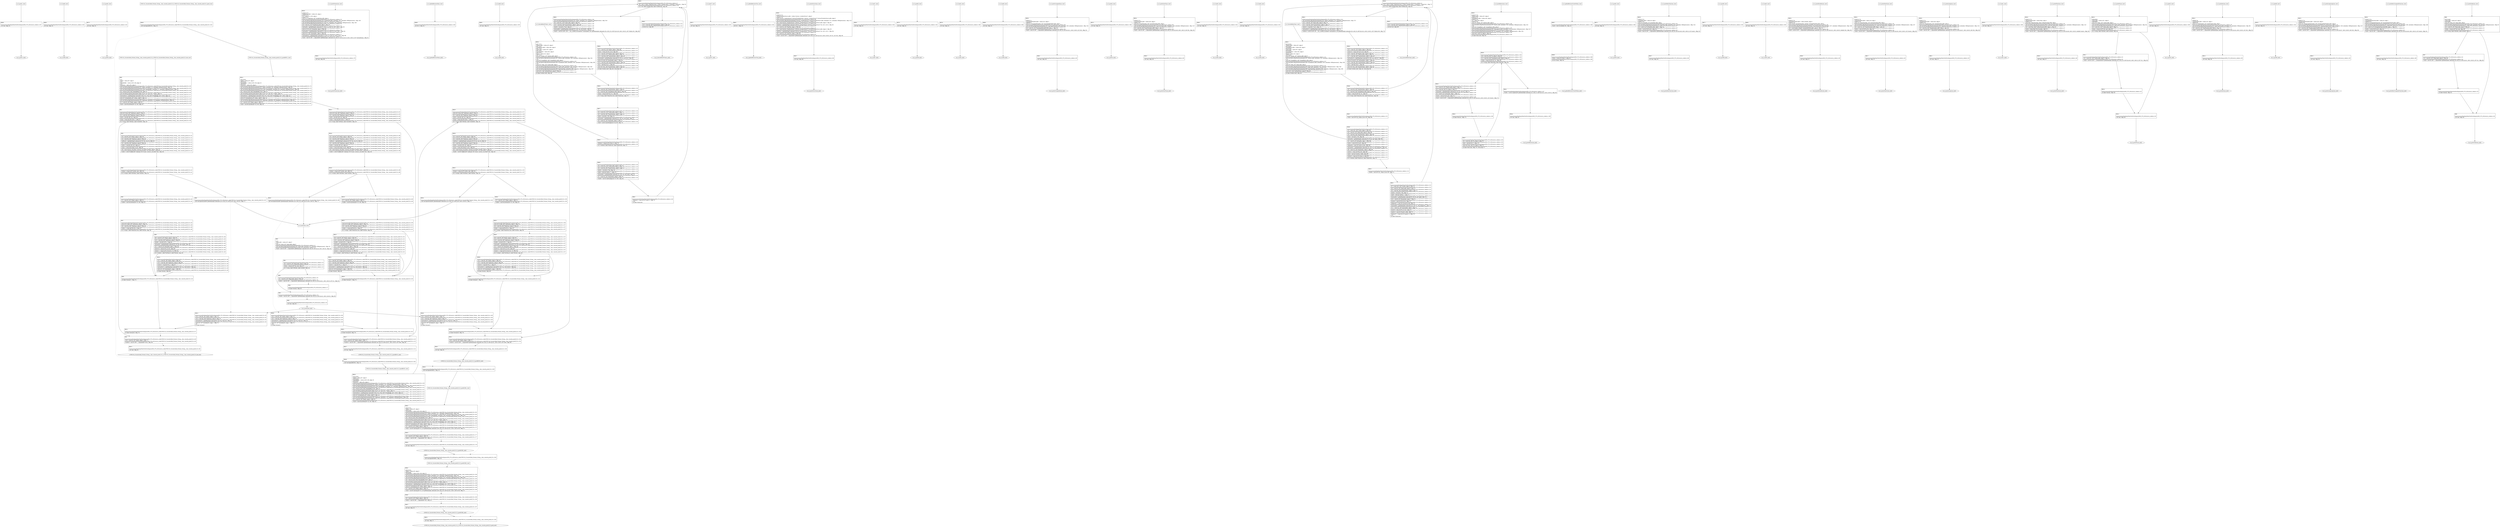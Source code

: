 digraph "icfg graph" {
BBio_ll_good1_end [label="{io_ll_good1_end}"];
BBio_ll_bad6_end [label="{io_ll_bad6_end}"];
BBio_ll_good5_end [label="{io_ll_good5_end}"];
BBCWE134_Uncontrolled_Format_String__char_console_printf_02_ll_goodG2B2_end [label="{CWE134_Uncontrolled_Format_String__char_console_printf_02_ll_goodG2B2_end}"];
BBio_ll_printWcharLine_end [label="{io_ll_printWcharLine_end}"];
BBio_ll_globalReturnsFalse_end [label="{io_ll_globalReturnsFalse_end}"];
BBio_ll_bad8_end [label="{io_ll_bad8_end}"];
BBio_ll_decodeHexWChars_end [label="{io_ll_decodeHexWChars_end}"];
BBio_ll_good7_end [label="{io_ll_good7_end}"];
BBCWE134_Uncontrolled_Format_String__char_console_printf_02_ll_CWE134_Uncontrolled_Format_String__char_console_printf_02_bad_end [label="{CWE134_Uncontrolled_Format_String__char_console_printf_02_ll_CWE134_Uncontrolled_Format_String__char_console_printf_02_bad_end}"];
BBio_ll_globalReturnsTrue_end [label="{io_ll_globalReturnsTrue_end}"];
BBio_ll_printStructLine_end [label="{io_ll_printStructLine_end}"];
BBio_ll_bad7_end [label="{io_ll_bad7_end}"];
BBio_ll_good6_end [label="{io_ll_good6_end}"];
BBio_ll_bad2_end [label="{io_ll_bad2_end}"];
BBio_ll_bad9_end [label="{io_ll_bad9_end}"];
BBio_ll_printUnsignedLine_end [label="{io_ll_printUnsignedLine_end}"];
BBio_ll_good4_end [label="{io_ll_good4_end}"];
BBio_ll_printSizeTLine_end [label="{io_ll_printSizeTLine_end}"];
BBio_ll_bad5_end [label="{io_ll_bad5_end}"];
BBio_ll_printLine_end [label="{io_ll_printLine_end}"];
BBio_ll_bad4_end [label="{io_ll_bad4_end}"];
BBio_ll_decodeHexChars_end [label="{io_ll_decodeHexChars_end}"];
BBCWE134_Uncontrolled_Format_String__char_console_printf_02_ll_goodB2G2_end [label="{CWE134_Uncontrolled_Format_String__char_console_printf_02_ll_goodB2G2_end}"];
BBio_ll_printBytesLine_end [label="{io_ll_printBytesLine_end}"];
BBio_ll_globalReturnsTrueOrFalse_end [label="{io_ll_globalReturnsTrueOrFalse_end}"];
BBCWE134_Uncontrolled_Format_String__char_console_printf_02_ll_goodG2B1_end [label="{CWE134_Uncontrolled_Format_String__char_console_printf_02_ll_goodG2B1_end}"];
BBCWE134_Uncontrolled_Format_String__char_console_printf_02_ll_goodB2G1_end [label="{CWE134_Uncontrolled_Format_String__char_console_printf_02_ll_goodB2G1_end}"];
BBio_ll_good3_end [label="{io_ll_good3_end}"];
BBio_ll_printHexCharLine_end [label="{io_ll_printHexCharLine_end}"];
BBio_ll_good9_end [label="{io_ll_good9_end}"];
BBio_ll_bad3_end [label="{io_ll_bad3_end}"];
BBio_ll_printDoubleLine_end [label="{io_ll_printDoubleLine_end}"];
BBio_ll_printShortLine_end [label="{io_ll_printShortLine_end}"];
BBio_ll_printLongLine_end [label="{io_ll_printLongLine_end}"];
BBio_ll_bad1_end [label="{io_ll_bad1_end}"];
BBio_ll_printFloatLine_end [label="{io_ll_printFloatLine_end}"];
BBio_ll_printWLine_end [label="{io_ll_printWLine_end}"];
BBio_ll_good2_end [label="{io_ll_good2_end}"];
BBio_ll_printIntLine_end [label="{io_ll_printIntLine_end}"];
BBio_ll_good8_end [label="{io_ll_good8_end}"];
BBio_ll_printLongLongLine_end [label="{io_ll_printLongLongLine_end}"];
BBio_ll_printHexUnsignedCharLine_end [label="{io_ll_printHexUnsignedCharLine_end}"];
BBCWE134_Uncontrolled_Format_String__char_console_printf_02_ll_CWE134_Uncontrolled_Format_String__char_console_printf_02_good_end [label="{CWE134_Uncontrolled_Format_String__char_console_printf_02_ll_CWE134_Uncontrolled_Format_String__char_console_printf_02_good_end}"];
BBio_ll_printSinkLine_end [label="{io_ll_printSinkLine_end}"];
BBio_ll_good1_start [label="{io_ll_good1_start}", shape=record];
io_ll_good1BB69 [label="{BB69:\l\l/home/raoxue/Desktop/MemVerif/workspace/000_079_435/source_code/io.c:187\l
  ret void, !dbg !52\l
}", shape=record];
BBio_ll_bad6_start [label="{io_ll_bad6_start}", shape=record];
io_ll_bad6BB83 [label="{BB83:\l\l/home/raoxue/Desktop/MemVerif/workspace/000_079_435/source_code/io.c:203\l
  ret void, !dbg !52\l
}", shape=record];
BBio_ll_good5_start [label="{io_ll_good5_start}", shape=record];
io_ll_good5BB73 [label="{BB73:\l\l/home/raoxue/Desktop/MemVerif/workspace/000_079_435/source_code/io.c:191\l
  ret void, !dbg !52\l
}", shape=record];
BBCWE134_Uncontrolled_Format_String__char_console_printf_02_ll_goodG2B2_start [label="{CWE134_Uncontrolled_Format_String__char_console_printf_02_ll_goodG2B2_start}", shape=record];
CWE134_Uncontrolled_Format_String__char_console_printf_02_ll_goodG2B2BB45 [label="{BB45:\l\l/:88291944\l
  %data = alloca i8*, align 8\l
/:88291944\l
  %dataBuffer = alloca [100 x i8], align 16\l
/home/raoxue/Desktop/MemVerif/workspace/000_079_435/source_code/CWE134_Uncontrolled_Format_String__char_console_printf_02.c:184\l
  call void @llvm.dbg.declare(metadata i8** %data, metadata !223, metadata !DIExpression()), !dbg !224\l
/home/raoxue/Desktop/MemVerif/workspace/000_079_435/source_code/CWE134_Uncontrolled_Format_String__char_console_printf_02.c:185\l
  call void @llvm.dbg.declare(metadata [100 x i8]* %dataBuffer, metadata !225, metadata !DIExpression()), !dbg !226\l
/home/raoxue/Desktop/MemVerif/workspace/000_079_435/source_code/CWE134_Uncontrolled_Format_String__char_console_printf_02.c:185\l
  %0 = bitcast [100 x i8]* %dataBuffer to i8*, !dbg !21\l
/home/raoxue/Desktop/MemVerif/workspace/000_079_435/source_code/CWE134_Uncontrolled_Format_String__char_console_printf_02.c:185\l
  call void @llvm.memset.p0i8.i64(i8* align 16 %0, i8 0, i64 100, i1 false), !dbg !21\l
/home/raoxue/Desktop/MemVerif/workspace/000_079_435/source_code/CWE134_Uncontrolled_Format_String__char_console_printf_02.c:186\l
  %arraydecay = getelementptr inbounds [100 x i8], [100 x i8]* %dataBuffer, i64 0, i64 0, !dbg !22\l
/home/raoxue/Desktop/MemVerif/workspace/000_079_435/source_code/CWE134_Uncontrolled_Format_String__char_console_printf_02.c:186\l
  store i8* %arraydecay, i8** %data, align 8, !dbg !23\l
/home/raoxue/Desktop/MemVerif/workspace/000_079_435/source_code/CWE134_Uncontrolled_Format_String__char_console_printf_02.c:190\l
  %1 = load i8*, i8** %data, align 8, !dbg !24\l
/home/raoxue/Desktop/MemVerif/workspace/000_079_435/source_code/CWE134_Uncontrolled_Format_String__char_console_printf_02.c:190\l
  %call = call i8* @strcpy(i8* %1, i8* getelementptr inbounds ([16 x i8], [16 x i8]* @.str.2, i64 0, i64 0)) #6, !dbg !27\l
}", shape=record];
CWE134_Uncontrolled_Format_String__char_console_printf_02_ll_goodG2B2BB45 [label="{BB45:\l\l/:88291944\l
  %data = alloca i8*, align 8\l
/:88291944\l
  %dataBuffer = alloca [100 x i8], align 16\l
/home/raoxue/Desktop/MemVerif/workspace/000_079_435/source_code/CWE134_Uncontrolled_Format_String__char_console_printf_02.c:184\l
  call void @llvm.dbg.declare(metadata i8** %data, metadata !223, metadata !DIExpression()), !dbg !224\l
/home/raoxue/Desktop/MemVerif/workspace/000_079_435/source_code/CWE134_Uncontrolled_Format_String__char_console_printf_02.c:185\l
  call void @llvm.dbg.declare(metadata [100 x i8]* %dataBuffer, metadata !225, metadata !DIExpression()), !dbg !226\l
/home/raoxue/Desktop/MemVerif/workspace/000_079_435/source_code/CWE134_Uncontrolled_Format_String__char_console_printf_02.c:185\l
  %0 = bitcast [100 x i8]* %dataBuffer to i8*, !dbg !21\l
/home/raoxue/Desktop/MemVerif/workspace/000_079_435/source_code/CWE134_Uncontrolled_Format_String__char_console_printf_02.c:185\l
  call void @llvm.memset.p0i8.i64(i8* align 16 %0, i8 0, i64 100, i1 false), !dbg !21\l
/home/raoxue/Desktop/MemVerif/workspace/000_079_435/source_code/CWE134_Uncontrolled_Format_String__char_console_printf_02.c:186\l
  %arraydecay = getelementptr inbounds [100 x i8], [100 x i8]* %dataBuffer, i64 0, i64 0, !dbg !22\l
/home/raoxue/Desktop/MemVerif/workspace/000_079_435/source_code/CWE134_Uncontrolled_Format_String__char_console_printf_02.c:186\l
  store i8* %arraydecay, i8** %data, align 8, !dbg !23\l
/home/raoxue/Desktop/MemVerif/workspace/000_079_435/source_code/CWE134_Uncontrolled_Format_String__char_console_printf_02.c:190\l
  %1 = load i8*, i8** %data, align 8, !dbg !24\l
/home/raoxue/Desktop/MemVerif/workspace/000_079_435/source_code/CWE134_Uncontrolled_Format_String__char_console_printf_02.c:190\l
  %call = call i8* @strcpy(i8* %1, i8* getelementptr inbounds ([16 x i8], [16 x i8]* @.str.2, i64 0, i64 0)) #6, !dbg !27\l
}", shape=record];
CWE134_Uncontrolled_Format_String__char_console_printf_02_ll_goodG2B2BB46 [label="{BB46:\l\l/home/raoxue/Desktop/MemVerif/workspace/000_079_435/source_code/CWE134_Uncontrolled_Format_String__char_console_printf_02.c:195\l
  %2 = load i8*, i8** %data, align 8, !dbg !28\l
/home/raoxue/Desktop/MemVerif/workspace/000_079_435/source_code/CWE134_Uncontrolled_Format_String__char_console_printf_02.c:195\l
  %call1 = call i32 (i8*, ...) @printf(i8* %2), !dbg !31\l
}", shape=record];
CWE134_Uncontrolled_Format_String__char_console_printf_02_ll_goodG2B2BB46 [label="{BB46:\l\l/home/raoxue/Desktop/MemVerif/workspace/000_079_435/source_code/CWE134_Uncontrolled_Format_String__char_console_printf_02.c:195\l
  %2 = load i8*, i8** %data, align 8, !dbg !28\l
/home/raoxue/Desktop/MemVerif/workspace/000_079_435/source_code/CWE134_Uncontrolled_Format_String__char_console_printf_02.c:195\l
  %call1 = call i32 (i8*, ...) @printf(i8* %2), !dbg !31\l
}", shape=record];
CWE134_Uncontrolled_Format_String__char_console_printf_02_ll_goodG2B2BB47 [label="{BB47:\l\l/home/raoxue/Desktop/MemVerif/workspace/000_079_435/source_code/CWE134_Uncontrolled_Format_String__char_console_printf_02.c:197\l
  ret void, !dbg !32\l
}", shape=record];
BBio_ll_printWcharLine_start [label="{io_ll_printWcharLine_start}", shape=record];
io_ll_printWcharLineBB28 [label="{BB28:\l\l/:636875776\l
  %wideChar.addr = alloca i32, align 4\l
/:636875776\l
  %s = alloca [2 x i32], align 4\l
/:636875776\l
  store i32 %wideChar, i32* %wideChar.addr, align 4\l
/home/raoxue/Desktop/MemVerif/workspace/000_079_435/source_code/io.c:70\l
  call void @llvm.dbg.declare(metadata i32* %wideChar.addr, metadata !162, metadata !DIExpression()), !dbg !163\l
/home/raoxue/Desktop/MemVerif/workspace/000_079_435/source_code/io.c:74\l
  call void @llvm.dbg.declare(metadata [2 x i32]* %s, metadata !164, metadata !DIExpression()), !dbg !168\l
/home/raoxue/Desktop/MemVerif/workspace/000_079_435/source_code/io.c:75\l
  %0 = load i32, i32* %wideChar.addr, align 4, !dbg !61\l
/home/raoxue/Desktop/MemVerif/workspace/000_079_435/source_code/io.c:75\l
  %arrayidx = getelementptr inbounds [2 x i32], [2 x i32]* %s, i64 0, i64 0, !dbg !62\l
/home/raoxue/Desktop/MemVerif/workspace/000_079_435/source_code/io.c:75\l
  store i32 %0, i32* %arrayidx, align 4, !dbg !63\l
/home/raoxue/Desktop/MemVerif/workspace/000_079_435/source_code/io.c:76\l
  %arrayidx1 = getelementptr inbounds [2 x i32], [2 x i32]* %s, i64 0, i64 1, !dbg !64\l
/home/raoxue/Desktop/MemVerif/workspace/000_079_435/source_code/io.c:76\l
  store i32 0, i32* %arrayidx1, align 4, !dbg !65\l
/home/raoxue/Desktop/MemVerif/workspace/000_079_435/source_code/io.c:77\l
  %arraydecay = getelementptr inbounds [2 x i32], [2 x i32]* %s, i64 0, i64 0, !dbg !66\l
/home/raoxue/Desktop/MemVerif/workspace/000_079_435/source_code/io.c:77\l
  %call = call i32 (i8*, ...) @printf(i8* getelementptr inbounds ([5 x i8], [5 x i8]* @.str.10, i64 0, i64 0), i32* %arraydecay), !dbg !67\l
}", shape=record];
io_ll_printWcharLineBB28 [label="{BB28:\l\l/:636875776\l
  %wideChar.addr = alloca i32, align 4\l
/:636875776\l
  %s = alloca [2 x i32], align 4\l
/:636875776\l
  store i32 %wideChar, i32* %wideChar.addr, align 4\l
/home/raoxue/Desktop/MemVerif/workspace/000_079_435/source_code/io.c:70\l
  call void @llvm.dbg.declare(metadata i32* %wideChar.addr, metadata !162, metadata !DIExpression()), !dbg !163\l
/home/raoxue/Desktop/MemVerif/workspace/000_079_435/source_code/io.c:74\l
  call void @llvm.dbg.declare(metadata [2 x i32]* %s, metadata !164, metadata !DIExpression()), !dbg !168\l
/home/raoxue/Desktop/MemVerif/workspace/000_079_435/source_code/io.c:75\l
  %0 = load i32, i32* %wideChar.addr, align 4, !dbg !61\l
/home/raoxue/Desktop/MemVerif/workspace/000_079_435/source_code/io.c:75\l
  %arrayidx = getelementptr inbounds [2 x i32], [2 x i32]* %s, i64 0, i64 0, !dbg !62\l
/home/raoxue/Desktop/MemVerif/workspace/000_079_435/source_code/io.c:75\l
  store i32 %0, i32* %arrayidx, align 4, !dbg !63\l
/home/raoxue/Desktop/MemVerif/workspace/000_079_435/source_code/io.c:76\l
  %arrayidx1 = getelementptr inbounds [2 x i32], [2 x i32]* %s, i64 0, i64 1, !dbg !64\l
/home/raoxue/Desktop/MemVerif/workspace/000_079_435/source_code/io.c:76\l
  store i32 0, i32* %arrayidx1, align 4, !dbg !65\l
/home/raoxue/Desktop/MemVerif/workspace/000_079_435/source_code/io.c:77\l
  %arraydecay = getelementptr inbounds [2 x i32], [2 x i32]* %s, i64 0, i64 0, !dbg !66\l
/home/raoxue/Desktop/MemVerif/workspace/000_079_435/source_code/io.c:77\l
  %call = call i32 (i8*, ...) @printf(i8* getelementptr inbounds ([5 x i8], [5 x i8]* @.str.10, i64 0, i64 0), i32* %arraydecay), !dbg !67\l
}", shape=record];
io_ll_printWcharLineBB29 [label="{BB29:\l\l/home/raoxue/Desktop/MemVerif/workspace/000_079_435/source_code/io.c:78\l
  ret void, !dbg !68\l
}", shape=record];
BBio_ll_globalReturnsFalse_start [label="{io_ll_globalReturnsFalse_start}", shape=record];
io_ll_globalReturnsFalseBB66 [label="{BB66:\l\l/home/raoxue/Desktop/MemVerif/workspace/000_079_435/source_code/io.c:163\l
  ret i32 0, !dbg !52\l
}", shape=record];
BBio_ll_bad8_start [label="{io_ll_bad8_start}", shape=record];
io_ll_bad8BB85 [label="{BB85:\l\l/home/raoxue/Desktop/MemVerif/workspace/000_079_435/source_code/io.c:205\l
  ret void, !dbg !52\l
}", shape=record];
BBio_ll_decodeHexWChars_start [label="{io_ll_decodeHexWChars_start}", shape=record];
io_ll_decodeHexWCharsBB55 [label="{BB55:\l\l/:98777672\l
  %bytes.addr = alloca i8*, align 8\l
/:98777672\l
  %numBytes.addr = alloca i64, align 8\l
/:98777672\l
  %hex.addr = alloca i32*, align 8\l
/:98777672\l
  %numWritten = alloca i64, align 8\l
/:98777672\l
  %byte = alloca i32, align 4\l
/:98777672\l
  store i8* %bytes, i8** %bytes.addr, align 8\l
/home/raoxue/Desktop/MemVerif/workspace/000_079_435/source_code/io.c:135\l
  call void @llvm.dbg.declare(metadata i8** %bytes.addr, metadata !290, metadata !DIExpression()), !dbg !291\l
/:135\l
  store i64 %numBytes, i64* %numBytes.addr, align 8\l
/home/raoxue/Desktop/MemVerif/workspace/000_079_435/source_code/io.c:135\l
  call void @llvm.dbg.declare(metadata i64* %numBytes.addr, metadata !292, metadata !DIExpression()), !dbg !293\l
/:135\l
  store i32* %hex, i32** %hex.addr, align 8\l
/home/raoxue/Desktop/MemVerif/workspace/000_079_435/source_code/io.c:135\l
  call void @llvm.dbg.declare(metadata i32** %hex.addr, metadata !294, metadata !DIExpression()), !dbg !295\l
/home/raoxue/Desktop/MemVerif/workspace/000_079_435/source_code/io.c:137\l
  call void @llvm.dbg.declare(metadata i64* %numWritten, metadata !296, metadata !DIExpression()), !dbg !297\l
/home/raoxue/Desktop/MemVerif/workspace/000_079_435/source_code/io.c:137\l
  store i64 0, i64* %numWritten, align 8, !dbg !65\l
/home/raoxue/Desktop/MemVerif/workspace/000_079_435/source_code/io.c:143\l
  br label %while.cond, !dbg !66\l
}", shape=record];
io_ll_decodeHexWCharsBB56 [label="{BB56:\l\l/home/raoxue/Desktop/MemVerif/workspace/000_079_435/source_code/io.c:143\l
  %0 = load i64, i64* %numWritten, align 8, !dbg !67\l
/home/raoxue/Desktop/MemVerif/workspace/000_079_435/source_code/io.c:143\l
  %1 = load i64, i64* %numBytes.addr, align 8, !dbg !68\l
/home/raoxue/Desktop/MemVerif/workspace/000_079_435/source_code/io.c:143\l
  %cmp = icmp ult i64 %0, %1, !dbg !69\l
/home/raoxue/Desktop/MemVerif/workspace/000_079_435/source_code/io.c:143\l
  br i1 %cmp, label %land.lhs.true, label %land.end, !dbg !70\l
}", shape=record];
io_ll_decodeHexWCharsBB57 [label="{BB57:\l\l/home/raoxue/Desktop/MemVerif/workspace/000_079_435/source_code/io.c:143\l
  %2 = load i32*, i32** %hex.addr, align 8, !dbg !71\l
/home/raoxue/Desktop/MemVerif/workspace/000_079_435/source_code/io.c:143\l
  %3 = load i64, i64* %numWritten, align 8, !dbg !72\l
/home/raoxue/Desktop/MemVerif/workspace/000_079_435/source_code/io.c:143\l
  %mul = mul i64 2, %3, !dbg !73\l
/home/raoxue/Desktop/MemVerif/workspace/000_079_435/source_code/io.c:143\l
  %arrayidx = getelementptr inbounds i32, i32* %2, i64 %mul, !dbg !71\l
/home/raoxue/Desktop/MemVerif/workspace/000_079_435/source_code/io.c:143\l
  %4 = load i32, i32* %arrayidx, align 4, !dbg !71\l
/home/raoxue/Desktop/MemVerif/workspace/000_079_435/source_code/io.c:143\l
  %call = call i32 @iswxdigit(i32 %4) #5, !dbg !74\l
}", shape=record];
io_ll_decodeHexWCharsBB57 [label="{BB57:\l\l/home/raoxue/Desktop/MemVerif/workspace/000_079_435/source_code/io.c:143\l
  %2 = load i32*, i32** %hex.addr, align 8, !dbg !71\l
/home/raoxue/Desktop/MemVerif/workspace/000_079_435/source_code/io.c:143\l
  %3 = load i64, i64* %numWritten, align 8, !dbg !72\l
/home/raoxue/Desktop/MemVerif/workspace/000_079_435/source_code/io.c:143\l
  %mul = mul i64 2, %3, !dbg !73\l
/home/raoxue/Desktop/MemVerif/workspace/000_079_435/source_code/io.c:143\l
  %arrayidx = getelementptr inbounds i32, i32* %2, i64 %mul, !dbg !71\l
/home/raoxue/Desktop/MemVerif/workspace/000_079_435/source_code/io.c:143\l
  %4 = load i32, i32* %arrayidx, align 4, !dbg !71\l
/home/raoxue/Desktop/MemVerif/workspace/000_079_435/source_code/io.c:143\l
  %call = call i32 @iswxdigit(i32 %4) #5, !dbg !74\l
}", shape=record];
io_ll_decodeHexWCharsBB59 [label="{BB59:\l\l/home/raoxue/Desktop/MemVerif/workspace/000_079_435/source_code/io.c:143\l
  %tobool = icmp ne i32 %call, 0, !dbg !74\l
/home/raoxue/Desktop/MemVerif/workspace/000_079_435/source_code/io.c:143\l
  br i1 %tobool, label %land.rhs, label %land.end, !dbg !75\l
}", shape=record];
io_ll_decodeHexWCharsBB60 [label="{BB60:\l\l/home/raoxue/Desktop/MemVerif/workspace/000_079_435/source_code/io.c:143\l
  %5 = load i32*, i32** %hex.addr, align 8, !dbg !76\l
/home/raoxue/Desktop/MemVerif/workspace/000_079_435/source_code/io.c:143\l
  %6 = load i64, i64* %numWritten, align 8, !dbg !77\l
/home/raoxue/Desktop/MemVerif/workspace/000_079_435/source_code/io.c:143\l
  %mul1 = mul i64 2, %6, !dbg !78\l
/home/raoxue/Desktop/MemVerif/workspace/000_079_435/source_code/io.c:143\l
  %add = add i64 %mul1, 1, !dbg !79\l
/home/raoxue/Desktop/MemVerif/workspace/000_079_435/source_code/io.c:143\l
  %arrayidx2 = getelementptr inbounds i32, i32* %5, i64 %add, !dbg !76\l
/home/raoxue/Desktop/MemVerif/workspace/000_079_435/source_code/io.c:143\l
  %7 = load i32, i32* %arrayidx2, align 4, !dbg !76\l
/home/raoxue/Desktop/MemVerif/workspace/000_079_435/source_code/io.c:143\l
  %call3 = call i32 @iswxdigit(i32 %7) #5, !dbg !80\l
}", shape=record];
io_ll_decodeHexWCharsBB60 [label="{BB60:\l\l/home/raoxue/Desktop/MemVerif/workspace/000_079_435/source_code/io.c:143\l
  %5 = load i32*, i32** %hex.addr, align 8, !dbg !76\l
/home/raoxue/Desktop/MemVerif/workspace/000_079_435/source_code/io.c:143\l
  %6 = load i64, i64* %numWritten, align 8, !dbg !77\l
/home/raoxue/Desktop/MemVerif/workspace/000_079_435/source_code/io.c:143\l
  %mul1 = mul i64 2, %6, !dbg !78\l
/home/raoxue/Desktop/MemVerif/workspace/000_079_435/source_code/io.c:143\l
  %add = add i64 %mul1, 1, !dbg !79\l
/home/raoxue/Desktop/MemVerif/workspace/000_079_435/source_code/io.c:143\l
  %arrayidx2 = getelementptr inbounds i32, i32* %5, i64 %add, !dbg !76\l
/home/raoxue/Desktop/MemVerif/workspace/000_079_435/source_code/io.c:143\l
  %7 = load i32, i32* %arrayidx2, align 4, !dbg !76\l
/home/raoxue/Desktop/MemVerif/workspace/000_079_435/source_code/io.c:143\l
  %call3 = call i32 @iswxdigit(i32 %7) #5, !dbg !80\l
}", shape=record];
io_ll_decodeHexWCharsBB61 [label="{BB61:\l\l/home/raoxue/Desktop/MemVerif/workspace/000_079_435/source_code/io.c:143\l
  %tobool4 = icmp ne i32 %call3, 0, !dbg !75\l
/:143\l
  br label %land.end\l
}", shape=record];
io_ll_decodeHexWCharsBB58 [label="{BB58:\l\l/home/raoxue/Desktop/MemVerif/workspace/000_079_435/source_code/io.c:0\l
  %8 = phi i1 [ false, %land.lhs.true ], [ false, %while.cond ], [ %tobool4, %land.rhs ], !dbg !81\l
/home/raoxue/Desktop/MemVerif/workspace/000_079_435/source_code/io.c:143\l
  br i1 %8, label %while.body, label %while.end, !dbg !66\l
}", shape=record];
io_ll_decodeHexWCharsBB62 [label="{BB62:\l\l/home/raoxue/Desktop/MemVerif/workspace/000_079_435/source_code/io.c:145\l
  call void @llvm.dbg.declare(metadata i32* %byte, metadata !314, metadata !DIExpression()), !dbg !316\l
/home/raoxue/Desktop/MemVerif/workspace/000_079_435/source_code/io.c:146\l
  %9 = load i32*, i32** %hex.addr, align 8, !dbg !85\l
/home/raoxue/Desktop/MemVerif/workspace/000_079_435/source_code/io.c:146\l
  %10 = load i64, i64* %numWritten, align 8, !dbg !86\l
/home/raoxue/Desktop/MemVerif/workspace/000_079_435/source_code/io.c:146\l
  %mul5 = mul i64 2, %10, !dbg !87\l
/home/raoxue/Desktop/MemVerif/workspace/000_079_435/source_code/io.c:146\l
  %arrayidx6 = getelementptr inbounds i32, i32* %9, i64 %mul5, !dbg !85\l
/home/raoxue/Desktop/MemVerif/workspace/000_079_435/source_code/io.c:146\l
  %call7 = call i32 (i32*, i32*, ...) @__isoc99_swscanf(i32* %arrayidx6, i32* getelementptr inbounds ([5 x i32], [5 x i32]* @.str.16, i64 0, i64 0), i32* %byte) #5, !dbg !88\l
}", shape=record];
io_ll_decodeHexWCharsBB62 [label="{BB62:\l\l/home/raoxue/Desktop/MemVerif/workspace/000_079_435/source_code/io.c:145\l
  call void @llvm.dbg.declare(metadata i32* %byte, metadata !314, metadata !DIExpression()), !dbg !316\l
/home/raoxue/Desktop/MemVerif/workspace/000_079_435/source_code/io.c:146\l
  %9 = load i32*, i32** %hex.addr, align 8, !dbg !85\l
/home/raoxue/Desktop/MemVerif/workspace/000_079_435/source_code/io.c:146\l
  %10 = load i64, i64* %numWritten, align 8, !dbg !86\l
/home/raoxue/Desktop/MemVerif/workspace/000_079_435/source_code/io.c:146\l
  %mul5 = mul i64 2, %10, !dbg !87\l
/home/raoxue/Desktop/MemVerif/workspace/000_079_435/source_code/io.c:146\l
  %arrayidx6 = getelementptr inbounds i32, i32* %9, i64 %mul5, !dbg !85\l
/home/raoxue/Desktop/MemVerif/workspace/000_079_435/source_code/io.c:146\l
  %call7 = call i32 (i32*, i32*, ...) @__isoc99_swscanf(i32* %arrayidx6, i32* getelementptr inbounds ([5 x i32], [5 x i32]* @.str.16, i64 0, i64 0), i32* %byte) #5, !dbg !88\l
}", shape=record];
io_ll_decodeHexWCharsBB64 [label="{BB64:\l\l/home/raoxue/Desktop/MemVerif/workspace/000_079_435/source_code/io.c:147\l
  %11 = load i32, i32* %byte, align 4, !dbg !89\l
/home/raoxue/Desktop/MemVerif/workspace/000_079_435/source_code/io.c:147\l
  %conv = trunc i32 %11 to i8, !dbg !90\l
/home/raoxue/Desktop/MemVerif/workspace/000_079_435/source_code/io.c:147\l
  %12 = load i8*, i8** %bytes.addr, align 8, !dbg !91\l
/home/raoxue/Desktop/MemVerif/workspace/000_079_435/source_code/io.c:147\l
  %13 = load i64, i64* %numWritten, align 8, !dbg !92\l
/home/raoxue/Desktop/MemVerif/workspace/000_079_435/source_code/io.c:147\l
  %arrayidx8 = getelementptr inbounds i8, i8* %12, i64 %13, !dbg !91\l
/home/raoxue/Desktop/MemVerif/workspace/000_079_435/source_code/io.c:147\l
  store i8 %conv, i8* %arrayidx8, align 1, !dbg !93\l
/home/raoxue/Desktop/MemVerif/workspace/000_079_435/source_code/io.c:148\l
  %14 = load i64, i64* %numWritten, align 8, !dbg !94\l
/home/raoxue/Desktop/MemVerif/workspace/000_079_435/source_code/io.c:148\l
  %inc = add i64 %14, 1, !dbg !94\l
/home/raoxue/Desktop/MemVerif/workspace/000_079_435/source_code/io.c:148\l
  store i64 %inc, i64* %numWritten, align 8, !dbg !94\l
/home/raoxue/Desktop/MemVerif/workspace/000_079_435/source_code/io.c:143\l
  br label %while.cond, !dbg !66, !llvm.loop !95\l
}", shape=record];
io_ll_decodeHexWCharsBB63 [label="{BB63:\l\l/home/raoxue/Desktop/MemVerif/workspace/000_079_435/source_code/io.c:151\l
  %15 = load i64, i64* %numWritten, align 8, !dbg !98\l
/home/raoxue/Desktop/MemVerif/workspace/000_079_435/source_code/io.c:151\l
  ret i64 %15, !dbg !99\l
}", shape=record];
BBio_ll_good7_start [label="{io_ll_good7_start}", shape=record];
io_ll_good7BB75 [label="{BB75:\l\l/home/raoxue/Desktop/MemVerif/workspace/000_079_435/source_code/io.c:193\l
  ret void, !dbg !52\l
}", shape=record];
BBCWE134_Uncontrolled_Format_String__char_console_printf_02_ll_CWE134_Uncontrolled_Format_String__char_console_printf_02_bad_start [label="{CWE134_Uncontrolled_Format_String__char_console_printf_02_ll_CWE134_Uncontrolled_Format_String__char_console_printf_02_bad_start}", shape=record];
CWE134_Uncontrolled_Format_String__char_console_printf_02_ll_CWE134_Uncontrolled_Format_String__char_console_printf_02_badBB0 [label="{BB0:\l\l/:415\l
  %data = alloca i8*, align 8\l
/:415\l
  %dataBuffer = alloca [100 x i8], align 16\l
/:415\l
  %dataLen = alloca i64, align 8\l
/home/raoxue/Desktop/MemVerif/workspace/000_079_435/source_code/CWE134_Uncontrolled_Format_String__char_console_printf_02.c:29\l
  call void @llvm.dbg.declare(metadata i8** %data, metadata !13, metadata !DIExpression()), !dbg !16\l
/home/raoxue/Desktop/MemVerif/workspace/000_079_435/source_code/CWE134_Uncontrolled_Format_String__char_console_printf_02.c:30\l
  call void @llvm.dbg.declare(metadata [100 x i8]* %dataBuffer, metadata !17, metadata !DIExpression()), !dbg !21\l
/home/raoxue/Desktop/MemVerif/workspace/000_079_435/source_code/CWE134_Uncontrolled_Format_String__char_console_printf_02.c:30\l
  %0 = bitcast [100 x i8]* %dataBuffer to i8*, !dbg !21\l
/home/raoxue/Desktop/MemVerif/workspace/000_079_435/source_code/CWE134_Uncontrolled_Format_String__char_console_printf_02.c:30\l
  call void @llvm.memset.p0i8.i64(i8* align 16 %0, i8 0, i64 100, i1 false), !dbg !21\l
/home/raoxue/Desktop/MemVerif/workspace/000_079_435/source_code/CWE134_Uncontrolled_Format_String__char_console_printf_02.c:31\l
  %arraydecay = getelementptr inbounds [100 x i8], [100 x i8]* %dataBuffer, i64 0, i64 0, !dbg !22\l
/home/raoxue/Desktop/MemVerif/workspace/000_079_435/source_code/CWE134_Uncontrolled_Format_String__char_console_printf_02.c:31\l
  store i8* %arraydecay, i8** %data, align 8, !dbg !23\l
/home/raoxue/Desktop/MemVerif/workspace/000_079_435/source_code/CWE134_Uncontrolled_Format_String__char_console_printf_02.c:36\l
  call void @llvm.dbg.declare(metadata i64* %dataLen, metadata !24, metadata !DIExpression()), !dbg !31\l
/home/raoxue/Desktop/MemVerif/workspace/000_079_435/source_code/CWE134_Uncontrolled_Format_String__char_console_printf_02.c:36\l
  %1 = load i8*, i8** %data, align 8, !dbg !32\l
/home/raoxue/Desktop/MemVerif/workspace/000_079_435/source_code/CWE134_Uncontrolled_Format_String__char_console_printf_02.c:36\l
  %call = call i64 @strlen(i8* %1) #6, !dbg !33\l
}", shape=record];
CWE134_Uncontrolled_Format_String__char_console_printf_02_ll_CWE134_Uncontrolled_Format_String__char_console_printf_02_badBB0 [label="{BB0:\l\l/:415\l
  %data = alloca i8*, align 8\l
/:415\l
  %dataBuffer = alloca [100 x i8], align 16\l
/:415\l
  %dataLen = alloca i64, align 8\l
/home/raoxue/Desktop/MemVerif/workspace/000_079_435/source_code/CWE134_Uncontrolled_Format_String__char_console_printf_02.c:29\l
  call void @llvm.dbg.declare(metadata i8** %data, metadata !13, metadata !DIExpression()), !dbg !16\l
/home/raoxue/Desktop/MemVerif/workspace/000_079_435/source_code/CWE134_Uncontrolled_Format_String__char_console_printf_02.c:30\l
  call void @llvm.dbg.declare(metadata [100 x i8]* %dataBuffer, metadata !17, metadata !DIExpression()), !dbg !21\l
/home/raoxue/Desktop/MemVerif/workspace/000_079_435/source_code/CWE134_Uncontrolled_Format_String__char_console_printf_02.c:30\l
  %0 = bitcast [100 x i8]* %dataBuffer to i8*, !dbg !21\l
/home/raoxue/Desktop/MemVerif/workspace/000_079_435/source_code/CWE134_Uncontrolled_Format_String__char_console_printf_02.c:30\l
  call void @llvm.memset.p0i8.i64(i8* align 16 %0, i8 0, i64 100, i1 false), !dbg !21\l
/home/raoxue/Desktop/MemVerif/workspace/000_079_435/source_code/CWE134_Uncontrolled_Format_String__char_console_printf_02.c:31\l
  %arraydecay = getelementptr inbounds [100 x i8], [100 x i8]* %dataBuffer, i64 0, i64 0, !dbg !22\l
/home/raoxue/Desktop/MemVerif/workspace/000_079_435/source_code/CWE134_Uncontrolled_Format_String__char_console_printf_02.c:31\l
  store i8* %arraydecay, i8** %data, align 8, !dbg !23\l
/home/raoxue/Desktop/MemVerif/workspace/000_079_435/source_code/CWE134_Uncontrolled_Format_String__char_console_printf_02.c:36\l
  call void @llvm.dbg.declare(metadata i64* %dataLen, metadata !24, metadata !DIExpression()), !dbg !31\l
/home/raoxue/Desktop/MemVerif/workspace/000_079_435/source_code/CWE134_Uncontrolled_Format_String__char_console_printf_02.c:36\l
  %1 = load i8*, i8** %data, align 8, !dbg !32\l
/home/raoxue/Desktop/MemVerif/workspace/000_079_435/source_code/CWE134_Uncontrolled_Format_String__char_console_printf_02.c:36\l
  %call = call i64 @strlen(i8* %1) #6, !dbg !33\l
}", shape=record];
CWE134_Uncontrolled_Format_String__char_console_printf_02_ll_CWE134_Uncontrolled_Format_String__char_console_printf_02_badBB1 [label="{BB1:\l\l/home/raoxue/Desktop/MemVerif/workspace/000_079_435/source_code/CWE134_Uncontrolled_Format_String__char_console_printf_02.c:36\l
  store i64 %call, i64* %dataLen, align 8, !dbg !31\l
/home/raoxue/Desktop/MemVerif/workspace/000_079_435/source_code/CWE134_Uncontrolled_Format_String__char_console_printf_02.c:38\l
  %2 = load i64, i64* %dataLen, align 8, !dbg !34\l
/home/raoxue/Desktop/MemVerif/workspace/000_079_435/source_code/CWE134_Uncontrolled_Format_String__char_console_printf_02.c:38\l
  %sub = sub i64 100, %2, !dbg !36\l
/home/raoxue/Desktop/MemVerif/workspace/000_079_435/source_code/CWE134_Uncontrolled_Format_String__char_console_printf_02.c:38\l
  %cmp = icmp ugt i64 %sub, 1, !dbg !37\l
/home/raoxue/Desktop/MemVerif/workspace/000_079_435/source_code/CWE134_Uncontrolled_Format_String__char_console_printf_02.c:38\l
  br i1 %cmp, label %if.then, label %if.end18, !dbg !38\l
}", shape=record];
CWE134_Uncontrolled_Format_String__char_console_printf_02_ll_CWE134_Uncontrolled_Format_String__char_console_printf_02_badBB2 [label="{BB2:\l\l/home/raoxue/Desktop/MemVerif/workspace/000_079_435/source_code/CWE134_Uncontrolled_Format_String__char_console_printf_02.c:41\l
  %3 = load i8*, i8** %data, align 8, !dbg !39\l
/home/raoxue/Desktop/MemVerif/workspace/000_079_435/source_code/CWE134_Uncontrolled_Format_String__char_console_printf_02.c:41\l
  %4 = load i64, i64* %dataLen, align 8, !dbg !42\l
/home/raoxue/Desktop/MemVerif/workspace/000_079_435/source_code/CWE134_Uncontrolled_Format_String__char_console_printf_02.c:41\l
  %add.ptr = getelementptr inbounds i8, i8* %3, i64 %4, !dbg !43\l
/home/raoxue/Desktop/MemVerif/workspace/000_079_435/source_code/CWE134_Uncontrolled_Format_String__char_console_printf_02.c:41\l
  %5 = load i64, i64* %dataLen, align 8, !dbg !44\l
/home/raoxue/Desktop/MemVerif/workspace/000_079_435/source_code/CWE134_Uncontrolled_Format_String__char_console_printf_02.c:41\l
  %sub1 = sub i64 100, %5, !dbg !45\l
/home/raoxue/Desktop/MemVerif/workspace/000_079_435/source_code/CWE134_Uncontrolled_Format_String__char_console_printf_02.c:41\l
  %conv = trunc i64 %sub1 to i32, !dbg !46\l
/home/raoxue/Desktop/MemVerif/workspace/000_079_435/source_code/CWE134_Uncontrolled_Format_String__char_console_printf_02.c:41\l
  %6 = load %struct._IO_FILE*, %struct._IO_FILE** @stdin, align 8, !dbg !47\l
/home/raoxue/Desktop/MemVerif/workspace/000_079_435/source_code/CWE134_Uncontrolled_Format_String__char_console_printf_02.c:41\l
  %call2 = call i8* @fgets(i8* %add.ptr, i32 %conv, %struct._IO_FILE* %6), !dbg !48\l
}", shape=record];
CWE134_Uncontrolled_Format_String__char_console_printf_02_ll_CWE134_Uncontrolled_Format_String__char_console_printf_02_badBB2 [label="{BB2:\l\l/home/raoxue/Desktop/MemVerif/workspace/000_079_435/source_code/CWE134_Uncontrolled_Format_String__char_console_printf_02.c:41\l
  %3 = load i8*, i8** %data, align 8, !dbg !39\l
/home/raoxue/Desktop/MemVerif/workspace/000_079_435/source_code/CWE134_Uncontrolled_Format_String__char_console_printf_02.c:41\l
  %4 = load i64, i64* %dataLen, align 8, !dbg !42\l
/home/raoxue/Desktop/MemVerif/workspace/000_079_435/source_code/CWE134_Uncontrolled_Format_String__char_console_printf_02.c:41\l
  %add.ptr = getelementptr inbounds i8, i8* %3, i64 %4, !dbg !43\l
/home/raoxue/Desktop/MemVerif/workspace/000_079_435/source_code/CWE134_Uncontrolled_Format_String__char_console_printf_02.c:41\l
  %5 = load i64, i64* %dataLen, align 8, !dbg !44\l
/home/raoxue/Desktop/MemVerif/workspace/000_079_435/source_code/CWE134_Uncontrolled_Format_String__char_console_printf_02.c:41\l
  %sub1 = sub i64 100, %5, !dbg !45\l
/home/raoxue/Desktop/MemVerif/workspace/000_079_435/source_code/CWE134_Uncontrolled_Format_String__char_console_printf_02.c:41\l
  %conv = trunc i64 %sub1 to i32, !dbg !46\l
/home/raoxue/Desktop/MemVerif/workspace/000_079_435/source_code/CWE134_Uncontrolled_Format_String__char_console_printf_02.c:41\l
  %6 = load %struct._IO_FILE*, %struct._IO_FILE** @stdin, align 8, !dbg !47\l
/home/raoxue/Desktop/MemVerif/workspace/000_079_435/source_code/CWE134_Uncontrolled_Format_String__char_console_printf_02.c:41\l
  %call2 = call i8* @fgets(i8* %add.ptr, i32 %conv, %struct._IO_FILE* %6), !dbg !48\l
}", shape=record];
CWE134_Uncontrolled_Format_String__char_console_printf_02_ll_CWE134_Uncontrolled_Format_String__char_console_printf_02_badBB4 [label="{BB4:\l\l/home/raoxue/Desktop/MemVerif/workspace/000_079_435/source_code/CWE134_Uncontrolled_Format_String__char_console_printf_02.c:41\l
  %cmp3 = icmp ne i8* %call2, null, !dbg !49\l
/home/raoxue/Desktop/MemVerif/workspace/000_079_435/source_code/CWE134_Uncontrolled_Format_String__char_console_printf_02.c:41\l
  br i1 %cmp3, label %if.then5, label %if.else, !dbg !50\l
}", shape=record];
CWE134_Uncontrolled_Format_String__char_console_printf_02_ll_CWE134_Uncontrolled_Format_String__char_console_printf_02_badBB5 [label="{BB5:\l\l/home/raoxue/Desktop/MemVerif/workspace/000_079_435/source_code/CWE134_Uncontrolled_Format_String__char_console_printf_02.c:45\l
  %7 = load i8*, i8** %data, align 8, !dbg !51\l
/home/raoxue/Desktop/MemVerif/workspace/000_079_435/source_code/CWE134_Uncontrolled_Format_String__char_console_printf_02.c:45\l
  %call6 = call i64 @strlen(i8* %7) #6, !dbg !53\l
}", shape=record];
CWE134_Uncontrolled_Format_String__char_console_printf_02_ll_CWE134_Uncontrolled_Format_String__char_console_printf_02_badBB5 [label="{BB5:\l\l/home/raoxue/Desktop/MemVerif/workspace/000_079_435/source_code/CWE134_Uncontrolled_Format_String__char_console_printf_02.c:45\l
  %7 = load i8*, i8** %data, align 8, !dbg !51\l
/home/raoxue/Desktop/MemVerif/workspace/000_079_435/source_code/CWE134_Uncontrolled_Format_String__char_console_printf_02.c:45\l
  %call6 = call i64 @strlen(i8* %7) #6, !dbg !53\l
}", shape=record];
CWE134_Uncontrolled_Format_String__char_console_printf_02_ll_CWE134_Uncontrolled_Format_String__char_console_printf_02_badBB7 [label="{BB7:\l\l/home/raoxue/Desktop/MemVerif/workspace/000_079_435/source_code/CWE134_Uncontrolled_Format_String__char_console_printf_02.c:45\l
  store i64 %call6, i64* %dataLen, align 8, !dbg !54\l
/home/raoxue/Desktop/MemVerif/workspace/000_079_435/source_code/CWE134_Uncontrolled_Format_String__char_console_printf_02.c:46\l
  %8 = load i64, i64* %dataLen, align 8, !dbg !55\l
/home/raoxue/Desktop/MemVerif/workspace/000_079_435/source_code/CWE134_Uncontrolled_Format_String__char_console_printf_02.c:46\l
  %cmp7 = icmp ugt i64 %8, 0, !dbg !57\l
/home/raoxue/Desktop/MemVerif/workspace/000_079_435/source_code/CWE134_Uncontrolled_Format_String__char_console_printf_02.c:46\l
  br i1 %cmp7, label %land.lhs.true, label %if.end, !dbg !58\l
}", shape=record];
CWE134_Uncontrolled_Format_String__char_console_printf_02_ll_CWE134_Uncontrolled_Format_String__char_console_printf_02_badBB8 [label="{BB8:\l\l/home/raoxue/Desktop/MemVerif/workspace/000_079_435/source_code/CWE134_Uncontrolled_Format_String__char_console_printf_02.c:46\l
  %9 = load i8*, i8** %data, align 8, !dbg !59\l
/home/raoxue/Desktop/MemVerif/workspace/000_079_435/source_code/CWE134_Uncontrolled_Format_String__char_console_printf_02.c:46\l
  %10 = load i64, i64* %dataLen, align 8, !dbg !60\l
/home/raoxue/Desktop/MemVerif/workspace/000_079_435/source_code/CWE134_Uncontrolled_Format_String__char_console_printf_02.c:46\l
  %sub9 = sub i64 %10, 1, !dbg !61\l
/home/raoxue/Desktop/MemVerif/workspace/000_079_435/source_code/CWE134_Uncontrolled_Format_String__char_console_printf_02.c:46\l
  %arrayidx = getelementptr inbounds i8, i8* %9, i64 %sub9, !dbg !59\l
/home/raoxue/Desktop/MemVerif/workspace/000_079_435/source_code/CWE134_Uncontrolled_Format_String__char_console_printf_02.c:46\l
  %11 = load i8, i8* %arrayidx, align 1, !dbg !59\l
/home/raoxue/Desktop/MemVerif/workspace/000_079_435/source_code/CWE134_Uncontrolled_Format_String__char_console_printf_02.c:46\l
  %conv10 = sext i8 %11 to i32, !dbg !59\l
/home/raoxue/Desktop/MemVerif/workspace/000_079_435/source_code/CWE134_Uncontrolled_Format_String__char_console_printf_02.c:46\l
  %cmp11 = icmp eq i32 %conv10, 10, !dbg !62\l
/home/raoxue/Desktop/MemVerif/workspace/000_079_435/source_code/CWE134_Uncontrolled_Format_String__char_console_printf_02.c:46\l
  br i1 %cmp11, label %if.then13, label %if.end, !dbg !63\l
}", shape=record];
CWE134_Uncontrolled_Format_String__char_console_printf_02_ll_CWE134_Uncontrolled_Format_String__char_console_printf_02_badBB10 [label="{BB10:\l\l/home/raoxue/Desktop/MemVerif/workspace/000_079_435/source_code/CWE134_Uncontrolled_Format_String__char_console_printf_02.c:48\l
  %12 = load i8*, i8** %data, align 8, !dbg !64\l
/home/raoxue/Desktop/MemVerif/workspace/000_079_435/source_code/CWE134_Uncontrolled_Format_String__char_console_printf_02.c:48\l
  %13 = load i64, i64* %dataLen, align 8, !dbg !66\l
/home/raoxue/Desktop/MemVerif/workspace/000_079_435/source_code/CWE134_Uncontrolled_Format_String__char_console_printf_02.c:48\l
  %sub14 = sub i64 %13, 1, !dbg !67\l
/home/raoxue/Desktop/MemVerif/workspace/000_079_435/source_code/CWE134_Uncontrolled_Format_String__char_console_printf_02.c:48\l
  %arrayidx15 = getelementptr inbounds i8, i8* %12, i64 %sub14, !dbg !64\l
/home/raoxue/Desktop/MemVerif/workspace/000_079_435/source_code/CWE134_Uncontrolled_Format_String__char_console_printf_02.c:48\l
  store i8 0, i8* %arrayidx15, align 1, !dbg !68\l
/home/raoxue/Desktop/MemVerif/workspace/000_079_435/source_code/CWE134_Uncontrolled_Format_String__char_console_printf_02.c:49\l
  br label %if.end, !dbg !69\l
}", shape=record];
CWE134_Uncontrolled_Format_String__char_console_printf_02_ll_CWE134_Uncontrolled_Format_String__char_console_printf_02_badBB9 [label="{BB9:\l\l/home/raoxue/Desktop/MemVerif/workspace/000_079_435/source_code/CWE134_Uncontrolled_Format_String__char_console_printf_02.c:50\l
  br label %if.end17, !dbg !70\l
}", shape=record];
CWE134_Uncontrolled_Format_String__char_console_printf_02_ll_CWE134_Uncontrolled_Format_String__char_console_printf_02_badBB6 [label="{BB6:\l\l/home/raoxue/Desktop/MemVerif/workspace/000_079_435/source_code/CWE134_Uncontrolled_Format_String__char_console_printf_02.c:53\l
  call void @printLine(i8* getelementptr inbounds ([15 x i8], [15 x i8]* @.str, i64 0, i64 0)), !dbg !71\l
}", shape=record];
CWE134_Uncontrolled_Format_String__char_console_printf_02_ll_CWE134_Uncontrolled_Format_String__char_console_printf_02_badBB6 [label="{BB6:\l\l/home/raoxue/Desktop/MemVerif/workspace/000_079_435/source_code/CWE134_Uncontrolled_Format_String__char_console_printf_02.c:53\l
  call void @printLine(i8* getelementptr inbounds ([15 x i8], [15 x i8]* @.str, i64 0, i64 0)), !dbg !71\l
}", shape=record];
CWE134_Uncontrolled_Format_String__char_console_printf_02_ll_CWE134_Uncontrolled_Format_String__char_console_printf_02_badBB12 [label="{BB12:\l\l/home/raoxue/Desktop/MemVerif/workspace/000_079_435/source_code/CWE134_Uncontrolled_Format_String__char_console_printf_02.c:55\l
  %14 = load i8*, i8** %data, align 8, !dbg !73\l
/home/raoxue/Desktop/MemVerif/workspace/000_079_435/source_code/CWE134_Uncontrolled_Format_String__char_console_printf_02.c:55\l
  %15 = load i64, i64* %dataLen, align 8, !dbg !74\l
/home/raoxue/Desktop/MemVerif/workspace/000_079_435/source_code/CWE134_Uncontrolled_Format_String__char_console_printf_02.c:55\l
  %arrayidx16 = getelementptr inbounds i8, i8* %14, i64 %15, !dbg !73\l
/home/raoxue/Desktop/MemVerif/workspace/000_079_435/source_code/CWE134_Uncontrolled_Format_String__char_console_printf_02.c:55\l
  store i8 0, i8* %arrayidx16, align 1, !dbg !75\l
/:55\l
  br label %if.end17\l
}", shape=record];
CWE134_Uncontrolled_Format_String__char_console_printf_02_ll_CWE134_Uncontrolled_Format_String__char_console_printf_02_badBB11 [label="{BB11:\l\l/home/raoxue/Desktop/MemVerif/workspace/000_079_435/source_code/CWE134_Uncontrolled_Format_String__char_console_printf_02.c:57\l
  br label %if.end18, !dbg !76\l
}", shape=record];
CWE134_Uncontrolled_Format_String__char_console_printf_02_ll_CWE134_Uncontrolled_Format_String__char_console_printf_02_badBB3 [label="{BB3:\l\l/home/raoxue/Desktop/MemVerif/workspace/000_079_435/source_code/CWE134_Uncontrolled_Format_String__char_console_printf_02.c:63\l
  %16 = load i8*, i8** %data, align 8, !dbg !77\l
/home/raoxue/Desktop/MemVerif/workspace/000_079_435/source_code/CWE134_Uncontrolled_Format_String__char_console_printf_02.c:63\l
  %call19 = call i32 (i8*, ...) @printf(i8* %16), !dbg !80\l
}", shape=record];
CWE134_Uncontrolled_Format_String__char_console_printf_02_ll_CWE134_Uncontrolled_Format_String__char_console_printf_02_badBB3 [label="{BB3:\l\l/home/raoxue/Desktop/MemVerif/workspace/000_079_435/source_code/CWE134_Uncontrolled_Format_String__char_console_printf_02.c:63\l
  %16 = load i8*, i8** %data, align 8, !dbg !77\l
/home/raoxue/Desktop/MemVerif/workspace/000_079_435/source_code/CWE134_Uncontrolled_Format_String__char_console_printf_02.c:63\l
  %call19 = call i32 (i8*, ...) @printf(i8* %16), !dbg !80\l
}", shape=record];
CWE134_Uncontrolled_Format_String__char_console_printf_02_ll_CWE134_Uncontrolled_Format_String__char_console_printf_02_badBB13 [label="{BB13:\l\l/home/raoxue/Desktop/MemVerif/workspace/000_079_435/source_code/CWE134_Uncontrolled_Format_String__char_console_printf_02.c:65\l
  ret void, !dbg !81\l
}", shape=record];
BBio_ll_globalReturnsTrue_start [label="{io_ll_globalReturnsTrue_start}", shape=record];
io_ll_globalReturnsTrueBB65 [label="{BB65:\l\l/home/raoxue/Desktop/MemVerif/workspace/000_079_435/source_code/io.c:158\l
  ret i32 1, !dbg !52\l
}", shape=record];
BBio_ll_printStructLine_start [label="{io_ll_printStructLine_start}", shape=record];
io_ll_printStructLineBB36 [label="{BB36:\l\l/:636875776\l
  %structTwoIntsStruct.addr = alloca %struct._twoIntsStruct*, align 8\l
/:636875776\l
  store %struct._twoIntsStruct* %structTwoIntsStruct, %struct._twoIntsStruct** %structTwoIntsStruct.addr, align 8\l
/home/raoxue/Desktop/MemVerif/workspace/000_079_435/source_code/io.c:95\l
  call void @llvm.dbg.declare(metadata %struct._twoIntsStruct** %structTwoIntsStruct.addr, metadata !212, metadata !DIExpression()), !dbg !213\l
/home/raoxue/Desktop/MemVerif/workspace/000_079_435/source_code/io.c:97\l
  %0 = load %struct._twoIntsStruct*, %struct._twoIntsStruct** %structTwoIntsStruct.addr, align 8, !dbg !61\l
/home/raoxue/Desktop/MemVerif/workspace/000_079_435/source_code/io.c:97\l
  %intOne = getelementptr inbounds %struct._twoIntsStruct, %struct._twoIntsStruct* %0, i32 0, i32 0, !dbg !62\l
/home/raoxue/Desktop/MemVerif/workspace/000_079_435/source_code/io.c:97\l
  %1 = load i32, i32* %intOne, align 4, !dbg !62\l
/home/raoxue/Desktop/MemVerif/workspace/000_079_435/source_code/io.c:97\l
  %2 = load %struct._twoIntsStruct*, %struct._twoIntsStruct** %structTwoIntsStruct.addr, align 8, !dbg !63\l
/home/raoxue/Desktop/MemVerif/workspace/000_079_435/source_code/io.c:97\l
  %intTwo = getelementptr inbounds %struct._twoIntsStruct, %struct._twoIntsStruct* %2, i32 0, i32 1, !dbg !64\l
/home/raoxue/Desktop/MemVerif/workspace/000_079_435/source_code/io.c:97\l
  %3 = load i32, i32* %intTwo, align 4, !dbg !64\l
/home/raoxue/Desktop/MemVerif/workspace/000_079_435/source_code/io.c:97\l
  %call = call i32 (i8*, ...) @printf(i8* getelementptr inbounds ([10 x i8], [10 x i8]* @.str.13, i64 0, i64 0), i32 %1, i32 %3), !dbg !65\l
}", shape=record];
io_ll_printStructLineBB36 [label="{BB36:\l\l/:636875776\l
  %structTwoIntsStruct.addr = alloca %struct._twoIntsStruct*, align 8\l
/:636875776\l
  store %struct._twoIntsStruct* %structTwoIntsStruct, %struct._twoIntsStruct** %structTwoIntsStruct.addr, align 8\l
/home/raoxue/Desktop/MemVerif/workspace/000_079_435/source_code/io.c:95\l
  call void @llvm.dbg.declare(metadata %struct._twoIntsStruct** %structTwoIntsStruct.addr, metadata !212, metadata !DIExpression()), !dbg !213\l
/home/raoxue/Desktop/MemVerif/workspace/000_079_435/source_code/io.c:97\l
  %0 = load %struct._twoIntsStruct*, %struct._twoIntsStruct** %structTwoIntsStruct.addr, align 8, !dbg !61\l
/home/raoxue/Desktop/MemVerif/workspace/000_079_435/source_code/io.c:97\l
  %intOne = getelementptr inbounds %struct._twoIntsStruct, %struct._twoIntsStruct* %0, i32 0, i32 0, !dbg !62\l
/home/raoxue/Desktop/MemVerif/workspace/000_079_435/source_code/io.c:97\l
  %1 = load i32, i32* %intOne, align 4, !dbg !62\l
/home/raoxue/Desktop/MemVerif/workspace/000_079_435/source_code/io.c:97\l
  %2 = load %struct._twoIntsStruct*, %struct._twoIntsStruct** %structTwoIntsStruct.addr, align 8, !dbg !63\l
/home/raoxue/Desktop/MemVerif/workspace/000_079_435/source_code/io.c:97\l
  %intTwo = getelementptr inbounds %struct._twoIntsStruct, %struct._twoIntsStruct* %2, i32 0, i32 1, !dbg !64\l
/home/raoxue/Desktop/MemVerif/workspace/000_079_435/source_code/io.c:97\l
  %3 = load i32, i32* %intTwo, align 4, !dbg !64\l
/home/raoxue/Desktop/MemVerif/workspace/000_079_435/source_code/io.c:97\l
  %call = call i32 (i8*, ...) @printf(i8* getelementptr inbounds ([10 x i8], [10 x i8]* @.str.13, i64 0, i64 0), i32 %1, i32 %3), !dbg !65\l
}", shape=record];
io_ll_printStructLineBB37 [label="{BB37:\l\l/home/raoxue/Desktop/MemVerif/workspace/000_079_435/source_code/io.c:98\l
  ret void, !dbg !66\l
}", shape=record];
BBio_ll_bad7_start [label="{io_ll_bad7_start}", shape=record];
io_ll_bad7BB84 [label="{BB84:\l\l/home/raoxue/Desktop/MemVerif/workspace/000_079_435/source_code/io.c:204\l
  ret void, !dbg !52\l
}", shape=record];
BBio_ll_good6_start [label="{io_ll_good6_start}", shape=record];
io_ll_good6BB74 [label="{BB74:\l\l/home/raoxue/Desktop/MemVerif/workspace/000_079_435/source_code/io.c:192\l
  ret void, !dbg !52\l
}", shape=record];
BBio_ll_bad2_start [label="{io_ll_bad2_start}", shape=record];
io_ll_bad2BB79 [label="{BB79:\l\l/home/raoxue/Desktop/MemVerif/workspace/000_079_435/source_code/io.c:199\l
  ret void, !dbg !52\l
}", shape=record];
BBio_ll_bad9_start [label="{io_ll_bad9_start}", shape=record];
io_ll_bad9BB86 [label="{BB86:\l\l/home/raoxue/Desktop/MemVerif/workspace/000_079_435/source_code/io.c:206\l
  ret void, !dbg !52\l
}", shape=record];
BBio_ll_printUnsignedLine_start [label="{io_ll_printUnsignedLine_start}", shape=record];
io_ll_printUnsignedLineBB30 [label="{BB30:\l\l/:98938712\l
  %unsignedNumber.addr = alloca i32, align 4\l
/:98938712\l
  store i32 %unsignedNumber, i32* %unsignedNumber.addr, align 4\l
/home/raoxue/Desktop/MemVerif/workspace/000_079_435/source_code/io.c:80\l
  call void @llvm.dbg.declare(metadata i32* %unsignedNumber.addr, metadata !180, metadata !DIExpression()), !dbg !181\l
/home/raoxue/Desktop/MemVerif/workspace/000_079_435/source_code/io.c:82\l
  %0 = load i32, i32* %unsignedNumber.addr, align 4, !dbg !54\l
/home/raoxue/Desktop/MemVerif/workspace/000_079_435/source_code/io.c:82\l
  %call = call i32 (i8*, ...) @printf(i8* getelementptr inbounds ([4 x i8], [4 x i8]* @.str.11, i64 0, i64 0), i32 %0), !dbg !55\l
}", shape=record];
io_ll_printUnsignedLineBB30 [label="{BB30:\l\l/:98938712\l
  %unsignedNumber.addr = alloca i32, align 4\l
/:98938712\l
  store i32 %unsignedNumber, i32* %unsignedNumber.addr, align 4\l
/home/raoxue/Desktop/MemVerif/workspace/000_079_435/source_code/io.c:80\l
  call void @llvm.dbg.declare(metadata i32* %unsignedNumber.addr, metadata !180, metadata !DIExpression()), !dbg !181\l
/home/raoxue/Desktop/MemVerif/workspace/000_079_435/source_code/io.c:82\l
  %0 = load i32, i32* %unsignedNumber.addr, align 4, !dbg !54\l
/home/raoxue/Desktop/MemVerif/workspace/000_079_435/source_code/io.c:82\l
  %call = call i32 (i8*, ...) @printf(i8* getelementptr inbounds ([4 x i8], [4 x i8]* @.str.11, i64 0, i64 0), i32 %0), !dbg !55\l
}", shape=record];
io_ll_printUnsignedLineBB31 [label="{BB31:\l\l/home/raoxue/Desktop/MemVerif/workspace/000_079_435/source_code/io.c:83\l
  ret void, !dbg !56\l
}", shape=record];
BBio_ll_good4_start [label="{io_ll_good4_start}", shape=record];
io_ll_good4BB72 [label="{BB72:\l\l/home/raoxue/Desktop/MemVerif/workspace/000_079_435/source_code/io.c:190\l
  ret void, !dbg !52\l
}", shape=record];
BBio_ll_printSizeTLine_start [label="{io_ll_printSizeTLine_start}", shape=record];
io_ll_printSizeTLineBB24 [label="{BB24:\l\l/:636875776\l
  %sizeTNumber.addr = alloca i64, align 8\l
/:636875776\l
  store i64 %sizeTNumber, i64* %sizeTNumber.addr, align 8\l
/home/raoxue/Desktop/MemVerif/workspace/000_079_435/source_code/io.c:60\l
  call void @llvm.dbg.declare(metadata i64* %sizeTNumber.addr, metadata !146, metadata !DIExpression()), !dbg !147\l
/home/raoxue/Desktop/MemVerif/workspace/000_079_435/source_code/io.c:62\l
  %0 = load i64, i64* %sizeTNumber.addr, align 8, !dbg !57\l
/home/raoxue/Desktop/MemVerif/workspace/000_079_435/source_code/io.c:62\l
  %call = call i32 (i8*, ...) @printf(i8* getelementptr inbounds ([5 x i8], [5 x i8]* @.str.8, i64 0, i64 0), i64 %0), !dbg !58\l
}", shape=record];
io_ll_printSizeTLineBB24 [label="{BB24:\l\l/:636875776\l
  %sizeTNumber.addr = alloca i64, align 8\l
/:636875776\l
  store i64 %sizeTNumber, i64* %sizeTNumber.addr, align 8\l
/home/raoxue/Desktop/MemVerif/workspace/000_079_435/source_code/io.c:60\l
  call void @llvm.dbg.declare(metadata i64* %sizeTNumber.addr, metadata !146, metadata !DIExpression()), !dbg !147\l
/home/raoxue/Desktop/MemVerif/workspace/000_079_435/source_code/io.c:62\l
  %0 = load i64, i64* %sizeTNumber.addr, align 8, !dbg !57\l
/home/raoxue/Desktop/MemVerif/workspace/000_079_435/source_code/io.c:62\l
  %call = call i32 (i8*, ...) @printf(i8* getelementptr inbounds ([5 x i8], [5 x i8]* @.str.8, i64 0, i64 0), i64 %0), !dbg !58\l
}", shape=record];
io_ll_printSizeTLineBB25 [label="{BB25:\l\l/home/raoxue/Desktop/MemVerif/workspace/000_079_435/source_code/io.c:63\l
  ret void, !dbg !59\l
}", shape=record];
BBio_ll_bad5_start [label="{io_ll_bad5_start}", shape=record];
io_ll_bad5BB82 [label="{BB82:\l\l/home/raoxue/Desktop/MemVerif/workspace/000_079_435/source_code/io.c:202\l
  ret void, !dbg !52\l
}", shape=record];
BBio_ll_printLine_start [label="{io_ll_printLine_start}", shape=record];
io_ll_printLineBB0 [label="{BB0:\l\l/:415\l
  %line.addr = alloca i8*, align 8\l
/:415\l
  store i8* %line, i8** %line.addr, align 8\l
/home/raoxue/Desktop/MemVerif/workspace/000_079_435/source_code/io.c:11\l
  call void @llvm.dbg.declare(metadata i8** %line.addr, metadata !52, metadata !DIExpression()), !dbg !53\l
/home/raoxue/Desktop/MemVerif/workspace/000_079_435/source_code/io.c:13\l
  %call = call i32 (i8*, ...) @printf(i8* getelementptr inbounds ([9 x i8], [9 x i8]* @.str, i64 0, i64 0)), !dbg !54\l
}", shape=record];
io_ll_printLineBB0 [label="{BB0:\l\l/:415\l
  %line.addr = alloca i8*, align 8\l
/:415\l
  store i8* %line, i8** %line.addr, align 8\l
/home/raoxue/Desktop/MemVerif/workspace/000_079_435/source_code/io.c:11\l
  call void @llvm.dbg.declare(metadata i8** %line.addr, metadata !52, metadata !DIExpression()), !dbg !53\l
/home/raoxue/Desktop/MemVerif/workspace/000_079_435/source_code/io.c:13\l
  %call = call i32 (i8*, ...) @printf(i8* getelementptr inbounds ([9 x i8], [9 x i8]* @.str, i64 0, i64 0)), !dbg !54\l
}", shape=record];
io_ll_printLineBB1 [label="{BB1:\l\l/home/raoxue/Desktop/MemVerif/workspace/000_079_435/source_code/io.c:14\l
  %0 = load i8*, i8** %line.addr, align 8, !dbg !55\l
/home/raoxue/Desktop/MemVerif/workspace/000_079_435/source_code/io.c:14\l
  %cmp = icmp ne i8* %0, null, !dbg !57\l
/home/raoxue/Desktop/MemVerif/workspace/000_079_435/source_code/io.c:14\l
  br i1 %cmp, label %if.then, label %if.end, !dbg !58\l
}", shape=record];
io_ll_printLineBB2 [label="{BB2:\l\l/home/raoxue/Desktop/MemVerif/workspace/000_079_435/source_code/io.c:16\l
  %1 = load i8*, i8** %line.addr, align 8, !dbg !59\l
/home/raoxue/Desktop/MemVerif/workspace/000_079_435/source_code/io.c:16\l
  %call1 = call i32 (i8*, ...) @printf(i8* getelementptr inbounds ([4 x i8], [4 x i8]* @.str.1, i64 0, i64 0), i8* %1), !dbg !61\l
}", shape=record];
io_ll_printLineBB2 [label="{BB2:\l\l/home/raoxue/Desktop/MemVerif/workspace/000_079_435/source_code/io.c:16\l
  %1 = load i8*, i8** %line.addr, align 8, !dbg !59\l
/home/raoxue/Desktop/MemVerif/workspace/000_079_435/source_code/io.c:16\l
  %call1 = call i32 (i8*, ...) @printf(i8* getelementptr inbounds ([4 x i8], [4 x i8]* @.str.1, i64 0, i64 0), i8* %1), !dbg !61\l
}", shape=record];
io_ll_printLineBB4 [label="{BB4:\l\l/home/raoxue/Desktop/MemVerif/workspace/000_079_435/source_code/io.c:17\l
  br label %if.end, !dbg !62\l
}", shape=record];
io_ll_printLineBB3 [label="{BB3:\l\l/home/raoxue/Desktop/MemVerif/workspace/000_079_435/source_code/io.c:18\l
  %call2 = call i32 (i8*, ...) @printf(i8* getelementptr inbounds ([9 x i8], [9 x i8]* @.str.2, i64 0, i64 0)), !dbg !63\l
}", shape=record];
io_ll_printLineBB3 [label="{BB3:\l\l/home/raoxue/Desktop/MemVerif/workspace/000_079_435/source_code/io.c:18\l
  %call2 = call i32 (i8*, ...) @printf(i8* getelementptr inbounds ([9 x i8], [9 x i8]* @.str.2, i64 0, i64 0)), !dbg !63\l
}", shape=record];
io_ll_printLineBB5 [label="{BB5:\l\l/home/raoxue/Desktop/MemVerif/workspace/000_079_435/source_code/io.c:19\l
  ret void, !dbg !64\l
}", shape=record];
BBio_ll_bad4_start [label="{io_ll_bad4_start}", shape=record];
io_ll_bad4BB81 [label="{BB81:\l\l/home/raoxue/Desktop/MemVerif/workspace/000_079_435/source_code/io.c:201\l
  ret void, !dbg !52\l
}", shape=record];
BBio_ll_decodeHexChars_start [label="{io_ll_decodeHexChars_start}", shape=record];
io_ll_decodeHexCharsBB45 [label="{BB45:\l\l/:98792000\l
  %bytes.addr = alloca i8*, align 8\l
/:98792000\l
  %numBytes.addr = alloca i64, align 8\l
/:98792000\l
  %hex.addr = alloca i8*, align 8\l
/:98792000\l
  %numWritten = alloca i64, align 8\l
/:98792000\l
  %byte = alloca i32, align 4\l
/:98792000\l
  store i8* %bytes, i8** %bytes.addr, align 8\l
/home/raoxue/Desktop/MemVerif/workspace/000_079_435/source_code/io.c:113\l
  call void @llvm.dbg.declare(metadata i8** %bytes.addr, metadata !253, metadata !DIExpression()), !dbg !254\l
/:113\l
  store i64 %numBytes, i64* %numBytes.addr, align 8\l
/home/raoxue/Desktop/MemVerif/workspace/000_079_435/source_code/io.c:113\l
  call void @llvm.dbg.declare(metadata i64* %numBytes.addr, metadata !255, metadata !DIExpression()), !dbg !256\l
/:113\l
  store i8* %hex, i8** %hex.addr, align 8\l
/home/raoxue/Desktop/MemVerif/workspace/000_079_435/source_code/io.c:113\l
  call void @llvm.dbg.declare(metadata i8** %hex.addr, metadata !257, metadata !DIExpression()), !dbg !258\l
/home/raoxue/Desktop/MemVerif/workspace/000_079_435/source_code/io.c:115\l
  call void @llvm.dbg.declare(metadata i64* %numWritten, metadata !259, metadata !DIExpression()), !dbg !260\l
/home/raoxue/Desktop/MemVerif/workspace/000_079_435/source_code/io.c:115\l
  store i64 0, i64* %numWritten, align 8, !dbg !63\l
/home/raoxue/Desktop/MemVerif/workspace/000_079_435/source_code/io.c:121\l
  br label %while.cond, !dbg !64\l
}", shape=record];
io_ll_decodeHexCharsBB46 [label="{BB46:\l\l/home/raoxue/Desktop/MemVerif/workspace/000_079_435/source_code/io.c:121\l
  %0 = load i64, i64* %numWritten, align 8, !dbg !65\l
/home/raoxue/Desktop/MemVerif/workspace/000_079_435/source_code/io.c:121\l
  %1 = load i64, i64* %numBytes.addr, align 8, !dbg !66\l
/home/raoxue/Desktop/MemVerif/workspace/000_079_435/source_code/io.c:121\l
  %cmp = icmp ult i64 %0, %1, !dbg !67\l
/home/raoxue/Desktop/MemVerif/workspace/000_079_435/source_code/io.c:121\l
  br i1 %cmp, label %land.lhs.true, label %land.end, !dbg !68\l
}", shape=record];
io_ll_decodeHexCharsBB47 [label="{BB47:\l\l/home/raoxue/Desktop/MemVerif/workspace/000_079_435/source_code/io.c:121\l
  %call = call i16** @__ctype_b_loc() #5, !dbg !69\l
}", shape=record];
io_ll_decodeHexCharsBB47 [label="{BB47:\l\l/home/raoxue/Desktop/MemVerif/workspace/000_079_435/source_code/io.c:121\l
  %call = call i16** @__ctype_b_loc() #5, !dbg !69\l
}", shape=record];
io_ll_decodeHexCharsBB49 [label="{BB49:\l\l/home/raoxue/Desktop/MemVerif/workspace/000_079_435/source_code/io.c:121\l
  %2 = load i16*, i16** %call, align 8, !dbg !69\l
/home/raoxue/Desktop/MemVerif/workspace/000_079_435/source_code/io.c:121\l
  %3 = load i8*, i8** %hex.addr, align 8, !dbg !69\l
/home/raoxue/Desktop/MemVerif/workspace/000_079_435/source_code/io.c:121\l
  %4 = load i64, i64* %numWritten, align 8, !dbg !69\l
/home/raoxue/Desktop/MemVerif/workspace/000_079_435/source_code/io.c:121\l
  %mul = mul i64 2, %4, !dbg !69\l
/home/raoxue/Desktop/MemVerif/workspace/000_079_435/source_code/io.c:121\l
  %arrayidx = getelementptr inbounds i8, i8* %3, i64 %mul, !dbg !69\l
/home/raoxue/Desktop/MemVerif/workspace/000_079_435/source_code/io.c:121\l
  %5 = load i8, i8* %arrayidx, align 1, !dbg !69\l
/home/raoxue/Desktop/MemVerif/workspace/000_079_435/source_code/io.c:121\l
  %conv = sext i8 %5 to i32, !dbg !69\l
/home/raoxue/Desktop/MemVerif/workspace/000_079_435/source_code/io.c:121\l
  %idxprom = sext i32 %conv to i64, !dbg !69\l
/home/raoxue/Desktop/MemVerif/workspace/000_079_435/source_code/io.c:121\l
  %arrayidx1 = getelementptr inbounds i16, i16* %2, i64 %idxprom, !dbg !69\l
/home/raoxue/Desktop/MemVerif/workspace/000_079_435/source_code/io.c:121\l
  %6 = load i16, i16* %arrayidx1, align 2, !dbg !69\l
/home/raoxue/Desktop/MemVerif/workspace/000_079_435/source_code/io.c:121\l
  %conv2 = zext i16 %6 to i32, !dbg !69\l
/home/raoxue/Desktop/MemVerif/workspace/000_079_435/source_code/io.c:121\l
  %and = and i32 %conv2, 4096, !dbg !69\l
/home/raoxue/Desktop/MemVerif/workspace/000_079_435/source_code/io.c:121\l
  %tobool = icmp ne i32 %and, 0, !dbg !69\l
/home/raoxue/Desktop/MemVerif/workspace/000_079_435/source_code/io.c:121\l
  br i1 %tobool, label %land.rhs, label %land.end, !dbg !70\l
}", shape=record];
io_ll_decodeHexCharsBB50 [label="{BB50:\l\l/home/raoxue/Desktop/MemVerif/workspace/000_079_435/source_code/io.c:121\l
  %call3 = call i16** @__ctype_b_loc() #5, !dbg !71\l
}", shape=record];
io_ll_decodeHexCharsBB50 [label="{BB50:\l\l/home/raoxue/Desktop/MemVerif/workspace/000_079_435/source_code/io.c:121\l
  %call3 = call i16** @__ctype_b_loc() #5, !dbg !71\l
}", shape=record];
io_ll_decodeHexCharsBB51 [label="{BB51:\l\l/home/raoxue/Desktop/MemVerif/workspace/000_079_435/source_code/io.c:121\l
  %7 = load i16*, i16** %call3, align 8, !dbg !71\l
/home/raoxue/Desktop/MemVerif/workspace/000_079_435/source_code/io.c:121\l
  %8 = load i8*, i8** %hex.addr, align 8, !dbg !71\l
/home/raoxue/Desktop/MemVerif/workspace/000_079_435/source_code/io.c:121\l
  %9 = load i64, i64* %numWritten, align 8, !dbg !71\l
/home/raoxue/Desktop/MemVerif/workspace/000_079_435/source_code/io.c:121\l
  %mul4 = mul i64 2, %9, !dbg !71\l
/home/raoxue/Desktop/MemVerif/workspace/000_079_435/source_code/io.c:121\l
  %add = add i64 %mul4, 1, !dbg !71\l
/home/raoxue/Desktop/MemVerif/workspace/000_079_435/source_code/io.c:121\l
  %arrayidx5 = getelementptr inbounds i8, i8* %8, i64 %add, !dbg !71\l
/home/raoxue/Desktop/MemVerif/workspace/000_079_435/source_code/io.c:121\l
  %10 = load i8, i8* %arrayidx5, align 1, !dbg !71\l
/home/raoxue/Desktop/MemVerif/workspace/000_079_435/source_code/io.c:121\l
  %conv6 = sext i8 %10 to i32, !dbg !71\l
/home/raoxue/Desktop/MemVerif/workspace/000_079_435/source_code/io.c:121\l
  %idxprom7 = sext i32 %conv6 to i64, !dbg !71\l
/home/raoxue/Desktop/MemVerif/workspace/000_079_435/source_code/io.c:121\l
  %arrayidx8 = getelementptr inbounds i16, i16* %7, i64 %idxprom7, !dbg !71\l
/home/raoxue/Desktop/MemVerif/workspace/000_079_435/source_code/io.c:121\l
  %11 = load i16, i16* %arrayidx8, align 2, !dbg !71\l
/home/raoxue/Desktop/MemVerif/workspace/000_079_435/source_code/io.c:121\l
  %conv9 = zext i16 %11 to i32, !dbg !71\l
/home/raoxue/Desktop/MemVerif/workspace/000_079_435/source_code/io.c:121\l
  %and10 = and i32 %conv9, 4096, !dbg !71\l
/home/raoxue/Desktop/MemVerif/workspace/000_079_435/source_code/io.c:121\l
  %tobool11 = icmp ne i32 %and10, 0, !dbg !70\l
/:121\l
  br label %land.end\l
}", shape=record];
io_ll_decodeHexCharsBB48 [label="{BB48:\l\l/home/raoxue/Desktop/MemVerif/workspace/000_079_435/source_code/io.c:0\l
  %12 = phi i1 [ false, %land.lhs.true ], [ false, %while.cond ], [ %tobool11, %land.rhs ], !dbg !72\l
/home/raoxue/Desktop/MemVerif/workspace/000_079_435/source_code/io.c:121\l
  br i1 %12, label %while.body, label %while.end, !dbg !64\l
}", shape=record];
io_ll_decodeHexCharsBB52 [label="{BB52:\l\l/home/raoxue/Desktop/MemVerif/workspace/000_079_435/source_code/io.c:123\l
  call void @llvm.dbg.declare(metadata i32* %byte, metadata !270, metadata !DIExpression()), !dbg !272\l
/home/raoxue/Desktop/MemVerif/workspace/000_079_435/source_code/io.c:124\l
  %13 = load i8*, i8** %hex.addr, align 8, !dbg !76\l
/home/raoxue/Desktop/MemVerif/workspace/000_079_435/source_code/io.c:124\l
  %14 = load i64, i64* %numWritten, align 8, !dbg !77\l
/home/raoxue/Desktop/MemVerif/workspace/000_079_435/source_code/io.c:124\l
  %mul12 = mul i64 2, %14, !dbg !78\l
/home/raoxue/Desktop/MemVerif/workspace/000_079_435/source_code/io.c:124\l
  %arrayidx13 = getelementptr inbounds i8, i8* %13, i64 %mul12, !dbg !76\l
/home/raoxue/Desktop/MemVerif/workspace/000_079_435/source_code/io.c:124\l
  %call14 = call i32 (i8*, i8*, ...) @__isoc99_sscanf(i8* %arrayidx13, i8* getelementptr inbounds ([5 x i8], [5 x i8]* @.str.14, i64 0, i64 0), i32* %byte) #6, !dbg !79\l
}", shape=record];
io_ll_decodeHexCharsBB52 [label="{BB52:\l\l/home/raoxue/Desktop/MemVerif/workspace/000_079_435/source_code/io.c:123\l
  call void @llvm.dbg.declare(metadata i32* %byte, metadata !270, metadata !DIExpression()), !dbg !272\l
/home/raoxue/Desktop/MemVerif/workspace/000_079_435/source_code/io.c:124\l
  %13 = load i8*, i8** %hex.addr, align 8, !dbg !76\l
/home/raoxue/Desktop/MemVerif/workspace/000_079_435/source_code/io.c:124\l
  %14 = load i64, i64* %numWritten, align 8, !dbg !77\l
/home/raoxue/Desktop/MemVerif/workspace/000_079_435/source_code/io.c:124\l
  %mul12 = mul i64 2, %14, !dbg !78\l
/home/raoxue/Desktop/MemVerif/workspace/000_079_435/source_code/io.c:124\l
  %arrayidx13 = getelementptr inbounds i8, i8* %13, i64 %mul12, !dbg !76\l
/home/raoxue/Desktop/MemVerif/workspace/000_079_435/source_code/io.c:124\l
  %call14 = call i32 (i8*, i8*, ...) @__isoc99_sscanf(i8* %arrayidx13, i8* getelementptr inbounds ([5 x i8], [5 x i8]* @.str.14, i64 0, i64 0), i32* %byte) #6, !dbg !79\l
}", shape=record];
io_ll_decodeHexCharsBB54 [label="{BB54:\l\l/home/raoxue/Desktop/MemVerif/workspace/000_079_435/source_code/io.c:125\l
  %15 = load i32, i32* %byte, align 4, !dbg !80\l
/home/raoxue/Desktop/MemVerif/workspace/000_079_435/source_code/io.c:125\l
  %conv15 = trunc i32 %15 to i8, !dbg !81\l
/home/raoxue/Desktop/MemVerif/workspace/000_079_435/source_code/io.c:125\l
  %16 = load i8*, i8** %bytes.addr, align 8, !dbg !82\l
/home/raoxue/Desktop/MemVerif/workspace/000_079_435/source_code/io.c:125\l
  %17 = load i64, i64* %numWritten, align 8, !dbg !83\l
/home/raoxue/Desktop/MemVerif/workspace/000_079_435/source_code/io.c:125\l
  %arrayidx16 = getelementptr inbounds i8, i8* %16, i64 %17, !dbg !82\l
/home/raoxue/Desktop/MemVerif/workspace/000_079_435/source_code/io.c:125\l
  store i8 %conv15, i8* %arrayidx16, align 1, !dbg !84\l
/home/raoxue/Desktop/MemVerif/workspace/000_079_435/source_code/io.c:126\l
  %18 = load i64, i64* %numWritten, align 8, !dbg !85\l
/home/raoxue/Desktop/MemVerif/workspace/000_079_435/source_code/io.c:126\l
  %inc = add i64 %18, 1, !dbg !85\l
/home/raoxue/Desktop/MemVerif/workspace/000_079_435/source_code/io.c:126\l
  store i64 %inc, i64* %numWritten, align 8, !dbg !85\l
/home/raoxue/Desktop/MemVerif/workspace/000_079_435/source_code/io.c:121\l
  br label %while.cond, !dbg !64, !llvm.loop !86\l
}", shape=record];
io_ll_decodeHexCharsBB53 [label="{BB53:\l\l/home/raoxue/Desktop/MemVerif/workspace/000_079_435/source_code/io.c:129\l
  %19 = load i64, i64* %numWritten, align 8, !dbg !89\l
/home/raoxue/Desktop/MemVerif/workspace/000_079_435/source_code/io.c:129\l
  ret i64 %19, !dbg !90\l
}", shape=record];
BBCWE134_Uncontrolled_Format_String__char_console_printf_02_ll_goodB2G2_start [label="{CWE134_Uncontrolled_Format_String__char_console_printf_02_ll_goodB2G2_start}", shape=record];
CWE134_Uncontrolled_Format_String__char_console_printf_02_ll_goodB2G2BB28 [label="{BB28:\l\l/:88240008\l
  %data = alloca i8*, align 8\l
/:88240008\l
  %dataBuffer = alloca [100 x i8], align 16\l
/:88240008\l
  %dataLen = alloca i64, align 8\l
/home/raoxue/Desktop/MemVerif/workspace/000_079_435/source_code/CWE134_Uncontrolled_Format_String__char_console_printf_02.c:120\l
  call void @llvm.dbg.declare(metadata i8** %data, metadata !145, metadata !DIExpression()), !dbg !146\l
/home/raoxue/Desktop/MemVerif/workspace/000_079_435/source_code/CWE134_Uncontrolled_Format_String__char_console_printf_02.c:121\l
  call void @llvm.dbg.declare(metadata [100 x i8]* %dataBuffer, metadata !147, metadata !DIExpression()), !dbg !148\l
/home/raoxue/Desktop/MemVerif/workspace/000_079_435/source_code/CWE134_Uncontrolled_Format_String__char_console_printf_02.c:121\l
  %0 = bitcast [100 x i8]* %dataBuffer to i8*, !dbg !21\l
/home/raoxue/Desktop/MemVerif/workspace/000_079_435/source_code/CWE134_Uncontrolled_Format_String__char_console_printf_02.c:121\l
  call void @llvm.memset.p0i8.i64(i8* align 16 %0, i8 0, i64 100, i1 false), !dbg !21\l
/home/raoxue/Desktop/MemVerif/workspace/000_079_435/source_code/CWE134_Uncontrolled_Format_String__char_console_printf_02.c:122\l
  %arraydecay = getelementptr inbounds [100 x i8], [100 x i8]* %dataBuffer, i64 0, i64 0, !dbg !22\l
/home/raoxue/Desktop/MemVerif/workspace/000_079_435/source_code/CWE134_Uncontrolled_Format_String__char_console_printf_02.c:122\l
  store i8* %arraydecay, i8** %data, align 8, !dbg !23\l
/home/raoxue/Desktop/MemVerif/workspace/000_079_435/source_code/CWE134_Uncontrolled_Format_String__char_console_printf_02.c:127\l
  call void @llvm.dbg.declare(metadata i64* %dataLen, metadata !151, metadata !DIExpression()), !dbg !155\l
/home/raoxue/Desktop/MemVerif/workspace/000_079_435/source_code/CWE134_Uncontrolled_Format_String__char_console_printf_02.c:127\l
  %1 = load i8*, i8** %data, align 8, !dbg !32\l
/home/raoxue/Desktop/MemVerif/workspace/000_079_435/source_code/CWE134_Uncontrolled_Format_String__char_console_printf_02.c:127\l
  %call = call i64 @strlen(i8* %1) #6, !dbg !33\l
}", shape=record];
CWE134_Uncontrolled_Format_String__char_console_printf_02_ll_goodB2G2BB28 [label="{BB28:\l\l/:88240008\l
  %data = alloca i8*, align 8\l
/:88240008\l
  %dataBuffer = alloca [100 x i8], align 16\l
/:88240008\l
  %dataLen = alloca i64, align 8\l
/home/raoxue/Desktop/MemVerif/workspace/000_079_435/source_code/CWE134_Uncontrolled_Format_String__char_console_printf_02.c:120\l
  call void @llvm.dbg.declare(metadata i8** %data, metadata !145, metadata !DIExpression()), !dbg !146\l
/home/raoxue/Desktop/MemVerif/workspace/000_079_435/source_code/CWE134_Uncontrolled_Format_String__char_console_printf_02.c:121\l
  call void @llvm.dbg.declare(metadata [100 x i8]* %dataBuffer, metadata !147, metadata !DIExpression()), !dbg !148\l
/home/raoxue/Desktop/MemVerif/workspace/000_079_435/source_code/CWE134_Uncontrolled_Format_String__char_console_printf_02.c:121\l
  %0 = bitcast [100 x i8]* %dataBuffer to i8*, !dbg !21\l
/home/raoxue/Desktop/MemVerif/workspace/000_079_435/source_code/CWE134_Uncontrolled_Format_String__char_console_printf_02.c:121\l
  call void @llvm.memset.p0i8.i64(i8* align 16 %0, i8 0, i64 100, i1 false), !dbg !21\l
/home/raoxue/Desktop/MemVerif/workspace/000_079_435/source_code/CWE134_Uncontrolled_Format_String__char_console_printf_02.c:122\l
  %arraydecay = getelementptr inbounds [100 x i8], [100 x i8]* %dataBuffer, i64 0, i64 0, !dbg !22\l
/home/raoxue/Desktop/MemVerif/workspace/000_079_435/source_code/CWE134_Uncontrolled_Format_String__char_console_printf_02.c:122\l
  store i8* %arraydecay, i8** %data, align 8, !dbg !23\l
/home/raoxue/Desktop/MemVerif/workspace/000_079_435/source_code/CWE134_Uncontrolled_Format_String__char_console_printf_02.c:127\l
  call void @llvm.dbg.declare(metadata i64* %dataLen, metadata !151, metadata !DIExpression()), !dbg !155\l
/home/raoxue/Desktop/MemVerif/workspace/000_079_435/source_code/CWE134_Uncontrolled_Format_String__char_console_printf_02.c:127\l
  %1 = load i8*, i8** %data, align 8, !dbg !32\l
/home/raoxue/Desktop/MemVerif/workspace/000_079_435/source_code/CWE134_Uncontrolled_Format_String__char_console_printf_02.c:127\l
  %call = call i64 @strlen(i8* %1) #6, !dbg !33\l
}", shape=record];
CWE134_Uncontrolled_Format_String__char_console_printf_02_ll_goodB2G2BB29 [label="{BB29:\l\l/home/raoxue/Desktop/MemVerif/workspace/000_079_435/source_code/CWE134_Uncontrolled_Format_String__char_console_printf_02.c:127\l
  store i64 %call, i64* %dataLen, align 8, !dbg !31\l
/home/raoxue/Desktop/MemVerif/workspace/000_079_435/source_code/CWE134_Uncontrolled_Format_String__char_console_printf_02.c:129\l
  %2 = load i64, i64* %dataLen, align 8, !dbg !34\l
/home/raoxue/Desktop/MemVerif/workspace/000_079_435/source_code/CWE134_Uncontrolled_Format_String__char_console_printf_02.c:129\l
  %sub = sub i64 100, %2, !dbg !36\l
/home/raoxue/Desktop/MemVerif/workspace/000_079_435/source_code/CWE134_Uncontrolled_Format_String__char_console_printf_02.c:129\l
  %cmp = icmp ugt i64 %sub, 1, !dbg !37\l
/home/raoxue/Desktop/MemVerif/workspace/000_079_435/source_code/CWE134_Uncontrolled_Format_String__char_console_printf_02.c:129\l
  br i1 %cmp, label %if.then, label %if.end18, !dbg !38\l
}", shape=record];
CWE134_Uncontrolled_Format_String__char_console_printf_02_ll_goodB2G2BB30 [label="{BB30:\l\l/home/raoxue/Desktop/MemVerif/workspace/000_079_435/source_code/CWE134_Uncontrolled_Format_String__char_console_printf_02.c:132\l
  %3 = load i8*, i8** %data, align 8, !dbg !39\l
/home/raoxue/Desktop/MemVerif/workspace/000_079_435/source_code/CWE134_Uncontrolled_Format_String__char_console_printf_02.c:132\l
  %4 = load i64, i64* %dataLen, align 8, !dbg !42\l
/home/raoxue/Desktop/MemVerif/workspace/000_079_435/source_code/CWE134_Uncontrolled_Format_String__char_console_printf_02.c:132\l
  %add.ptr = getelementptr inbounds i8, i8* %3, i64 %4, !dbg !43\l
/home/raoxue/Desktop/MemVerif/workspace/000_079_435/source_code/CWE134_Uncontrolled_Format_String__char_console_printf_02.c:132\l
  %5 = load i64, i64* %dataLen, align 8, !dbg !44\l
/home/raoxue/Desktop/MemVerif/workspace/000_079_435/source_code/CWE134_Uncontrolled_Format_String__char_console_printf_02.c:132\l
  %sub1 = sub i64 100, %5, !dbg !45\l
/home/raoxue/Desktop/MemVerif/workspace/000_079_435/source_code/CWE134_Uncontrolled_Format_String__char_console_printf_02.c:132\l
  %conv = trunc i64 %sub1 to i32, !dbg !46\l
/home/raoxue/Desktop/MemVerif/workspace/000_079_435/source_code/CWE134_Uncontrolled_Format_String__char_console_printf_02.c:132\l
  %6 = load %struct._IO_FILE*, %struct._IO_FILE** @stdin, align 8, !dbg !47\l
/home/raoxue/Desktop/MemVerif/workspace/000_079_435/source_code/CWE134_Uncontrolled_Format_String__char_console_printf_02.c:132\l
  %call2 = call i8* @fgets(i8* %add.ptr, i32 %conv, %struct._IO_FILE* %6), !dbg !48\l
}", shape=record];
CWE134_Uncontrolled_Format_String__char_console_printf_02_ll_goodB2G2BB30 [label="{BB30:\l\l/home/raoxue/Desktop/MemVerif/workspace/000_079_435/source_code/CWE134_Uncontrolled_Format_String__char_console_printf_02.c:132\l
  %3 = load i8*, i8** %data, align 8, !dbg !39\l
/home/raoxue/Desktop/MemVerif/workspace/000_079_435/source_code/CWE134_Uncontrolled_Format_String__char_console_printf_02.c:132\l
  %4 = load i64, i64* %dataLen, align 8, !dbg !42\l
/home/raoxue/Desktop/MemVerif/workspace/000_079_435/source_code/CWE134_Uncontrolled_Format_String__char_console_printf_02.c:132\l
  %add.ptr = getelementptr inbounds i8, i8* %3, i64 %4, !dbg !43\l
/home/raoxue/Desktop/MemVerif/workspace/000_079_435/source_code/CWE134_Uncontrolled_Format_String__char_console_printf_02.c:132\l
  %5 = load i64, i64* %dataLen, align 8, !dbg !44\l
/home/raoxue/Desktop/MemVerif/workspace/000_079_435/source_code/CWE134_Uncontrolled_Format_String__char_console_printf_02.c:132\l
  %sub1 = sub i64 100, %5, !dbg !45\l
/home/raoxue/Desktop/MemVerif/workspace/000_079_435/source_code/CWE134_Uncontrolled_Format_String__char_console_printf_02.c:132\l
  %conv = trunc i64 %sub1 to i32, !dbg !46\l
/home/raoxue/Desktop/MemVerif/workspace/000_079_435/source_code/CWE134_Uncontrolled_Format_String__char_console_printf_02.c:132\l
  %6 = load %struct._IO_FILE*, %struct._IO_FILE** @stdin, align 8, !dbg !47\l
/home/raoxue/Desktop/MemVerif/workspace/000_079_435/source_code/CWE134_Uncontrolled_Format_String__char_console_printf_02.c:132\l
  %call2 = call i8* @fgets(i8* %add.ptr, i32 %conv, %struct._IO_FILE* %6), !dbg !48\l
}", shape=record];
CWE134_Uncontrolled_Format_String__char_console_printf_02_ll_goodB2G2BB32 [label="{BB32:\l\l/home/raoxue/Desktop/MemVerif/workspace/000_079_435/source_code/CWE134_Uncontrolled_Format_String__char_console_printf_02.c:132\l
  %cmp3 = icmp ne i8* %call2, null, !dbg !49\l
/home/raoxue/Desktop/MemVerif/workspace/000_079_435/source_code/CWE134_Uncontrolled_Format_String__char_console_printf_02.c:132\l
  br i1 %cmp3, label %if.then5, label %if.else, !dbg !50\l
}", shape=record];
CWE134_Uncontrolled_Format_String__char_console_printf_02_ll_goodB2G2BB33 [label="{BB33:\l\l/home/raoxue/Desktop/MemVerif/workspace/000_079_435/source_code/CWE134_Uncontrolled_Format_String__char_console_printf_02.c:136\l
  %7 = load i8*, i8** %data, align 8, !dbg !51\l
/home/raoxue/Desktop/MemVerif/workspace/000_079_435/source_code/CWE134_Uncontrolled_Format_String__char_console_printf_02.c:136\l
  %call6 = call i64 @strlen(i8* %7) #6, !dbg !53\l
}", shape=record];
CWE134_Uncontrolled_Format_String__char_console_printf_02_ll_goodB2G2BB33 [label="{BB33:\l\l/home/raoxue/Desktop/MemVerif/workspace/000_079_435/source_code/CWE134_Uncontrolled_Format_String__char_console_printf_02.c:136\l
  %7 = load i8*, i8** %data, align 8, !dbg !51\l
/home/raoxue/Desktop/MemVerif/workspace/000_079_435/source_code/CWE134_Uncontrolled_Format_String__char_console_printf_02.c:136\l
  %call6 = call i64 @strlen(i8* %7) #6, !dbg !53\l
}", shape=record];
CWE134_Uncontrolled_Format_String__char_console_printf_02_ll_goodB2G2BB35 [label="{BB35:\l\l/home/raoxue/Desktop/MemVerif/workspace/000_079_435/source_code/CWE134_Uncontrolled_Format_String__char_console_printf_02.c:136\l
  store i64 %call6, i64* %dataLen, align 8, !dbg !54\l
/home/raoxue/Desktop/MemVerif/workspace/000_079_435/source_code/CWE134_Uncontrolled_Format_String__char_console_printf_02.c:137\l
  %8 = load i64, i64* %dataLen, align 8, !dbg !55\l
/home/raoxue/Desktop/MemVerif/workspace/000_079_435/source_code/CWE134_Uncontrolled_Format_String__char_console_printf_02.c:137\l
  %cmp7 = icmp ugt i64 %8, 0, !dbg !57\l
/home/raoxue/Desktop/MemVerif/workspace/000_079_435/source_code/CWE134_Uncontrolled_Format_String__char_console_printf_02.c:137\l
  br i1 %cmp7, label %land.lhs.true, label %if.end, !dbg !58\l
}", shape=record];
CWE134_Uncontrolled_Format_String__char_console_printf_02_ll_goodB2G2BB36 [label="{BB36:\l\l/home/raoxue/Desktop/MemVerif/workspace/000_079_435/source_code/CWE134_Uncontrolled_Format_String__char_console_printf_02.c:137\l
  %9 = load i8*, i8** %data, align 8, !dbg !59\l
/home/raoxue/Desktop/MemVerif/workspace/000_079_435/source_code/CWE134_Uncontrolled_Format_String__char_console_printf_02.c:137\l
  %10 = load i64, i64* %dataLen, align 8, !dbg !60\l
/home/raoxue/Desktop/MemVerif/workspace/000_079_435/source_code/CWE134_Uncontrolled_Format_String__char_console_printf_02.c:137\l
  %sub9 = sub i64 %10, 1, !dbg !61\l
/home/raoxue/Desktop/MemVerif/workspace/000_079_435/source_code/CWE134_Uncontrolled_Format_String__char_console_printf_02.c:137\l
  %arrayidx = getelementptr inbounds i8, i8* %9, i64 %sub9, !dbg !59\l
/home/raoxue/Desktop/MemVerif/workspace/000_079_435/source_code/CWE134_Uncontrolled_Format_String__char_console_printf_02.c:137\l
  %11 = load i8, i8* %arrayidx, align 1, !dbg !59\l
/home/raoxue/Desktop/MemVerif/workspace/000_079_435/source_code/CWE134_Uncontrolled_Format_String__char_console_printf_02.c:137\l
  %conv10 = sext i8 %11 to i32, !dbg !59\l
/home/raoxue/Desktop/MemVerif/workspace/000_079_435/source_code/CWE134_Uncontrolled_Format_String__char_console_printf_02.c:137\l
  %cmp11 = icmp eq i32 %conv10, 10, !dbg !62\l
/home/raoxue/Desktop/MemVerif/workspace/000_079_435/source_code/CWE134_Uncontrolled_Format_String__char_console_printf_02.c:137\l
  br i1 %cmp11, label %if.then13, label %if.end, !dbg !63\l
}", shape=record];
CWE134_Uncontrolled_Format_String__char_console_printf_02_ll_goodB2G2BB38 [label="{BB38:\l\l/home/raoxue/Desktop/MemVerif/workspace/000_079_435/source_code/CWE134_Uncontrolled_Format_String__char_console_printf_02.c:139\l
  %12 = load i8*, i8** %data, align 8, !dbg !64\l
/home/raoxue/Desktop/MemVerif/workspace/000_079_435/source_code/CWE134_Uncontrolled_Format_String__char_console_printf_02.c:139\l
  %13 = load i64, i64* %dataLen, align 8, !dbg !66\l
/home/raoxue/Desktop/MemVerif/workspace/000_079_435/source_code/CWE134_Uncontrolled_Format_String__char_console_printf_02.c:139\l
  %sub14 = sub i64 %13, 1, !dbg !67\l
/home/raoxue/Desktop/MemVerif/workspace/000_079_435/source_code/CWE134_Uncontrolled_Format_String__char_console_printf_02.c:139\l
  %arrayidx15 = getelementptr inbounds i8, i8* %12, i64 %sub14, !dbg !64\l
/home/raoxue/Desktop/MemVerif/workspace/000_079_435/source_code/CWE134_Uncontrolled_Format_String__char_console_printf_02.c:139\l
  store i8 0, i8* %arrayidx15, align 1, !dbg !68\l
/home/raoxue/Desktop/MemVerif/workspace/000_079_435/source_code/CWE134_Uncontrolled_Format_String__char_console_printf_02.c:140\l
  br label %if.end, !dbg !69\l
}", shape=record];
CWE134_Uncontrolled_Format_String__char_console_printf_02_ll_goodB2G2BB37 [label="{BB37:\l\l/home/raoxue/Desktop/MemVerif/workspace/000_079_435/source_code/CWE134_Uncontrolled_Format_String__char_console_printf_02.c:141\l
  br label %if.end17, !dbg !70\l
}", shape=record];
CWE134_Uncontrolled_Format_String__char_console_printf_02_ll_goodB2G2BB34 [label="{BB34:\l\l/home/raoxue/Desktop/MemVerif/workspace/000_079_435/source_code/CWE134_Uncontrolled_Format_String__char_console_printf_02.c:144\l
  call void @printLine(i8* getelementptr inbounds ([15 x i8], [15 x i8]* @.str, i64 0, i64 0)), !dbg !71\l
}", shape=record];
CWE134_Uncontrolled_Format_String__char_console_printf_02_ll_goodB2G2BB34 [label="{BB34:\l\l/home/raoxue/Desktop/MemVerif/workspace/000_079_435/source_code/CWE134_Uncontrolled_Format_String__char_console_printf_02.c:144\l
  call void @printLine(i8* getelementptr inbounds ([15 x i8], [15 x i8]* @.str, i64 0, i64 0)), !dbg !71\l
}", shape=record];
CWE134_Uncontrolled_Format_String__char_console_printf_02_ll_goodB2G2BB40 [label="{BB40:\l\l/home/raoxue/Desktop/MemVerif/workspace/000_079_435/source_code/CWE134_Uncontrolled_Format_String__char_console_printf_02.c:146\l
  %14 = load i8*, i8** %data, align 8, !dbg !73\l
/home/raoxue/Desktop/MemVerif/workspace/000_079_435/source_code/CWE134_Uncontrolled_Format_String__char_console_printf_02.c:146\l
  %15 = load i64, i64* %dataLen, align 8, !dbg !74\l
/home/raoxue/Desktop/MemVerif/workspace/000_079_435/source_code/CWE134_Uncontrolled_Format_String__char_console_printf_02.c:146\l
  %arrayidx16 = getelementptr inbounds i8, i8* %14, i64 %15, !dbg !73\l
/home/raoxue/Desktop/MemVerif/workspace/000_079_435/source_code/CWE134_Uncontrolled_Format_String__char_console_printf_02.c:146\l
  store i8 0, i8* %arrayidx16, align 1, !dbg !75\l
/:146\l
  br label %if.end17\l
}", shape=record];
CWE134_Uncontrolled_Format_String__char_console_printf_02_ll_goodB2G2BB39 [label="{BB39:\l\l/home/raoxue/Desktop/MemVerif/workspace/000_079_435/source_code/CWE134_Uncontrolled_Format_String__char_console_printf_02.c:148\l
  br label %if.end18, !dbg !76\l
}", shape=record];
CWE134_Uncontrolled_Format_String__char_console_printf_02_ll_goodB2G2BB31 [label="{BB31:\l\l/home/raoxue/Desktop/MemVerif/workspace/000_079_435/source_code/CWE134_Uncontrolled_Format_String__char_console_printf_02.c:154\l
  %16 = load i8*, i8** %data, align 8, !dbg !77\l
/home/raoxue/Desktop/MemVerif/workspace/000_079_435/source_code/CWE134_Uncontrolled_Format_String__char_console_printf_02.c:154\l
  %call19 = call i32 (i8*, ...) @printf(i8* getelementptr inbounds ([4 x i8], [4 x i8]* @.str.1, i64 0, i64 0), i8* %16), !dbg !80\l
}", shape=record];
CWE134_Uncontrolled_Format_String__char_console_printf_02_ll_goodB2G2BB31 [label="{BB31:\l\l/home/raoxue/Desktop/MemVerif/workspace/000_079_435/source_code/CWE134_Uncontrolled_Format_String__char_console_printf_02.c:154\l
  %16 = load i8*, i8** %data, align 8, !dbg !77\l
/home/raoxue/Desktop/MemVerif/workspace/000_079_435/source_code/CWE134_Uncontrolled_Format_String__char_console_printf_02.c:154\l
  %call19 = call i32 (i8*, ...) @printf(i8* getelementptr inbounds ([4 x i8], [4 x i8]* @.str.1, i64 0, i64 0), i8* %16), !dbg !80\l
}", shape=record];
CWE134_Uncontrolled_Format_String__char_console_printf_02_ll_goodB2G2BB41 [label="{BB41:\l\l/home/raoxue/Desktop/MemVerif/workspace/000_079_435/source_code/CWE134_Uncontrolled_Format_String__char_console_printf_02.c:156\l
  ret void, !dbg !81\l
}", shape=record];
BBio_ll_printBytesLine_start [label="{io_ll_printBytesLine_start}", shape=record];
io_ll_printBytesLineBB38 [label="{BB38:\l\l/:636875776\l
  %bytes.addr = alloca i8*, align 8\l
/:636875776\l
  %numBytes.addr = alloca i64, align 8\l
/:636875776\l
  %i = alloca i64, align 8\l
/:636875776\l
  store i8* %bytes, i8** %bytes.addr, align 8\l
/home/raoxue/Desktop/MemVerif/workspace/000_079_435/source_code/io.c:100\l
  call void @llvm.dbg.declare(metadata i8** %bytes.addr, metadata !224, metadata !DIExpression()), !dbg !225\l
/:100\l
  store i64 %numBytes, i64* %numBytes.addr, align 8\l
/home/raoxue/Desktop/MemVerif/workspace/000_079_435/source_code/io.c:100\l
  call void @llvm.dbg.declare(metadata i64* %numBytes.addr, metadata !226, metadata !DIExpression()), !dbg !227\l
/home/raoxue/Desktop/MemVerif/workspace/000_079_435/source_code/io.c:102\l
  call void @llvm.dbg.declare(metadata i64* %i, metadata !228, metadata !DIExpression()), !dbg !229\l
/home/raoxue/Desktop/MemVerif/workspace/000_079_435/source_code/io.c:103\l
  store i64 0, i64* %i, align 8, !dbg !62\l
/home/raoxue/Desktop/MemVerif/workspace/000_079_435/source_code/io.c:103\l
  br label %for.cond, !dbg !64\l
}", shape=record];
io_ll_printBytesLineBB39 [label="{BB39:\l\l/home/raoxue/Desktop/MemVerif/workspace/000_079_435/source_code/io.c:103\l
  %0 = load i64, i64* %i, align 8, !dbg !65\l
/home/raoxue/Desktop/MemVerif/workspace/000_079_435/source_code/io.c:103\l
  %1 = load i64, i64* %numBytes.addr, align 8, !dbg !67\l
/home/raoxue/Desktop/MemVerif/workspace/000_079_435/source_code/io.c:103\l
  %cmp = icmp ult i64 %0, %1, !dbg !68\l
/home/raoxue/Desktop/MemVerif/workspace/000_079_435/source_code/io.c:103\l
  br i1 %cmp, label %for.body, label %for.end, !dbg !69\l
}", shape=record];
io_ll_printBytesLineBB40 [label="{BB40:\l\l/home/raoxue/Desktop/MemVerif/workspace/000_079_435/source_code/io.c:105\l
  %2 = load i8*, i8** %bytes.addr, align 8, !dbg !70\l
/home/raoxue/Desktop/MemVerif/workspace/000_079_435/source_code/io.c:105\l
  %3 = load i64, i64* %i, align 8, !dbg !72\l
/home/raoxue/Desktop/MemVerif/workspace/000_079_435/source_code/io.c:105\l
  %arrayidx = getelementptr inbounds i8, i8* %2, i64 %3, !dbg !70\l
/home/raoxue/Desktop/MemVerif/workspace/000_079_435/source_code/io.c:105\l
  %4 = load i8, i8* %arrayidx, align 1, !dbg !70\l
/home/raoxue/Desktop/MemVerif/workspace/000_079_435/source_code/io.c:105\l
  %conv = zext i8 %4 to i32, !dbg !70\l
/home/raoxue/Desktop/MemVerif/workspace/000_079_435/source_code/io.c:105\l
  %call = call i32 (i8*, ...) @printf(i8* getelementptr inbounds ([5 x i8], [5 x i8]* @.str.14, i64 0, i64 0), i32 %conv), !dbg !73\l
}", shape=record];
io_ll_printBytesLineBB40 [label="{BB40:\l\l/home/raoxue/Desktop/MemVerif/workspace/000_079_435/source_code/io.c:105\l
  %2 = load i8*, i8** %bytes.addr, align 8, !dbg !70\l
/home/raoxue/Desktop/MemVerif/workspace/000_079_435/source_code/io.c:105\l
  %3 = load i64, i64* %i, align 8, !dbg !72\l
/home/raoxue/Desktop/MemVerif/workspace/000_079_435/source_code/io.c:105\l
  %arrayidx = getelementptr inbounds i8, i8* %2, i64 %3, !dbg !70\l
/home/raoxue/Desktop/MemVerif/workspace/000_079_435/source_code/io.c:105\l
  %4 = load i8, i8* %arrayidx, align 1, !dbg !70\l
/home/raoxue/Desktop/MemVerif/workspace/000_079_435/source_code/io.c:105\l
  %conv = zext i8 %4 to i32, !dbg !70\l
/home/raoxue/Desktop/MemVerif/workspace/000_079_435/source_code/io.c:105\l
  %call = call i32 (i8*, ...) @printf(i8* getelementptr inbounds ([5 x i8], [5 x i8]* @.str.14, i64 0, i64 0), i32 %conv), !dbg !73\l
}", shape=record];
io_ll_printBytesLineBB42 [label="{BB42:\l\l/home/raoxue/Desktop/MemVerif/workspace/000_079_435/source_code/io.c:106\l
  br label %for.inc, !dbg !74\l
}", shape=record];
io_ll_printBytesLineBB43 [label="{BB43:\l\l/home/raoxue/Desktop/MemVerif/workspace/000_079_435/source_code/io.c:103\l
  %5 = load i64, i64* %i, align 8, !dbg !75\l
/home/raoxue/Desktop/MemVerif/workspace/000_079_435/source_code/io.c:103\l
  %inc = add i64 %5, 1, !dbg !75\l
/home/raoxue/Desktop/MemVerif/workspace/000_079_435/source_code/io.c:103\l
  store i64 %inc, i64* %i, align 8, !dbg !75\l
/home/raoxue/Desktop/MemVerif/workspace/000_079_435/source_code/io.c:103\l
  br label %for.cond, !dbg !76, !llvm.loop !77\l
}", shape=record];
io_ll_printBytesLineBB41 [label="{BB41:\l\l/home/raoxue/Desktop/MemVerif/workspace/000_079_435/source_code/io.c:107\l
  %call1 = call i32 @puts(i8* getelementptr inbounds ([1 x i8], [1 x i8]* @.str.15, i64 0, i64 0)), !dbg !80\l
}", shape=record];
io_ll_printBytesLineBB41 [label="{BB41:\l\l/home/raoxue/Desktop/MemVerif/workspace/000_079_435/source_code/io.c:107\l
  %call1 = call i32 @puts(i8* getelementptr inbounds ([1 x i8], [1 x i8]* @.str.15, i64 0, i64 0)), !dbg !80\l
}", shape=record];
io_ll_printBytesLineBB44 [label="{BB44:\l\l/home/raoxue/Desktop/MemVerif/workspace/000_079_435/source_code/io.c:108\l
  ret void, !dbg !81\l
}", shape=record];
BBio_ll_globalReturnsTrueOrFalse_start [label="{io_ll_globalReturnsTrueOrFalse_start}", shape=record];
io_ll_globalReturnsTrueOrFalseBB67 [label="{BB67:\l\l/home/raoxue/Desktop/MemVerif/workspace/000_079_435/source_code/io.c:168\l
  %call = call i32 @rand() #5, !dbg !52\l
}", shape=record];
io_ll_globalReturnsTrueOrFalseBB67 [label="{BB67:\l\l/home/raoxue/Desktop/MemVerif/workspace/000_079_435/source_code/io.c:168\l
  %call = call i32 @rand() #5, !dbg !52\l
}", shape=record];
io_ll_globalReturnsTrueOrFalseBB68 [label="{BB68:\l\l/home/raoxue/Desktop/MemVerif/workspace/000_079_435/source_code/io.c:168\l
  %rem = srem i32 %call, 2, !dbg !53\l
/home/raoxue/Desktop/MemVerif/workspace/000_079_435/source_code/io.c:168\l
  ret i32 %rem, !dbg !54\l
}", shape=record];
BBCWE134_Uncontrolled_Format_String__char_console_printf_02_ll_goodG2B1_start [label="{CWE134_Uncontrolled_Format_String__char_console_printf_02_ll_goodG2B1_start}", shape=record];
CWE134_Uncontrolled_Format_String__char_console_printf_02_ll_goodG2B1BB42 [label="{BB42:\l\l/:88307016\l
  %data = alloca i8*, align 8\l
/:88307016\l
  %dataBuffer = alloca [100 x i8], align 16\l
/home/raoxue/Desktop/MemVerif/workspace/000_079_435/source_code/CWE134_Uncontrolled_Format_String__char_console_printf_02.c:161\l
  call void @llvm.dbg.declare(metadata i8** %data, metadata !207, metadata !DIExpression()), !dbg !208\l
/home/raoxue/Desktop/MemVerif/workspace/000_079_435/source_code/CWE134_Uncontrolled_Format_String__char_console_printf_02.c:162\l
  call void @llvm.dbg.declare(metadata [100 x i8]* %dataBuffer, metadata !209, metadata !DIExpression()), !dbg !210\l
/home/raoxue/Desktop/MemVerif/workspace/000_079_435/source_code/CWE134_Uncontrolled_Format_String__char_console_printf_02.c:162\l
  %0 = bitcast [100 x i8]* %dataBuffer to i8*, !dbg !21\l
/home/raoxue/Desktop/MemVerif/workspace/000_079_435/source_code/CWE134_Uncontrolled_Format_String__char_console_printf_02.c:162\l
  call void @llvm.memset.p0i8.i64(i8* align 16 %0, i8 0, i64 100, i1 false), !dbg !21\l
/home/raoxue/Desktop/MemVerif/workspace/000_079_435/source_code/CWE134_Uncontrolled_Format_String__char_console_printf_02.c:163\l
  %arraydecay = getelementptr inbounds [100 x i8], [100 x i8]* %dataBuffer, i64 0, i64 0, !dbg !22\l
/home/raoxue/Desktop/MemVerif/workspace/000_079_435/source_code/CWE134_Uncontrolled_Format_String__char_console_printf_02.c:163\l
  store i8* %arraydecay, i8** %data, align 8, !dbg !23\l
/home/raoxue/Desktop/MemVerif/workspace/000_079_435/source_code/CWE134_Uncontrolled_Format_String__char_console_printf_02.c:172\l
  %1 = load i8*, i8** %data, align 8, !dbg !24\l
/home/raoxue/Desktop/MemVerif/workspace/000_079_435/source_code/CWE134_Uncontrolled_Format_String__char_console_printf_02.c:172\l
  %call = call i8* @strcpy(i8* %1, i8* getelementptr inbounds ([16 x i8], [16 x i8]* @.str.2, i64 0, i64 0)) #6, !dbg !27\l
}", shape=record];
CWE134_Uncontrolled_Format_String__char_console_printf_02_ll_goodG2B1BB42 [label="{BB42:\l\l/:88307016\l
  %data = alloca i8*, align 8\l
/:88307016\l
  %dataBuffer = alloca [100 x i8], align 16\l
/home/raoxue/Desktop/MemVerif/workspace/000_079_435/source_code/CWE134_Uncontrolled_Format_String__char_console_printf_02.c:161\l
  call void @llvm.dbg.declare(metadata i8** %data, metadata !207, metadata !DIExpression()), !dbg !208\l
/home/raoxue/Desktop/MemVerif/workspace/000_079_435/source_code/CWE134_Uncontrolled_Format_String__char_console_printf_02.c:162\l
  call void @llvm.dbg.declare(metadata [100 x i8]* %dataBuffer, metadata !209, metadata !DIExpression()), !dbg !210\l
/home/raoxue/Desktop/MemVerif/workspace/000_079_435/source_code/CWE134_Uncontrolled_Format_String__char_console_printf_02.c:162\l
  %0 = bitcast [100 x i8]* %dataBuffer to i8*, !dbg !21\l
/home/raoxue/Desktop/MemVerif/workspace/000_079_435/source_code/CWE134_Uncontrolled_Format_String__char_console_printf_02.c:162\l
  call void @llvm.memset.p0i8.i64(i8* align 16 %0, i8 0, i64 100, i1 false), !dbg !21\l
/home/raoxue/Desktop/MemVerif/workspace/000_079_435/source_code/CWE134_Uncontrolled_Format_String__char_console_printf_02.c:163\l
  %arraydecay = getelementptr inbounds [100 x i8], [100 x i8]* %dataBuffer, i64 0, i64 0, !dbg !22\l
/home/raoxue/Desktop/MemVerif/workspace/000_079_435/source_code/CWE134_Uncontrolled_Format_String__char_console_printf_02.c:163\l
  store i8* %arraydecay, i8** %data, align 8, !dbg !23\l
/home/raoxue/Desktop/MemVerif/workspace/000_079_435/source_code/CWE134_Uncontrolled_Format_String__char_console_printf_02.c:172\l
  %1 = load i8*, i8** %data, align 8, !dbg !24\l
/home/raoxue/Desktop/MemVerif/workspace/000_079_435/source_code/CWE134_Uncontrolled_Format_String__char_console_printf_02.c:172\l
  %call = call i8* @strcpy(i8* %1, i8* getelementptr inbounds ([16 x i8], [16 x i8]* @.str.2, i64 0, i64 0)) #6, !dbg !27\l
}", shape=record];
CWE134_Uncontrolled_Format_String__char_console_printf_02_ll_goodG2B1BB43 [label="{BB43:\l\l/home/raoxue/Desktop/MemVerif/workspace/000_079_435/source_code/CWE134_Uncontrolled_Format_String__char_console_printf_02.c:177\l
  %2 = load i8*, i8** %data, align 8, !dbg !28\l
/home/raoxue/Desktop/MemVerif/workspace/000_079_435/source_code/CWE134_Uncontrolled_Format_String__char_console_printf_02.c:177\l
  %call1 = call i32 (i8*, ...) @printf(i8* %2), !dbg !31\l
}", shape=record];
CWE134_Uncontrolled_Format_String__char_console_printf_02_ll_goodG2B1BB43 [label="{BB43:\l\l/home/raoxue/Desktop/MemVerif/workspace/000_079_435/source_code/CWE134_Uncontrolled_Format_String__char_console_printf_02.c:177\l
  %2 = load i8*, i8** %data, align 8, !dbg !28\l
/home/raoxue/Desktop/MemVerif/workspace/000_079_435/source_code/CWE134_Uncontrolled_Format_String__char_console_printf_02.c:177\l
  %call1 = call i32 (i8*, ...) @printf(i8* %2), !dbg !31\l
}", shape=record];
CWE134_Uncontrolled_Format_String__char_console_printf_02_ll_goodG2B1BB44 [label="{BB44:\l\l/home/raoxue/Desktop/MemVerif/workspace/000_079_435/source_code/CWE134_Uncontrolled_Format_String__char_console_printf_02.c:179\l
  ret void, !dbg !32\l
}", shape=record];
BBCWE134_Uncontrolled_Format_String__char_console_printf_02_ll_goodB2G1_start [label="{CWE134_Uncontrolled_Format_String__char_console_printf_02_ll_goodB2G1_start}", shape=record];
CWE134_Uncontrolled_Format_String__char_console_printf_02_ll_goodB2G1BB14 [label="{BB14:\l\l/:88233032\l
  %data = alloca i8*, align 8\l
/:88233032\l
  %dataBuffer = alloca [100 x i8], align 16\l
/:88233032\l
  %dataLen = alloca i64, align 8\l
/home/raoxue/Desktop/MemVerif/workspace/000_079_435/source_code/CWE134_Uncontrolled_Format_String__char_console_printf_02.c:74\l
  call void @llvm.dbg.declare(metadata i8** %data, metadata !83, metadata !DIExpression()), !dbg !84\l
/home/raoxue/Desktop/MemVerif/workspace/000_079_435/source_code/CWE134_Uncontrolled_Format_String__char_console_printf_02.c:75\l
  call void @llvm.dbg.declare(metadata [100 x i8]* %dataBuffer, metadata !85, metadata !DIExpression()), !dbg !86\l
/home/raoxue/Desktop/MemVerif/workspace/000_079_435/source_code/CWE134_Uncontrolled_Format_String__char_console_printf_02.c:75\l
  %0 = bitcast [100 x i8]* %dataBuffer to i8*, !dbg !21\l
/home/raoxue/Desktop/MemVerif/workspace/000_079_435/source_code/CWE134_Uncontrolled_Format_String__char_console_printf_02.c:75\l
  call void @llvm.memset.p0i8.i64(i8* align 16 %0, i8 0, i64 100, i1 false), !dbg !21\l
/home/raoxue/Desktop/MemVerif/workspace/000_079_435/source_code/CWE134_Uncontrolled_Format_String__char_console_printf_02.c:76\l
  %arraydecay = getelementptr inbounds [100 x i8], [100 x i8]* %dataBuffer, i64 0, i64 0, !dbg !22\l
/home/raoxue/Desktop/MemVerif/workspace/000_079_435/source_code/CWE134_Uncontrolled_Format_String__char_console_printf_02.c:76\l
  store i8* %arraydecay, i8** %data, align 8, !dbg !23\l
/home/raoxue/Desktop/MemVerif/workspace/000_079_435/source_code/CWE134_Uncontrolled_Format_String__char_console_printf_02.c:81\l
  call void @llvm.dbg.declare(metadata i64* %dataLen, metadata !89, metadata !DIExpression()), !dbg !93\l
/home/raoxue/Desktop/MemVerif/workspace/000_079_435/source_code/CWE134_Uncontrolled_Format_String__char_console_printf_02.c:81\l
  %1 = load i8*, i8** %data, align 8, !dbg !32\l
/home/raoxue/Desktop/MemVerif/workspace/000_079_435/source_code/CWE134_Uncontrolled_Format_String__char_console_printf_02.c:81\l
  %call = call i64 @strlen(i8* %1) #6, !dbg !33\l
}", shape=record];
CWE134_Uncontrolled_Format_String__char_console_printf_02_ll_goodB2G1BB14 [label="{BB14:\l\l/:88233032\l
  %data = alloca i8*, align 8\l
/:88233032\l
  %dataBuffer = alloca [100 x i8], align 16\l
/:88233032\l
  %dataLen = alloca i64, align 8\l
/home/raoxue/Desktop/MemVerif/workspace/000_079_435/source_code/CWE134_Uncontrolled_Format_String__char_console_printf_02.c:74\l
  call void @llvm.dbg.declare(metadata i8** %data, metadata !83, metadata !DIExpression()), !dbg !84\l
/home/raoxue/Desktop/MemVerif/workspace/000_079_435/source_code/CWE134_Uncontrolled_Format_String__char_console_printf_02.c:75\l
  call void @llvm.dbg.declare(metadata [100 x i8]* %dataBuffer, metadata !85, metadata !DIExpression()), !dbg !86\l
/home/raoxue/Desktop/MemVerif/workspace/000_079_435/source_code/CWE134_Uncontrolled_Format_String__char_console_printf_02.c:75\l
  %0 = bitcast [100 x i8]* %dataBuffer to i8*, !dbg !21\l
/home/raoxue/Desktop/MemVerif/workspace/000_079_435/source_code/CWE134_Uncontrolled_Format_String__char_console_printf_02.c:75\l
  call void @llvm.memset.p0i8.i64(i8* align 16 %0, i8 0, i64 100, i1 false), !dbg !21\l
/home/raoxue/Desktop/MemVerif/workspace/000_079_435/source_code/CWE134_Uncontrolled_Format_String__char_console_printf_02.c:76\l
  %arraydecay = getelementptr inbounds [100 x i8], [100 x i8]* %dataBuffer, i64 0, i64 0, !dbg !22\l
/home/raoxue/Desktop/MemVerif/workspace/000_079_435/source_code/CWE134_Uncontrolled_Format_String__char_console_printf_02.c:76\l
  store i8* %arraydecay, i8** %data, align 8, !dbg !23\l
/home/raoxue/Desktop/MemVerif/workspace/000_079_435/source_code/CWE134_Uncontrolled_Format_String__char_console_printf_02.c:81\l
  call void @llvm.dbg.declare(metadata i64* %dataLen, metadata !89, metadata !DIExpression()), !dbg !93\l
/home/raoxue/Desktop/MemVerif/workspace/000_079_435/source_code/CWE134_Uncontrolled_Format_String__char_console_printf_02.c:81\l
  %1 = load i8*, i8** %data, align 8, !dbg !32\l
/home/raoxue/Desktop/MemVerif/workspace/000_079_435/source_code/CWE134_Uncontrolled_Format_String__char_console_printf_02.c:81\l
  %call = call i64 @strlen(i8* %1) #6, !dbg !33\l
}", shape=record];
CWE134_Uncontrolled_Format_String__char_console_printf_02_ll_goodB2G1BB15 [label="{BB15:\l\l/home/raoxue/Desktop/MemVerif/workspace/000_079_435/source_code/CWE134_Uncontrolled_Format_String__char_console_printf_02.c:81\l
  store i64 %call, i64* %dataLen, align 8, !dbg !31\l
/home/raoxue/Desktop/MemVerif/workspace/000_079_435/source_code/CWE134_Uncontrolled_Format_String__char_console_printf_02.c:83\l
  %2 = load i64, i64* %dataLen, align 8, !dbg !34\l
/home/raoxue/Desktop/MemVerif/workspace/000_079_435/source_code/CWE134_Uncontrolled_Format_String__char_console_printf_02.c:83\l
  %sub = sub i64 100, %2, !dbg !36\l
/home/raoxue/Desktop/MemVerif/workspace/000_079_435/source_code/CWE134_Uncontrolled_Format_String__char_console_printf_02.c:83\l
  %cmp = icmp ugt i64 %sub, 1, !dbg !37\l
/home/raoxue/Desktop/MemVerif/workspace/000_079_435/source_code/CWE134_Uncontrolled_Format_String__char_console_printf_02.c:83\l
  br i1 %cmp, label %if.then, label %if.end18, !dbg !38\l
}", shape=record];
CWE134_Uncontrolled_Format_String__char_console_printf_02_ll_goodB2G1BB16 [label="{BB16:\l\l/home/raoxue/Desktop/MemVerif/workspace/000_079_435/source_code/CWE134_Uncontrolled_Format_String__char_console_printf_02.c:86\l
  %3 = load i8*, i8** %data, align 8, !dbg !39\l
/home/raoxue/Desktop/MemVerif/workspace/000_079_435/source_code/CWE134_Uncontrolled_Format_String__char_console_printf_02.c:86\l
  %4 = load i64, i64* %dataLen, align 8, !dbg !42\l
/home/raoxue/Desktop/MemVerif/workspace/000_079_435/source_code/CWE134_Uncontrolled_Format_String__char_console_printf_02.c:86\l
  %add.ptr = getelementptr inbounds i8, i8* %3, i64 %4, !dbg !43\l
/home/raoxue/Desktop/MemVerif/workspace/000_079_435/source_code/CWE134_Uncontrolled_Format_String__char_console_printf_02.c:86\l
  %5 = load i64, i64* %dataLen, align 8, !dbg !44\l
/home/raoxue/Desktop/MemVerif/workspace/000_079_435/source_code/CWE134_Uncontrolled_Format_String__char_console_printf_02.c:86\l
  %sub1 = sub i64 100, %5, !dbg !45\l
/home/raoxue/Desktop/MemVerif/workspace/000_079_435/source_code/CWE134_Uncontrolled_Format_String__char_console_printf_02.c:86\l
  %conv = trunc i64 %sub1 to i32, !dbg !46\l
/home/raoxue/Desktop/MemVerif/workspace/000_079_435/source_code/CWE134_Uncontrolled_Format_String__char_console_printf_02.c:86\l
  %6 = load %struct._IO_FILE*, %struct._IO_FILE** @stdin, align 8, !dbg !47\l
/home/raoxue/Desktop/MemVerif/workspace/000_079_435/source_code/CWE134_Uncontrolled_Format_String__char_console_printf_02.c:86\l
  %call2 = call i8* @fgets(i8* %add.ptr, i32 %conv, %struct._IO_FILE* %6), !dbg !48\l
}", shape=record];
CWE134_Uncontrolled_Format_String__char_console_printf_02_ll_goodB2G1BB16 [label="{BB16:\l\l/home/raoxue/Desktop/MemVerif/workspace/000_079_435/source_code/CWE134_Uncontrolled_Format_String__char_console_printf_02.c:86\l
  %3 = load i8*, i8** %data, align 8, !dbg !39\l
/home/raoxue/Desktop/MemVerif/workspace/000_079_435/source_code/CWE134_Uncontrolled_Format_String__char_console_printf_02.c:86\l
  %4 = load i64, i64* %dataLen, align 8, !dbg !42\l
/home/raoxue/Desktop/MemVerif/workspace/000_079_435/source_code/CWE134_Uncontrolled_Format_String__char_console_printf_02.c:86\l
  %add.ptr = getelementptr inbounds i8, i8* %3, i64 %4, !dbg !43\l
/home/raoxue/Desktop/MemVerif/workspace/000_079_435/source_code/CWE134_Uncontrolled_Format_String__char_console_printf_02.c:86\l
  %5 = load i64, i64* %dataLen, align 8, !dbg !44\l
/home/raoxue/Desktop/MemVerif/workspace/000_079_435/source_code/CWE134_Uncontrolled_Format_String__char_console_printf_02.c:86\l
  %sub1 = sub i64 100, %5, !dbg !45\l
/home/raoxue/Desktop/MemVerif/workspace/000_079_435/source_code/CWE134_Uncontrolled_Format_String__char_console_printf_02.c:86\l
  %conv = trunc i64 %sub1 to i32, !dbg !46\l
/home/raoxue/Desktop/MemVerif/workspace/000_079_435/source_code/CWE134_Uncontrolled_Format_String__char_console_printf_02.c:86\l
  %6 = load %struct._IO_FILE*, %struct._IO_FILE** @stdin, align 8, !dbg !47\l
/home/raoxue/Desktop/MemVerif/workspace/000_079_435/source_code/CWE134_Uncontrolled_Format_String__char_console_printf_02.c:86\l
  %call2 = call i8* @fgets(i8* %add.ptr, i32 %conv, %struct._IO_FILE* %6), !dbg !48\l
}", shape=record];
CWE134_Uncontrolled_Format_String__char_console_printf_02_ll_goodB2G1BB18 [label="{BB18:\l\l/home/raoxue/Desktop/MemVerif/workspace/000_079_435/source_code/CWE134_Uncontrolled_Format_String__char_console_printf_02.c:86\l
  %cmp3 = icmp ne i8* %call2, null, !dbg !49\l
/home/raoxue/Desktop/MemVerif/workspace/000_079_435/source_code/CWE134_Uncontrolled_Format_String__char_console_printf_02.c:86\l
  br i1 %cmp3, label %if.then5, label %if.else, !dbg !50\l
}", shape=record];
CWE134_Uncontrolled_Format_String__char_console_printf_02_ll_goodB2G1BB19 [label="{BB19:\l\l/home/raoxue/Desktop/MemVerif/workspace/000_079_435/source_code/CWE134_Uncontrolled_Format_String__char_console_printf_02.c:90\l
  %7 = load i8*, i8** %data, align 8, !dbg !51\l
/home/raoxue/Desktop/MemVerif/workspace/000_079_435/source_code/CWE134_Uncontrolled_Format_String__char_console_printf_02.c:90\l
  %call6 = call i64 @strlen(i8* %7) #6, !dbg !53\l
}", shape=record];
CWE134_Uncontrolled_Format_String__char_console_printf_02_ll_goodB2G1BB19 [label="{BB19:\l\l/home/raoxue/Desktop/MemVerif/workspace/000_079_435/source_code/CWE134_Uncontrolled_Format_String__char_console_printf_02.c:90\l
  %7 = load i8*, i8** %data, align 8, !dbg !51\l
/home/raoxue/Desktop/MemVerif/workspace/000_079_435/source_code/CWE134_Uncontrolled_Format_String__char_console_printf_02.c:90\l
  %call6 = call i64 @strlen(i8* %7) #6, !dbg !53\l
}", shape=record];
CWE134_Uncontrolled_Format_String__char_console_printf_02_ll_goodB2G1BB21 [label="{BB21:\l\l/home/raoxue/Desktop/MemVerif/workspace/000_079_435/source_code/CWE134_Uncontrolled_Format_String__char_console_printf_02.c:90\l
  store i64 %call6, i64* %dataLen, align 8, !dbg !54\l
/home/raoxue/Desktop/MemVerif/workspace/000_079_435/source_code/CWE134_Uncontrolled_Format_String__char_console_printf_02.c:91\l
  %8 = load i64, i64* %dataLen, align 8, !dbg !55\l
/home/raoxue/Desktop/MemVerif/workspace/000_079_435/source_code/CWE134_Uncontrolled_Format_String__char_console_printf_02.c:91\l
  %cmp7 = icmp ugt i64 %8, 0, !dbg !57\l
/home/raoxue/Desktop/MemVerif/workspace/000_079_435/source_code/CWE134_Uncontrolled_Format_String__char_console_printf_02.c:91\l
  br i1 %cmp7, label %land.lhs.true, label %if.end, !dbg !58\l
}", shape=record];
CWE134_Uncontrolled_Format_String__char_console_printf_02_ll_goodB2G1BB22 [label="{BB22:\l\l/home/raoxue/Desktop/MemVerif/workspace/000_079_435/source_code/CWE134_Uncontrolled_Format_String__char_console_printf_02.c:91\l
  %9 = load i8*, i8** %data, align 8, !dbg !59\l
/home/raoxue/Desktop/MemVerif/workspace/000_079_435/source_code/CWE134_Uncontrolled_Format_String__char_console_printf_02.c:91\l
  %10 = load i64, i64* %dataLen, align 8, !dbg !60\l
/home/raoxue/Desktop/MemVerif/workspace/000_079_435/source_code/CWE134_Uncontrolled_Format_String__char_console_printf_02.c:91\l
  %sub9 = sub i64 %10, 1, !dbg !61\l
/home/raoxue/Desktop/MemVerif/workspace/000_079_435/source_code/CWE134_Uncontrolled_Format_String__char_console_printf_02.c:91\l
  %arrayidx = getelementptr inbounds i8, i8* %9, i64 %sub9, !dbg !59\l
/home/raoxue/Desktop/MemVerif/workspace/000_079_435/source_code/CWE134_Uncontrolled_Format_String__char_console_printf_02.c:91\l
  %11 = load i8, i8* %arrayidx, align 1, !dbg !59\l
/home/raoxue/Desktop/MemVerif/workspace/000_079_435/source_code/CWE134_Uncontrolled_Format_String__char_console_printf_02.c:91\l
  %conv10 = sext i8 %11 to i32, !dbg !59\l
/home/raoxue/Desktop/MemVerif/workspace/000_079_435/source_code/CWE134_Uncontrolled_Format_String__char_console_printf_02.c:91\l
  %cmp11 = icmp eq i32 %conv10, 10, !dbg !62\l
/home/raoxue/Desktop/MemVerif/workspace/000_079_435/source_code/CWE134_Uncontrolled_Format_String__char_console_printf_02.c:91\l
  br i1 %cmp11, label %if.then13, label %if.end, !dbg !63\l
}", shape=record];
CWE134_Uncontrolled_Format_String__char_console_printf_02_ll_goodB2G1BB24 [label="{BB24:\l\l/home/raoxue/Desktop/MemVerif/workspace/000_079_435/source_code/CWE134_Uncontrolled_Format_String__char_console_printf_02.c:93\l
  %12 = load i8*, i8** %data, align 8, !dbg !64\l
/home/raoxue/Desktop/MemVerif/workspace/000_079_435/source_code/CWE134_Uncontrolled_Format_String__char_console_printf_02.c:93\l
  %13 = load i64, i64* %dataLen, align 8, !dbg !66\l
/home/raoxue/Desktop/MemVerif/workspace/000_079_435/source_code/CWE134_Uncontrolled_Format_String__char_console_printf_02.c:93\l
  %sub14 = sub i64 %13, 1, !dbg !67\l
/home/raoxue/Desktop/MemVerif/workspace/000_079_435/source_code/CWE134_Uncontrolled_Format_String__char_console_printf_02.c:93\l
  %arrayidx15 = getelementptr inbounds i8, i8* %12, i64 %sub14, !dbg !64\l
/home/raoxue/Desktop/MemVerif/workspace/000_079_435/source_code/CWE134_Uncontrolled_Format_String__char_console_printf_02.c:93\l
  store i8 0, i8* %arrayidx15, align 1, !dbg !68\l
/home/raoxue/Desktop/MemVerif/workspace/000_079_435/source_code/CWE134_Uncontrolled_Format_String__char_console_printf_02.c:94\l
  br label %if.end, !dbg !69\l
}", shape=record];
CWE134_Uncontrolled_Format_String__char_console_printf_02_ll_goodB2G1BB23 [label="{BB23:\l\l/home/raoxue/Desktop/MemVerif/workspace/000_079_435/source_code/CWE134_Uncontrolled_Format_String__char_console_printf_02.c:95\l
  br label %if.end17, !dbg !70\l
}", shape=record];
CWE134_Uncontrolled_Format_String__char_console_printf_02_ll_goodB2G1BB20 [label="{BB20:\l\l/home/raoxue/Desktop/MemVerif/workspace/000_079_435/source_code/CWE134_Uncontrolled_Format_String__char_console_printf_02.c:98\l
  call void @printLine(i8* getelementptr inbounds ([15 x i8], [15 x i8]* @.str, i64 0, i64 0)), !dbg !71\l
}", shape=record];
CWE134_Uncontrolled_Format_String__char_console_printf_02_ll_goodB2G1BB20 [label="{BB20:\l\l/home/raoxue/Desktop/MemVerif/workspace/000_079_435/source_code/CWE134_Uncontrolled_Format_String__char_console_printf_02.c:98\l
  call void @printLine(i8* getelementptr inbounds ([15 x i8], [15 x i8]* @.str, i64 0, i64 0)), !dbg !71\l
}", shape=record];
CWE134_Uncontrolled_Format_String__char_console_printf_02_ll_goodB2G1BB26 [label="{BB26:\l\l/home/raoxue/Desktop/MemVerif/workspace/000_079_435/source_code/CWE134_Uncontrolled_Format_String__char_console_printf_02.c:100\l
  %14 = load i8*, i8** %data, align 8, !dbg !73\l
/home/raoxue/Desktop/MemVerif/workspace/000_079_435/source_code/CWE134_Uncontrolled_Format_String__char_console_printf_02.c:100\l
  %15 = load i64, i64* %dataLen, align 8, !dbg !74\l
/home/raoxue/Desktop/MemVerif/workspace/000_079_435/source_code/CWE134_Uncontrolled_Format_String__char_console_printf_02.c:100\l
  %arrayidx16 = getelementptr inbounds i8, i8* %14, i64 %15, !dbg !73\l
/home/raoxue/Desktop/MemVerif/workspace/000_079_435/source_code/CWE134_Uncontrolled_Format_String__char_console_printf_02.c:100\l
  store i8 0, i8* %arrayidx16, align 1, !dbg !75\l
/:100\l
  br label %if.end17\l
}", shape=record];
CWE134_Uncontrolled_Format_String__char_console_printf_02_ll_goodB2G1BB25 [label="{BB25:\l\l/home/raoxue/Desktop/MemVerif/workspace/000_079_435/source_code/CWE134_Uncontrolled_Format_String__char_console_printf_02.c:102\l
  br label %if.end18, !dbg !76\l
}", shape=record];
CWE134_Uncontrolled_Format_String__char_console_printf_02_ll_goodB2G1BB17 [label="{BB17:\l\l/home/raoxue/Desktop/MemVerif/workspace/000_079_435/source_code/CWE134_Uncontrolled_Format_String__char_console_printf_02.c:113\l
  %16 = load i8*, i8** %data, align 8, !dbg !77\l
/home/raoxue/Desktop/MemVerif/workspace/000_079_435/source_code/CWE134_Uncontrolled_Format_String__char_console_printf_02.c:113\l
  %call19 = call i32 (i8*, ...) @printf(i8* getelementptr inbounds ([4 x i8], [4 x i8]* @.str.1, i64 0, i64 0), i8* %16), !dbg !80\l
}", shape=record];
CWE134_Uncontrolled_Format_String__char_console_printf_02_ll_goodB2G1BB17 [label="{BB17:\l\l/home/raoxue/Desktop/MemVerif/workspace/000_079_435/source_code/CWE134_Uncontrolled_Format_String__char_console_printf_02.c:113\l
  %16 = load i8*, i8** %data, align 8, !dbg !77\l
/home/raoxue/Desktop/MemVerif/workspace/000_079_435/source_code/CWE134_Uncontrolled_Format_String__char_console_printf_02.c:113\l
  %call19 = call i32 (i8*, ...) @printf(i8* getelementptr inbounds ([4 x i8], [4 x i8]* @.str.1, i64 0, i64 0), i8* %16), !dbg !80\l
}", shape=record];
CWE134_Uncontrolled_Format_String__char_console_printf_02_ll_goodB2G1BB27 [label="{BB27:\l\l/home/raoxue/Desktop/MemVerif/workspace/000_079_435/source_code/CWE134_Uncontrolled_Format_String__char_console_printf_02.c:115\l
  ret void, !dbg !81\l
}", shape=record];
BBio_ll_good3_start [label="{io_ll_good3_start}", shape=record];
io_ll_good3BB71 [label="{BB71:\l\l/home/raoxue/Desktop/MemVerif/workspace/000_079_435/source_code/io.c:189\l
  ret void, !dbg !52\l
}", shape=record];
BBio_ll_printHexCharLine_start [label="{io_ll_printHexCharLine_start}", shape=record];
io_ll_printHexCharLineBB26 [label="{BB26:\l\l/:636875776\l
  %charHex.addr = alloca i8, align 1\l
/:636875776\l
  store i8 %charHex, i8* %charHex.addr, align 1\l
/home/raoxue/Desktop/MemVerif/workspace/000_079_435/source_code/io.c:65\l
  call void @llvm.dbg.declare(metadata i8* %charHex.addr, metadata !154, metadata !DIExpression()), !dbg !155\l
/home/raoxue/Desktop/MemVerif/workspace/000_079_435/source_code/io.c:67\l
  %0 = load i8, i8* %charHex.addr, align 1, !dbg !54\l
/home/raoxue/Desktop/MemVerif/workspace/000_079_435/source_code/io.c:67\l
  %conv = sext i8 %0 to i32, !dbg !54\l
/home/raoxue/Desktop/MemVerif/workspace/000_079_435/source_code/io.c:67\l
  %call = call i32 (i8*, ...) @printf(i8* getelementptr inbounds ([6 x i8], [6 x i8]* @.str.9, i64 0, i64 0), i32 %conv), !dbg !55\l
}", shape=record];
io_ll_printHexCharLineBB26 [label="{BB26:\l\l/:636875776\l
  %charHex.addr = alloca i8, align 1\l
/:636875776\l
  store i8 %charHex, i8* %charHex.addr, align 1\l
/home/raoxue/Desktop/MemVerif/workspace/000_079_435/source_code/io.c:65\l
  call void @llvm.dbg.declare(metadata i8* %charHex.addr, metadata !154, metadata !DIExpression()), !dbg !155\l
/home/raoxue/Desktop/MemVerif/workspace/000_079_435/source_code/io.c:67\l
  %0 = load i8, i8* %charHex.addr, align 1, !dbg !54\l
/home/raoxue/Desktop/MemVerif/workspace/000_079_435/source_code/io.c:67\l
  %conv = sext i8 %0 to i32, !dbg !54\l
/home/raoxue/Desktop/MemVerif/workspace/000_079_435/source_code/io.c:67\l
  %call = call i32 (i8*, ...) @printf(i8* getelementptr inbounds ([6 x i8], [6 x i8]* @.str.9, i64 0, i64 0), i32 %conv), !dbg !55\l
}", shape=record];
io_ll_printHexCharLineBB27 [label="{BB27:\l\l/home/raoxue/Desktop/MemVerif/workspace/000_079_435/source_code/io.c:68\l
  ret void, !dbg !56\l
}", shape=record];
BBio_ll_good9_start [label="{io_ll_good9_start}", shape=record];
io_ll_good9BB77 [label="{BB77:\l\l/home/raoxue/Desktop/MemVerif/workspace/000_079_435/source_code/io.c:195\l
  ret void, !dbg !52\l
}", shape=record];
BBio_ll_bad3_start [label="{io_ll_bad3_start}", shape=record];
io_ll_bad3BB80 [label="{BB80:\l\l/home/raoxue/Desktop/MemVerif/workspace/000_079_435/source_code/io.c:200\l
  ret void, !dbg !52\l
}", shape=record];
BBio_ll_printDoubleLine_start [label="{io_ll_printDoubleLine_start}", shape=record];
io_ll_printDoubleLineBB34 [label="{BB34:\l\l/:636875776\l
  %doubleNumber.addr = alloca double, align 8\l
/:636875776\l
  store double %doubleNumber, double* %doubleNumber.addr, align 8\l
/home/raoxue/Desktop/MemVerif/workspace/000_079_435/source_code/io.c:90\l
  call void @llvm.dbg.declare(metadata double* %doubleNumber.addr, metadata !197, metadata !DIExpression()), !dbg !198\l
/home/raoxue/Desktop/MemVerif/workspace/000_079_435/source_code/io.c:92\l
  %0 = load double, double* %doubleNumber.addr, align 8, !dbg !55\l
/home/raoxue/Desktop/MemVerif/workspace/000_079_435/source_code/io.c:92\l
  %call = call i32 (i8*, ...) @printf(i8* getelementptr inbounds ([4 x i8], [4 x i8]* @.str.12, i64 0, i64 0), double %0), !dbg !56\l
}", shape=record];
io_ll_printDoubleLineBB34 [label="{BB34:\l\l/:636875776\l
  %doubleNumber.addr = alloca double, align 8\l
/:636875776\l
  store double %doubleNumber, double* %doubleNumber.addr, align 8\l
/home/raoxue/Desktop/MemVerif/workspace/000_079_435/source_code/io.c:90\l
  call void @llvm.dbg.declare(metadata double* %doubleNumber.addr, metadata !197, metadata !DIExpression()), !dbg !198\l
/home/raoxue/Desktop/MemVerif/workspace/000_079_435/source_code/io.c:92\l
  %0 = load double, double* %doubleNumber.addr, align 8, !dbg !55\l
/home/raoxue/Desktop/MemVerif/workspace/000_079_435/source_code/io.c:92\l
  %call = call i32 (i8*, ...) @printf(i8* getelementptr inbounds ([4 x i8], [4 x i8]* @.str.12, i64 0, i64 0), double %0), !dbg !56\l
}", shape=record];
io_ll_printDoubleLineBB35 [label="{BB35:\l\l/home/raoxue/Desktop/MemVerif/workspace/000_079_435/source_code/io.c:93\l
  ret void, !dbg !57\l
}", shape=record];
BBio_ll_printShortLine_start [label="{io_ll_printShortLine_start}", shape=record];
io_ll_printShortLineBB16 [label="{BB16:\l\l/:636875776\l
  %shortNumber.addr = alloca i16, align 2\l
/:636875776\l
  store i16 %shortNumber, i16* %shortNumber.addr, align 2\l
/home/raoxue/Desktop/MemVerif/workspace/000_079_435/source_code/io.c:40\l
  call void @llvm.dbg.declare(metadata i16* %shortNumber.addr, metadata !106, metadata !DIExpression()), !dbg !107\l
/home/raoxue/Desktop/MemVerif/workspace/000_079_435/source_code/io.c:42\l
  %0 = load i16, i16* %shortNumber.addr, align 2, !dbg !55\l
/home/raoxue/Desktop/MemVerif/workspace/000_079_435/source_code/io.c:42\l
  %conv = sext i16 %0 to i32, !dbg !55\l
/home/raoxue/Desktop/MemVerif/workspace/000_079_435/source_code/io.c:42\l
  %call = call i32 (i8*, ...) @printf(i8* getelementptr inbounds ([5 x i8], [5 x i8]* @.str.5, i64 0, i64 0), i32 %conv), !dbg !56\l
}", shape=record];
io_ll_printShortLineBB16 [label="{BB16:\l\l/:636875776\l
  %shortNumber.addr = alloca i16, align 2\l
/:636875776\l
  store i16 %shortNumber, i16* %shortNumber.addr, align 2\l
/home/raoxue/Desktop/MemVerif/workspace/000_079_435/source_code/io.c:40\l
  call void @llvm.dbg.declare(metadata i16* %shortNumber.addr, metadata !106, metadata !DIExpression()), !dbg !107\l
/home/raoxue/Desktop/MemVerif/workspace/000_079_435/source_code/io.c:42\l
  %0 = load i16, i16* %shortNumber.addr, align 2, !dbg !55\l
/home/raoxue/Desktop/MemVerif/workspace/000_079_435/source_code/io.c:42\l
  %conv = sext i16 %0 to i32, !dbg !55\l
/home/raoxue/Desktop/MemVerif/workspace/000_079_435/source_code/io.c:42\l
  %call = call i32 (i8*, ...) @printf(i8* getelementptr inbounds ([5 x i8], [5 x i8]* @.str.5, i64 0, i64 0), i32 %conv), !dbg !56\l
}", shape=record];
io_ll_printShortLineBB17 [label="{BB17:\l\l/home/raoxue/Desktop/MemVerif/workspace/000_079_435/source_code/io.c:43\l
  ret void, !dbg !57\l
}", shape=record];
BBio_ll_printLongLine_start [label="{io_ll_printLongLine_start}", shape=record];
io_ll_printLongLineBB20 [label="{BB20:\l\l/:636875776\l
  %longNumber.addr = alloca i64, align 8\l
/:636875776\l
  store i64 %longNumber, i64* %longNumber.addr, align 8\l
/home/raoxue/Desktop/MemVerif/workspace/000_079_435/source_code/io.c:50\l
  call void @llvm.dbg.declare(metadata i64* %longNumber.addr, metadata !124, metadata !DIExpression()), !dbg !125\l
/home/raoxue/Desktop/MemVerif/workspace/000_079_435/source_code/io.c:52\l
  %0 = load i64, i64* %longNumber.addr, align 8, !dbg !55\l
/home/raoxue/Desktop/MemVerif/workspace/000_079_435/source_code/io.c:52\l
  %call = call i32 (i8*, ...) @printf(i8* getelementptr inbounds ([5 x i8], [5 x i8]* @.str.7, i64 0, i64 0), i64 %0), !dbg !56\l
}", shape=record];
io_ll_printLongLineBB20 [label="{BB20:\l\l/:636875776\l
  %longNumber.addr = alloca i64, align 8\l
/:636875776\l
  store i64 %longNumber, i64* %longNumber.addr, align 8\l
/home/raoxue/Desktop/MemVerif/workspace/000_079_435/source_code/io.c:50\l
  call void @llvm.dbg.declare(metadata i64* %longNumber.addr, metadata !124, metadata !DIExpression()), !dbg !125\l
/home/raoxue/Desktop/MemVerif/workspace/000_079_435/source_code/io.c:52\l
  %0 = load i64, i64* %longNumber.addr, align 8, !dbg !55\l
/home/raoxue/Desktop/MemVerif/workspace/000_079_435/source_code/io.c:52\l
  %call = call i32 (i8*, ...) @printf(i8* getelementptr inbounds ([5 x i8], [5 x i8]* @.str.7, i64 0, i64 0), i64 %0), !dbg !56\l
}", shape=record];
io_ll_printLongLineBB21 [label="{BB21:\l\l/home/raoxue/Desktop/MemVerif/workspace/000_079_435/source_code/io.c:53\l
  ret void, !dbg !57\l
}", shape=record];
BBio_ll_bad1_start [label="{io_ll_bad1_start}", shape=record];
io_ll_bad1BB78 [label="{BB78:\l\l/home/raoxue/Desktop/MemVerif/workspace/000_079_435/source_code/io.c:198\l
  ret void, !dbg !52\l
}", shape=record];
BBio_ll_printFloatLine_start [label="{io_ll_printFloatLine_start}", shape=record];
io_ll_printFloatLineBB18 [label="{BB18:\l\l/:636875776\l
  %floatNumber.addr = alloca float, align 4\l
/:636875776\l
  store float %floatNumber, float* %floatNumber.addr, align 4\l
/home/raoxue/Desktop/MemVerif/workspace/000_079_435/source_code/io.c:45\l
  call void @llvm.dbg.declare(metadata float* %floatNumber.addr, metadata !115, metadata !DIExpression()), !dbg !116\l
/home/raoxue/Desktop/MemVerif/workspace/000_079_435/source_code/io.c:47\l
  %0 = load float, float* %floatNumber.addr, align 4, !dbg !55\l
/home/raoxue/Desktop/MemVerif/workspace/000_079_435/source_code/io.c:47\l
  %conv = fpext float %0 to double, !dbg !55\l
/home/raoxue/Desktop/MemVerif/workspace/000_079_435/source_code/io.c:47\l
  %call = call i32 (i8*, ...) @printf(i8* getelementptr inbounds ([4 x i8], [4 x i8]* @.str.6, i64 0, i64 0), double %conv), !dbg !56\l
}", shape=record];
io_ll_printFloatLineBB18 [label="{BB18:\l\l/:636875776\l
  %floatNumber.addr = alloca float, align 4\l
/:636875776\l
  store float %floatNumber, float* %floatNumber.addr, align 4\l
/home/raoxue/Desktop/MemVerif/workspace/000_079_435/source_code/io.c:45\l
  call void @llvm.dbg.declare(metadata float* %floatNumber.addr, metadata !115, metadata !DIExpression()), !dbg !116\l
/home/raoxue/Desktop/MemVerif/workspace/000_079_435/source_code/io.c:47\l
  %0 = load float, float* %floatNumber.addr, align 4, !dbg !55\l
/home/raoxue/Desktop/MemVerif/workspace/000_079_435/source_code/io.c:47\l
  %conv = fpext float %0 to double, !dbg !55\l
/home/raoxue/Desktop/MemVerif/workspace/000_079_435/source_code/io.c:47\l
  %call = call i32 (i8*, ...) @printf(i8* getelementptr inbounds ([4 x i8], [4 x i8]* @.str.6, i64 0, i64 0), double %conv), !dbg !56\l
}", shape=record];
io_ll_printFloatLineBB19 [label="{BB19:\l\l/home/raoxue/Desktop/MemVerif/workspace/000_079_435/source_code/io.c:48\l
  ret void, !dbg !57\l
}", shape=record];
BBio_ll_printWLine_start [label="{io_ll_printWLine_start}", shape=record];
io_ll_printWLineBB10 [label="{BB10:\l\l/:98949800\l
  %line.addr = alloca i32*, align 8\l
/:98949800\l
  store i32* %line, i32** %line.addr, align 8\l
/home/raoxue/Desktop/MemVerif/workspace/000_079_435/source_code/io.c:27\l
  call void @llvm.dbg.declare(metadata i32** %line.addr, metadata !83, metadata !DIExpression()), !dbg !84\l
/home/raoxue/Desktop/MemVerif/workspace/000_079_435/source_code/io.c:29\l
  %0 = load i32*, i32** %line.addr, align 8, !dbg !57\l
/home/raoxue/Desktop/MemVerif/workspace/000_079_435/source_code/io.c:29\l
  %cmp = icmp ne i32* %0, null, !dbg !59\l
/home/raoxue/Desktop/MemVerif/workspace/000_079_435/source_code/io.c:29\l
  br i1 %cmp, label %if.then, label %if.end, !dbg !60\l
}", shape=record];
io_ll_printWLineBB11 [label="{BB11:\l\l/home/raoxue/Desktop/MemVerif/workspace/000_079_435/source_code/io.c:31\l
  %1 = load i32*, i32** %line.addr, align 8, !dbg !61\l
/home/raoxue/Desktop/MemVerif/workspace/000_079_435/source_code/io.c:31\l
  %call = call i32 (i32*, ...) @wprintf(i32* getelementptr inbounds ([5 x i32], [5 x i32]* @.str.3, i64 0, i64 0), i32* %1), !dbg !63\l
}", shape=record];
io_ll_printWLineBB11 [label="{BB11:\l\l/home/raoxue/Desktop/MemVerif/workspace/000_079_435/source_code/io.c:31\l
  %1 = load i32*, i32** %line.addr, align 8, !dbg !61\l
/home/raoxue/Desktop/MemVerif/workspace/000_079_435/source_code/io.c:31\l
  %call = call i32 (i32*, ...) @wprintf(i32* getelementptr inbounds ([5 x i32], [5 x i32]* @.str.3, i64 0, i64 0), i32* %1), !dbg !63\l
}", shape=record];
io_ll_printWLineBB13 [label="{BB13:\l\l/home/raoxue/Desktop/MemVerif/workspace/000_079_435/source_code/io.c:32\l
  br label %if.end, !dbg !64\l
}", shape=record];
io_ll_printWLineBB12 [label="{BB12:\l\l/home/raoxue/Desktop/MemVerif/workspace/000_079_435/source_code/io.c:33\l
  ret void, !dbg !65\l
}", shape=record];
BBio_ll_good2_start [label="{io_ll_good2_start}", shape=record];
io_ll_good2BB70 [label="{BB70:\l\l/home/raoxue/Desktop/MemVerif/workspace/000_079_435/source_code/io.c:188\l
  ret void, !dbg !52\l
}", shape=record];
BBio_ll_printIntLine_start [label="{io_ll_printIntLine_start}", shape=record];
io_ll_printIntLineBB14 [label="{BB14:\l\l/:98950744\l
  %intNumber.addr = alloca i32, align 4\l
/:98950744\l
  store i32 %intNumber, i32* %intNumber.addr, align 4\l
/home/raoxue/Desktop/MemVerif/workspace/000_079_435/source_code/io.c:35\l
  call void @llvm.dbg.declare(metadata i32* %intNumber.addr, metadata !97, metadata !DIExpression()), !dbg !98\l
/home/raoxue/Desktop/MemVerif/workspace/000_079_435/source_code/io.c:37\l
  %0 = load i32, i32* %intNumber.addr, align 4, !dbg !54\l
/home/raoxue/Desktop/MemVerif/workspace/000_079_435/source_code/io.c:37\l
  %call = call i32 (i8*, ...) @printf(i8* getelementptr inbounds ([4 x i8], [4 x i8]* @.str.4, i64 0, i64 0), i32 %0), !dbg !55\l
}", shape=record];
io_ll_printIntLineBB14 [label="{BB14:\l\l/:98950744\l
  %intNumber.addr = alloca i32, align 4\l
/:98950744\l
  store i32 %intNumber, i32* %intNumber.addr, align 4\l
/home/raoxue/Desktop/MemVerif/workspace/000_079_435/source_code/io.c:35\l
  call void @llvm.dbg.declare(metadata i32* %intNumber.addr, metadata !97, metadata !DIExpression()), !dbg !98\l
/home/raoxue/Desktop/MemVerif/workspace/000_079_435/source_code/io.c:37\l
  %0 = load i32, i32* %intNumber.addr, align 4, !dbg !54\l
/home/raoxue/Desktop/MemVerif/workspace/000_079_435/source_code/io.c:37\l
  %call = call i32 (i8*, ...) @printf(i8* getelementptr inbounds ([4 x i8], [4 x i8]* @.str.4, i64 0, i64 0), i32 %0), !dbg !55\l
}", shape=record];
io_ll_printIntLineBB15 [label="{BB15:\l\l/home/raoxue/Desktop/MemVerif/workspace/000_079_435/source_code/io.c:38\l
  ret void, !dbg !56\l
}", shape=record];
BBio_ll_good8_start [label="{io_ll_good8_start}", shape=record];
io_ll_good8BB76 [label="{BB76:\l\l/home/raoxue/Desktop/MemVerif/workspace/000_079_435/source_code/io.c:194\l
  ret void, !dbg !52\l
}", shape=record];
BBio_ll_printLongLongLine_start [label="{io_ll_printLongLongLine_start}", shape=record];
io_ll_printLongLongLineBB22 [label="{BB22:\l\l/:636875776\l
  %longLongIntNumber.addr = alloca i64, align 8\l
/:636875776\l
  store i64 %longLongIntNumber, i64* %longLongIntNumber.addr, align 8\l
/home/raoxue/Desktop/MemVerif/workspace/000_079_435/source_code/io.c:55\l
  call void @llvm.dbg.declare(metadata i64* %longLongIntNumber.addr, metadata !136, metadata !DIExpression()), !dbg !137\l
/home/raoxue/Desktop/MemVerif/workspace/000_079_435/source_code/io.c:57\l
  %0 = load i64, i64* %longLongIntNumber.addr, align 8, !dbg !59\l
/home/raoxue/Desktop/MemVerif/workspace/000_079_435/source_code/io.c:57\l
  %call = call i32 (i8*, ...) @printf(i8* getelementptr inbounds ([5 x i8], [5 x i8]* @.str.7, i64 0, i64 0), i64 %0), !dbg !60\l
}", shape=record];
io_ll_printLongLongLineBB22 [label="{BB22:\l\l/:636875776\l
  %longLongIntNumber.addr = alloca i64, align 8\l
/:636875776\l
  store i64 %longLongIntNumber, i64* %longLongIntNumber.addr, align 8\l
/home/raoxue/Desktop/MemVerif/workspace/000_079_435/source_code/io.c:55\l
  call void @llvm.dbg.declare(metadata i64* %longLongIntNumber.addr, metadata !136, metadata !DIExpression()), !dbg !137\l
/home/raoxue/Desktop/MemVerif/workspace/000_079_435/source_code/io.c:57\l
  %0 = load i64, i64* %longLongIntNumber.addr, align 8, !dbg !59\l
/home/raoxue/Desktop/MemVerif/workspace/000_079_435/source_code/io.c:57\l
  %call = call i32 (i8*, ...) @printf(i8* getelementptr inbounds ([5 x i8], [5 x i8]* @.str.7, i64 0, i64 0), i64 %0), !dbg !60\l
}", shape=record];
io_ll_printLongLongLineBB23 [label="{BB23:\l\l/home/raoxue/Desktop/MemVerif/workspace/000_079_435/source_code/io.c:58\l
  ret void, !dbg !61\l
}", shape=record];
BBio_ll_printHexUnsignedCharLine_start [label="{io_ll_printHexUnsignedCharLine_start}", shape=record];
io_ll_printHexUnsignedCharLineBB32 [label="{BB32:\l\l/:636875776\l
  %unsignedCharacter.addr = alloca i8, align 1\l
/:636875776\l
  store i8 %unsignedCharacter, i8* %unsignedCharacter.addr, align 1\l
/home/raoxue/Desktop/MemVerif/workspace/000_079_435/source_code/io.c:85\l
  call void @llvm.dbg.declare(metadata i8* %unsignedCharacter.addr, metadata !188, metadata !DIExpression()), !dbg !189\l
/home/raoxue/Desktop/MemVerif/workspace/000_079_435/source_code/io.c:87\l
  %0 = load i8, i8* %unsignedCharacter.addr, align 1, !dbg !54\l
/home/raoxue/Desktop/MemVerif/workspace/000_079_435/source_code/io.c:87\l
  %conv = zext i8 %0 to i32, !dbg !54\l
/home/raoxue/Desktop/MemVerif/workspace/000_079_435/source_code/io.c:87\l
  %call = call i32 (i8*, ...) @printf(i8* getelementptr inbounds ([6 x i8], [6 x i8]* @.str.9, i64 0, i64 0), i32 %conv), !dbg !55\l
}", shape=record];
io_ll_printHexUnsignedCharLineBB32 [label="{BB32:\l\l/:636875776\l
  %unsignedCharacter.addr = alloca i8, align 1\l
/:636875776\l
  store i8 %unsignedCharacter, i8* %unsignedCharacter.addr, align 1\l
/home/raoxue/Desktop/MemVerif/workspace/000_079_435/source_code/io.c:85\l
  call void @llvm.dbg.declare(metadata i8* %unsignedCharacter.addr, metadata !188, metadata !DIExpression()), !dbg !189\l
/home/raoxue/Desktop/MemVerif/workspace/000_079_435/source_code/io.c:87\l
  %0 = load i8, i8* %unsignedCharacter.addr, align 1, !dbg !54\l
/home/raoxue/Desktop/MemVerif/workspace/000_079_435/source_code/io.c:87\l
  %conv = zext i8 %0 to i32, !dbg !54\l
/home/raoxue/Desktop/MemVerif/workspace/000_079_435/source_code/io.c:87\l
  %call = call i32 (i8*, ...) @printf(i8* getelementptr inbounds ([6 x i8], [6 x i8]* @.str.9, i64 0, i64 0), i32 %conv), !dbg !55\l
}", shape=record];
io_ll_printHexUnsignedCharLineBB33 [label="{BB33:\l\l/home/raoxue/Desktop/MemVerif/workspace/000_079_435/source_code/io.c:88\l
  ret void, !dbg !56\l
}", shape=record];
BBCWE134_Uncontrolled_Format_String__char_console_printf_02_ll_CWE134_Uncontrolled_Format_String__char_console_printf_02_good_start [label="{CWE134_Uncontrolled_Format_String__char_console_printf_02_ll_CWE134_Uncontrolled_Format_String__char_console_printf_02_good_start}", shape=record];
CWE134_Uncontrolled_Format_String__char_console_printf_02_ll_CWE134_Uncontrolled_Format_String__char_console_printf_02_goodBB48 [label="{BB48:\l\l/home/raoxue/Desktop/MemVerif/workspace/000_079_435/source_code/CWE134_Uncontrolled_Format_String__char_console_printf_02.c:201\l
  call void @goodB2G1(), !dbg !13\l
}", shape=record];
CWE134_Uncontrolled_Format_String__char_console_printf_02_ll_CWE134_Uncontrolled_Format_String__char_console_printf_02_goodBB48 [label="{BB48:\l\l/home/raoxue/Desktop/MemVerif/workspace/000_079_435/source_code/CWE134_Uncontrolled_Format_String__char_console_printf_02.c:201\l
  call void @goodB2G1(), !dbg !13\l
}", shape=record];
CWE134_Uncontrolled_Format_String__char_console_printf_02_ll_CWE134_Uncontrolled_Format_String__char_console_printf_02_goodBB49 [label="{BB49:\l\l/home/raoxue/Desktop/MemVerif/workspace/000_079_435/source_code/CWE134_Uncontrolled_Format_String__char_console_printf_02.c:202\l
  call void @goodB2G2(), !dbg !14\l
}", shape=record];
CWE134_Uncontrolled_Format_String__char_console_printf_02_ll_CWE134_Uncontrolled_Format_String__char_console_printf_02_goodBB49 [label="{BB49:\l\l/home/raoxue/Desktop/MemVerif/workspace/000_079_435/source_code/CWE134_Uncontrolled_Format_String__char_console_printf_02.c:202\l
  call void @goodB2G2(), !dbg !14\l
}", shape=record];
CWE134_Uncontrolled_Format_String__char_console_printf_02_ll_CWE134_Uncontrolled_Format_String__char_console_printf_02_goodBB50 [label="{BB50:\l\l/home/raoxue/Desktop/MemVerif/workspace/000_079_435/source_code/CWE134_Uncontrolled_Format_String__char_console_printf_02.c:203\l
  call void @goodG2B1(), !dbg !15\l
}", shape=record];
CWE134_Uncontrolled_Format_String__char_console_printf_02_ll_CWE134_Uncontrolled_Format_String__char_console_printf_02_goodBB50 [label="{BB50:\l\l/home/raoxue/Desktop/MemVerif/workspace/000_079_435/source_code/CWE134_Uncontrolled_Format_String__char_console_printf_02.c:203\l
  call void @goodG2B1(), !dbg !15\l
}", shape=record];
CWE134_Uncontrolled_Format_String__char_console_printf_02_ll_CWE134_Uncontrolled_Format_String__char_console_printf_02_goodBB51 [label="{BB51:\l\l/home/raoxue/Desktop/MemVerif/workspace/000_079_435/source_code/CWE134_Uncontrolled_Format_String__char_console_printf_02.c:204\l
  call void @goodG2B2(), !dbg !16\l
}", shape=record];
CWE134_Uncontrolled_Format_String__char_console_printf_02_ll_CWE134_Uncontrolled_Format_String__char_console_printf_02_goodBB51 [label="{BB51:\l\l/home/raoxue/Desktop/MemVerif/workspace/000_079_435/source_code/CWE134_Uncontrolled_Format_String__char_console_printf_02.c:204\l
  call void @goodG2B2(), !dbg !16\l
}", shape=record];
CWE134_Uncontrolled_Format_String__char_console_printf_02_ll_CWE134_Uncontrolled_Format_String__char_console_printf_02_goodBB52 [label="{BB52:\l\l/home/raoxue/Desktop/MemVerif/workspace/000_079_435/source_code/CWE134_Uncontrolled_Format_String__char_console_printf_02.c:205\l
  ret void, !dbg !17\l
}", shape=record];
BBio_ll_printSinkLine_start [label="{io_ll_printSinkLine_start}", shape=record];
io_ll_printSinkLineBB6 [label="{BB6:\l\l/:98704560\l
  %line.addr = alloca i8*, align 8\l
/:98704560\l
  store i8* %line, i8** %line.addr, align 8\l
/home/raoxue/Desktop/MemVerif/workspace/000_079_435/source_code/io.c:20\l
  call void @llvm.dbg.declare(metadata i8** %line.addr, metadata !66, metadata !DIExpression()), !dbg !67\l
/home/raoxue/Desktop/MemVerif/workspace/000_079_435/source_code/io.c:22\l
  %0 = load i8*, i8** %line.addr, align 8, !dbg !54\l
/home/raoxue/Desktop/MemVerif/workspace/000_079_435/source_code/io.c:22\l
  %cmp = icmp ne i8* %0, null, !dbg !56\l
/home/raoxue/Desktop/MemVerif/workspace/000_079_435/source_code/io.c:22\l
  br i1 %cmp, label %if.then, label %if.end, !dbg !57\l
}", shape=record];
io_ll_printSinkLineBB7 [label="{BB7:\l\l/home/raoxue/Desktop/MemVerif/workspace/000_079_435/source_code/io.c:24\l
  %1 = load i8*, i8** %line.addr, align 8, !dbg !58\l
/home/raoxue/Desktop/MemVerif/workspace/000_079_435/source_code/io.c:24\l
  %call = call i32 (i8*, ...) @printf(i8* getelementptr inbounds ([4 x i8], [4 x i8]* @.str.1, i64 0, i64 0), i8* %1), !dbg !60\l
}", shape=record];
io_ll_printSinkLineBB7 [label="{BB7:\l\l/home/raoxue/Desktop/MemVerif/workspace/000_079_435/source_code/io.c:24\l
  %1 = load i8*, i8** %line.addr, align 8, !dbg !58\l
/home/raoxue/Desktop/MemVerif/workspace/000_079_435/source_code/io.c:24\l
  %call = call i32 (i8*, ...) @printf(i8* getelementptr inbounds ([4 x i8], [4 x i8]* @.str.1, i64 0, i64 0), i8* %1), !dbg !60\l
}", shape=record];
io_ll_printSinkLineBB9 [label="{BB9:\l\l/home/raoxue/Desktop/MemVerif/workspace/000_079_435/source_code/io.c:25\l
  br label %if.end, !dbg !61\l
}", shape=record];
io_ll_printSinkLineBB8 [label="{BB8:\l\l/home/raoxue/Desktop/MemVerif/workspace/000_079_435/source_code/io.c:26\l
  ret void, !dbg !62\l
}", shape=record];
io_ll_good1BB69 -> BBio_ll_good1_end;
io_ll_bad6BB83 -> BBio_ll_bad6_end;
io_ll_good5BB73 -> BBio_ll_good5_end;
CWE134_Uncontrolled_Format_String__char_console_printf_02_ll_goodG2B2BB47 -> BBCWE134_Uncontrolled_Format_String__char_console_printf_02_ll_goodG2B2_end;
io_ll_printWcharLineBB29 -> BBio_ll_printWcharLine_end;
io_ll_globalReturnsFalseBB66 -> BBio_ll_globalReturnsFalse_end;
io_ll_bad8BB85 -> BBio_ll_bad8_end;
io_ll_decodeHexWCharsBB63 -> BBio_ll_decodeHexWChars_end;
io_ll_good7BB75 -> BBio_ll_good7_end;
CWE134_Uncontrolled_Format_String__char_console_printf_02_ll_CWE134_Uncontrolled_Format_String__char_console_printf_02_badBB13 -> BBCWE134_Uncontrolled_Format_String__char_console_printf_02_ll_CWE134_Uncontrolled_Format_String__char_console_printf_02_bad_end;
io_ll_globalReturnsTrueBB65 -> BBio_ll_globalReturnsTrue_end;
io_ll_printStructLineBB37 -> BBio_ll_printStructLine_end;
io_ll_bad7BB84 -> BBio_ll_bad7_end;
io_ll_good6BB74 -> BBio_ll_good6_end;
io_ll_bad2BB79 -> BBio_ll_bad2_end;
io_ll_bad9BB86 -> BBio_ll_bad9_end;
io_ll_printUnsignedLineBB31 -> BBio_ll_printUnsignedLine_end;
io_ll_good4BB72 -> BBio_ll_good4_end;
io_ll_printSizeTLineBB25 -> BBio_ll_printSizeTLine_end;
io_ll_bad5BB82 -> BBio_ll_bad5_end;
io_ll_printLineBB5 -> BBio_ll_printLine_end;
io_ll_bad4BB81 -> BBio_ll_bad4_end;
io_ll_decodeHexCharsBB53 -> BBio_ll_decodeHexChars_end;
CWE134_Uncontrolled_Format_String__char_console_printf_02_ll_goodB2G2BB41 -> BBCWE134_Uncontrolled_Format_String__char_console_printf_02_ll_goodB2G2_end;
io_ll_printBytesLineBB44 -> BBio_ll_printBytesLine_end;
io_ll_globalReturnsTrueOrFalseBB68 -> BBio_ll_globalReturnsTrueOrFalse_end;
CWE134_Uncontrolled_Format_String__char_console_printf_02_ll_goodG2B1BB44 -> BBCWE134_Uncontrolled_Format_String__char_console_printf_02_ll_goodG2B1_end;
CWE134_Uncontrolled_Format_String__char_console_printf_02_ll_goodB2G1BB27 -> BBCWE134_Uncontrolled_Format_String__char_console_printf_02_ll_goodB2G1_end;
io_ll_good3BB71 -> BBio_ll_good3_end;
io_ll_printHexCharLineBB27 -> BBio_ll_printHexCharLine_end;
io_ll_good9BB77 -> BBio_ll_good9_end;
io_ll_bad3BB80 -> BBio_ll_bad3_end;
io_ll_printDoubleLineBB35 -> BBio_ll_printDoubleLine_end;
io_ll_printShortLineBB17 -> BBio_ll_printShortLine_end;
io_ll_printLongLineBB21 -> BBio_ll_printLongLine_end;
io_ll_bad1BB78 -> BBio_ll_bad1_end;
io_ll_printFloatLineBB19 -> BBio_ll_printFloatLine_end;
io_ll_printWLineBB12 -> BBio_ll_printWLine_end;
io_ll_good2BB70 -> BBio_ll_good2_end;
io_ll_printIntLineBB15 -> BBio_ll_printIntLine_end;
io_ll_good8BB76 -> BBio_ll_good8_end;
io_ll_printLongLongLineBB23 -> BBio_ll_printLongLongLine_end;
io_ll_printHexUnsignedCharLineBB33 -> BBio_ll_printHexUnsignedCharLine_end;
CWE134_Uncontrolled_Format_String__char_console_printf_02_ll_CWE134_Uncontrolled_Format_String__char_console_printf_02_goodBB52 -> BBCWE134_Uncontrolled_Format_String__char_console_printf_02_ll_CWE134_Uncontrolled_Format_String__char_console_printf_02_good_end;
io_ll_printSinkLineBB8 -> BBio_ll_printSinkLine_end;
BBio_ll_good1_start -> io_ll_good1BB69;
BBio_ll_bad6_start -> io_ll_bad6BB83;
BBio_ll_good5_start -> io_ll_good5BB73;
BBCWE134_Uncontrolled_Format_String__char_console_printf_02_ll_goodG2B2_start -> CWE134_Uncontrolled_Format_String__char_console_printf_02_ll_goodG2B2BB45;
CWE134_Uncontrolled_Format_String__char_console_printf_02_ll_goodG2B2BB45 -> CWE134_Uncontrolled_Format_String__char_console_printf_02_ll_goodG2B2BB46;
CWE134_Uncontrolled_Format_String__char_console_printf_02_ll_goodG2B2BB46 -> CWE134_Uncontrolled_Format_String__char_console_printf_02_ll_goodG2B2BB47;
BBio_ll_printWcharLine_start -> io_ll_printWcharLineBB28;
io_ll_printWcharLineBB28 -> io_ll_printWcharLineBB29;
BBio_ll_globalReturnsFalse_start -> io_ll_globalReturnsFalseBB66;
BBio_ll_bad8_start -> io_ll_bad8BB85;
BBio_ll_decodeHexWChars_start -> io_ll_decodeHexWCharsBB55;
io_ll_decodeHexWCharsBB55 -> io_ll_decodeHexWCharsBB56;
io_ll_decodeHexWCharsBB56 -> io_ll_decodeHexWCharsBB57;
io_ll_decodeHexWCharsBB56 -> io_ll_decodeHexWCharsBB58;
io_ll_decodeHexWCharsBB57 -> io_ll_decodeHexWCharsBB59;
io_ll_decodeHexWCharsBB59 -> io_ll_decodeHexWCharsBB60;
io_ll_decodeHexWCharsBB59 -> io_ll_decodeHexWCharsBB58;
io_ll_decodeHexWCharsBB60 -> io_ll_decodeHexWCharsBB61;
io_ll_decodeHexWCharsBB61 -> io_ll_decodeHexWCharsBB58;
io_ll_decodeHexWCharsBB58 -> io_ll_decodeHexWCharsBB62;
io_ll_decodeHexWCharsBB58 -> io_ll_decodeHexWCharsBB63;
io_ll_decodeHexWCharsBB62 -> io_ll_decodeHexWCharsBB64;
io_ll_decodeHexWCharsBB64 -> io_ll_decodeHexWCharsBB56;
BBio_ll_good7_start -> io_ll_good7BB75;
CWE134_Uncontrolled_Format_String__char_console_printf_02_ll_CWE134_Uncontrolled_Format_String__char_console_printf_02_badBB6 -> BBio_ll_printLine_start;
BBio_ll_printLine_end -> CWE134_Uncontrolled_Format_String__char_console_printf_02_ll_CWE134_Uncontrolled_Format_String__char_console_printf_02_badBB12;
BBCWE134_Uncontrolled_Format_String__char_console_printf_02_ll_CWE134_Uncontrolled_Format_String__char_console_printf_02_bad_start -> CWE134_Uncontrolled_Format_String__char_console_printf_02_ll_CWE134_Uncontrolled_Format_String__char_console_printf_02_badBB0;
CWE134_Uncontrolled_Format_String__char_console_printf_02_ll_CWE134_Uncontrolled_Format_String__char_console_printf_02_badBB0 -> CWE134_Uncontrolled_Format_String__char_console_printf_02_ll_CWE134_Uncontrolled_Format_String__char_console_printf_02_badBB1;
CWE134_Uncontrolled_Format_String__char_console_printf_02_ll_CWE134_Uncontrolled_Format_String__char_console_printf_02_badBB1 -> CWE134_Uncontrolled_Format_String__char_console_printf_02_ll_CWE134_Uncontrolled_Format_String__char_console_printf_02_badBB2;
CWE134_Uncontrolled_Format_String__char_console_printf_02_ll_CWE134_Uncontrolled_Format_String__char_console_printf_02_badBB1 -> CWE134_Uncontrolled_Format_String__char_console_printf_02_ll_CWE134_Uncontrolled_Format_String__char_console_printf_02_badBB3;
CWE134_Uncontrolled_Format_String__char_console_printf_02_ll_CWE134_Uncontrolled_Format_String__char_console_printf_02_badBB2 -> CWE134_Uncontrolled_Format_String__char_console_printf_02_ll_CWE134_Uncontrolled_Format_String__char_console_printf_02_badBB4;
CWE134_Uncontrolled_Format_String__char_console_printf_02_ll_CWE134_Uncontrolled_Format_String__char_console_printf_02_badBB4 -> CWE134_Uncontrolled_Format_String__char_console_printf_02_ll_CWE134_Uncontrolled_Format_String__char_console_printf_02_badBB5;
CWE134_Uncontrolled_Format_String__char_console_printf_02_ll_CWE134_Uncontrolled_Format_String__char_console_printf_02_badBB4 -> CWE134_Uncontrolled_Format_String__char_console_printf_02_ll_CWE134_Uncontrolled_Format_String__char_console_printf_02_badBB6;
CWE134_Uncontrolled_Format_String__char_console_printf_02_ll_CWE134_Uncontrolled_Format_String__char_console_printf_02_badBB5 -> CWE134_Uncontrolled_Format_String__char_console_printf_02_ll_CWE134_Uncontrolled_Format_String__char_console_printf_02_badBB7;
CWE134_Uncontrolled_Format_String__char_console_printf_02_ll_CWE134_Uncontrolled_Format_String__char_console_printf_02_badBB7 -> CWE134_Uncontrolled_Format_String__char_console_printf_02_ll_CWE134_Uncontrolled_Format_String__char_console_printf_02_badBB8;
CWE134_Uncontrolled_Format_String__char_console_printf_02_ll_CWE134_Uncontrolled_Format_String__char_console_printf_02_badBB7 -> CWE134_Uncontrolled_Format_String__char_console_printf_02_ll_CWE134_Uncontrolled_Format_String__char_console_printf_02_badBB9;
CWE134_Uncontrolled_Format_String__char_console_printf_02_ll_CWE134_Uncontrolled_Format_String__char_console_printf_02_badBB8 -> CWE134_Uncontrolled_Format_String__char_console_printf_02_ll_CWE134_Uncontrolled_Format_String__char_console_printf_02_badBB10;
CWE134_Uncontrolled_Format_String__char_console_printf_02_ll_CWE134_Uncontrolled_Format_String__char_console_printf_02_badBB8 -> CWE134_Uncontrolled_Format_String__char_console_printf_02_ll_CWE134_Uncontrolled_Format_String__char_console_printf_02_badBB9;
CWE134_Uncontrolled_Format_String__char_console_printf_02_ll_CWE134_Uncontrolled_Format_String__char_console_printf_02_badBB10 -> CWE134_Uncontrolled_Format_String__char_console_printf_02_ll_CWE134_Uncontrolled_Format_String__char_console_printf_02_badBB9;
CWE134_Uncontrolled_Format_String__char_console_printf_02_ll_CWE134_Uncontrolled_Format_String__char_console_printf_02_badBB9 -> CWE134_Uncontrolled_Format_String__char_console_printf_02_ll_CWE134_Uncontrolled_Format_String__char_console_printf_02_badBB11;
CWE134_Uncontrolled_Format_String__char_console_printf_02_ll_CWE134_Uncontrolled_Format_String__char_console_printf_02_badBB6 -> CWE134_Uncontrolled_Format_String__char_console_printf_02_ll_CWE134_Uncontrolled_Format_String__char_console_printf_02_badBB12  [style=dotted];
CWE134_Uncontrolled_Format_String__char_console_printf_02_ll_CWE134_Uncontrolled_Format_String__char_console_printf_02_badBB12 -> CWE134_Uncontrolled_Format_String__char_console_printf_02_ll_CWE134_Uncontrolled_Format_String__char_console_printf_02_badBB11;
CWE134_Uncontrolled_Format_String__char_console_printf_02_ll_CWE134_Uncontrolled_Format_String__char_console_printf_02_badBB11 -> CWE134_Uncontrolled_Format_String__char_console_printf_02_ll_CWE134_Uncontrolled_Format_String__char_console_printf_02_badBB3;
CWE134_Uncontrolled_Format_String__char_console_printf_02_ll_CWE134_Uncontrolled_Format_String__char_console_printf_02_badBB3 -> CWE134_Uncontrolled_Format_String__char_console_printf_02_ll_CWE134_Uncontrolled_Format_String__char_console_printf_02_badBB13;
BBio_ll_globalReturnsTrue_start -> io_ll_globalReturnsTrueBB65;
BBio_ll_printStructLine_start -> io_ll_printStructLineBB36;
io_ll_printStructLineBB36 -> io_ll_printStructLineBB37;
BBio_ll_bad7_start -> io_ll_bad7BB84;
BBio_ll_good6_start -> io_ll_good6BB74;
BBio_ll_bad2_start -> io_ll_bad2BB79;
BBio_ll_bad9_start -> io_ll_bad9BB86;
BBio_ll_printUnsignedLine_start -> io_ll_printUnsignedLineBB30;
io_ll_printUnsignedLineBB30 -> io_ll_printUnsignedLineBB31;
BBio_ll_good4_start -> io_ll_good4BB72;
BBio_ll_printSizeTLine_start -> io_ll_printSizeTLineBB24;
io_ll_printSizeTLineBB24 -> io_ll_printSizeTLineBB25;
BBio_ll_bad5_start -> io_ll_bad5BB82;
BBio_ll_printLine_start -> io_ll_printLineBB0;
io_ll_printLineBB0 -> io_ll_printLineBB1;
io_ll_printLineBB1 -> io_ll_printLineBB2;
io_ll_printLineBB1 -> io_ll_printLineBB3;
io_ll_printLineBB2 -> io_ll_printLineBB4;
io_ll_printLineBB4 -> io_ll_printLineBB3;
io_ll_printLineBB3 -> io_ll_printLineBB5;
BBio_ll_bad4_start -> io_ll_bad4BB81;
BBio_ll_decodeHexChars_start -> io_ll_decodeHexCharsBB45;
io_ll_decodeHexCharsBB45 -> io_ll_decodeHexCharsBB46;
io_ll_decodeHexCharsBB46 -> io_ll_decodeHexCharsBB47;
io_ll_decodeHexCharsBB46 -> io_ll_decodeHexCharsBB48;
io_ll_decodeHexCharsBB47 -> io_ll_decodeHexCharsBB49;
io_ll_decodeHexCharsBB49 -> io_ll_decodeHexCharsBB50;
io_ll_decodeHexCharsBB49 -> io_ll_decodeHexCharsBB48;
io_ll_decodeHexCharsBB50 -> io_ll_decodeHexCharsBB51;
io_ll_decodeHexCharsBB51 -> io_ll_decodeHexCharsBB48;
io_ll_decodeHexCharsBB48 -> io_ll_decodeHexCharsBB52;
io_ll_decodeHexCharsBB48 -> io_ll_decodeHexCharsBB53;
io_ll_decodeHexCharsBB52 -> io_ll_decodeHexCharsBB54;
io_ll_decodeHexCharsBB54 -> io_ll_decodeHexCharsBB46;
CWE134_Uncontrolled_Format_String__char_console_printf_02_ll_goodB2G2BB34 -> BBio_ll_printLine_start;
BBio_ll_printLine_end -> CWE134_Uncontrolled_Format_String__char_console_printf_02_ll_goodB2G2BB40;
BBCWE134_Uncontrolled_Format_String__char_console_printf_02_ll_goodB2G2_start -> CWE134_Uncontrolled_Format_String__char_console_printf_02_ll_goodB2G2BB28;
CWE134_Uncontrolled_Format_String__char_console_printf_02_ll_goodB2G2BB28 -> CWE134_Uncontrolled_Format_String__char_console_printf_02_ll_goodB2G2BB29;
CWE134_Uncontrolled_Format_String__char_console_printf_02_ll_goodB2G2BB29 -> CWE134_Uncontrolled_Format_String__char_console_printf_02_ll_goodB2G2BB30;
CWE134_Uncontrolled_Format_String__char_console_printf_02_ll_goodB2G2BB29 -> CWE134_Uncontrolled_Format_String__char_console_printf_02_ll_goodB2G2BB31;
CWE134_Uncontrolled_Format_String__char_console_printf_02_ll_goodB2G2BB30 -> CWE134_Uncontrolled_Format_String__char_console_printf_02_ll_goodB2G2BB32;
CWE134_Uncontrolled_Format_String__char_console_printf_02_ll_goodB2G2BB32 -> CWE134_Uncontrolled_Format_String__char_console_printf_02_ll_goodB2G2BB33;
CWE134_Uncontrolled_Format_String__char_console_printf_02_ll_goodB2G2BB32 -> CWE134_Uncontrolled_Format_String__char_console_printf_02_ll_goodB2G2BB34;
CWE134_Uncontrolled_Format_String__char_console_printf_02_ll_goodB2G2BB33 -> CWE134_Uncontrolled_Format_String__char_console_printf_02_ll_goodB2G2BB35;
CWE134_Uncontrolled_Format_String__char_console_printf_02_ll_goodB2G2BB35 -> CWE134_Uncontrolled_Format_String__char_console_printf_02_ll_goodB2G2BB36;
CWE134_Uncontrolled_Format_String__char_console_printf_02_ll_goodB2G2BB35 -> CWE134_Uncontrolled_Format_String__char_console_printf_02_ll_goodB2G2BB37;
CWE134_Uncontrolled_Format_String__char_console_printf_02_ll_goodB2G2BB36 -> CWE134_Uncontrolled_Format_String__char_console_printf_02_ll_goodB2G2BB38;
CWE134_Uncontrolled_Format_String__char_console_printf_02_ll_goodB2G2BB36 -> CWE134_Uncontrolled_Format_String__char_console_printf_02_ll_goodB2G2BB37;
CWE134_Uncontrolled_Format_String__char_console_printf_02_ll_goodB2G2BB38 -> CWE134_Uncontrolled_Format_String__char_console_printf_02_ll_goodB2G2BB37;
CWE134_Uncontrolled_Format_String__char_console_printf_02_ll_goodB2G2BB37 -> CWE134_Uncontrolled_Format_String__char_console_printf_02_ll_goodB2G2BB39;
CWE134_Uncontrolled_Format_String__char_console_printf_02_ll_goodB2G2BB34 -> CWE134_Uncontrolled_Format_String__char_console_printf_02_ll_goodB2G2BB40  [style=dotted];
CWE134_Uncontrolled_Format_String__char_console_printf_02_ll_goodB2G2BB40 -> CWE134_Uncontrolled_Format_String__char_console_printf_02_ll_goodB2G2BB39;
CWE134_Uncontrolled_Format_String__char_console_printf_02_ll_goodB2G2BB39 -> CWE134_Uncontrolled_Format_String__char_console_printf_02_ll_goodB2G2BB31;
CWE134_Uncontrolled_Format_String__char_console_printf_02_ll_goodB2G2BB31 -> CWE134_Uncontrolled_Format_String__char_console_printf_02_ll_goodB2G2BB41;
BBio_ll_printBytesLine_start -> io_ll_printBytesLineBB38;
io_ll_printBytesLineBB38 -> io_ll_printBytesLineBB39;
io_ll_printBytesLineBB39 -> io_ll_printBytesLineBB40;
io_ll_printBytesLineBB39 -> io_ll_printBytesLineBB41;
io_ll_printBytesLineBB40 -> io_ll_printBytesLineBB42;
io_ll_printBytesLineBB42 -> io_ll_printBytesLineBB43;
io_ll_printBytesLineBB43 -> io_ll_printBytesLineBB39;
io_ll_printBytesLineBB41 -> io_ll_printBytesLineBB44;
BBio_ll_globalReturnsTrueOrFalse_start -> io_ll_globalReturnsTrueOrFalseBB67;
io_ll_globalReturnsTrueOrFalseBB67 -> io_ll_globalReturnsTrueOrFalseBB68;
BBCWE134_Uncontrolled_Format_String__char_console_printf_02_ll_goodG2B1_start -> CWE134_Uncontrolled_Format_String__char_console_printf_02_ll_goodG2B1BB42;
CWE134_Uncontrolled_Format_String__char_console_printf_02_ll_goodG2B1BB42 -> CWE134_Uncontrolled_Format_String__char_console_printf_02_ll_goodG2B1BB43;
CWE134_Uncontrolled_Format_String__char_console_printf_02_ll_goodG2B1BB43 -> CWE134_Uncontrolled_Format_String__char_console_printf_02_ll_goodG2B1BB44;
CWE134_Uncontrolled_Format_String__char_console_printf_02_ll_goodB2G1BB20 -> BBio_ll_printLine_start;
BBio_ll_printLine_end -> CWE134_Uncontrolled_Format_String__char_console_printf_02_ll_goodB2G1BB26;
BBCWE134_Uncontrolled_Format_String__char_console_printf_02_ll_goodB2G1_start -> CWE134_Uncontrolled_Format_String__char_console_printf_02_ll_goodB2G1BB14;
CWE134_Uncontrolled_Format_String__char_console_printf_02_ll_goodB2G1BB14 -> CWE134_Uncontrolled_Format_String__char_console_printf_02_ll_goodB2G1BB15;
CWE134_Uncontrolled_Format_String__char_console_printf_02_ll_goodB2G1BB15 -> CWE134_Uncontrolled_Format_String__char_console_printf_02_ll_goodB2G1BB16;
CWE134_Uncontrolled_Format_String__char_console_printf_02_ll_goodB2G1BB15 -> CWE134_Uncontrolled_Format_String__char_console_printf_02_ll_goodB2G1BB17;
CWE134_Uncontrolled_Format_String__char_console_printf_02_ll_goodB2G1BB16 -> CWE134_Uncontrolled_Format_String__char_console_printf_02_ll_goodB2G1BB18;
CWE134_Uncontrolled_Format_String__char_console_printf_02_ll_goodB2G1BB18 -> CWE134_Uncontrolled_Format_String__char_console_printf_02_ll_goodB2G1BB19;
CWE134_Uncontrolled_Format_String__char_console_printf_02_ll_goodB2G1BB18 -> CWE134_Uncontrolled_Format_String__char_console_printf_02_ll_goodB2G1BB20;
CWE134_Uncontrolled_Format_String__char_console_printf_02_ll_goodB2G1BB19 -> CWE134_Uncontrolled_Format_String__char_console_printf_02_ll_goodB2G1BB21;
CWE134_Uncontrolled_Format_String__char_console_printf_02_ll_goodB2G1BB21 -> CWE134_Uncontrolled_Format_String__char_console_printf_02_ll_goodB2G1BB22;
CWE134_Uncontrolled_Format_String__char_console_printf_02_ll_goodB2G1BB21 -> CWE134_Uncontrolled_Format_String__char_console_printf_02_ll_goodB2G1BB23;
CWE134_Uncontrolled_Format_String__char_console_printf_02_ll_goodB2G1BB22 -> CWE134_Uncontrolled_Format_String__char_console_printf_02_ll_goodB2G1BB24;
CWE134_Uncontrolled_Format_String__char_console_printf_02_ll_goodB2G1BB22 -> CWE134_Uncontrolled_Format_String__char_console_printf_02_ll_goodB2G1BB23;
CWE134_Uncontrolled_Format_String__char_console_printf_02_ll_goodB2G1BB24 -> CWE134_Uncontrolled_Format_String__char_console_printf_02_ll_goodB2G1BB23;
CWE134_Uncontrolled_Format_String__char_console_printf_02_ll_goodB2G1BB23 -> CWE134_Uncontrolled_Format_String__char_console_printf_02_ll_goodB2G1BB25;
CWE134_Uncontrolled_Format_String__char_console_printf_02_ll_goodB2G1BB20 -> CWE134_Uncontrolled_Format_String__char_console_printf_02_ll_goodB2G1BB26  [style=dotted];
CWE134_Uncontrolled_Format_String__char_console_printf_02_ll_goodB2G1BB26 -> CWE134_Uncontrolled_Format_String__char_console_printf_02_ll_goodB2G1BB25;
CWE134_Uncontrolled_Format_String__char_console_printf_02_ll_goodB2G1BB25 -> CWE134_Uncontrolled_Format_String__char_console_printf_02_ll_goodB2G1BB17;
CWE134_Uncontrolled_Format_String__char_console_printf_02_ll_goodB2G1BB17 -> CWE134_Uncontrolled_Format_String__char_console_printf_02_ll_goodB2G1BB27;
BBio_ll_good3_start -> io_ll_good3BB71;
BBio_ll_printHexCharLine_start -> io_ll_printHexCharLineBB26;
io_ll_printHexCharLineBB26 -> io_ll_printHexCharLineBB27;
BBio_ll_good9_start -> io_ll_good9BB77;
BBio_ll_bad3_start -> io_ll_bad3BB80;
BBio_ll_printDoubleLine_start -> io_ll_printDoubleLineBB34;
io_ll_printDoubleLineBB34 -> io_ll_printDoubleLineBB35;
BBio_ll_printShortLine_start -> io_ll_printShortLineBB16;
io_ll_printShortLineBB16 -> io_ll_printShortLineBB17;
BBio_ll_printLongLine_start -> io_ll_printLongLineBB20;
io_ll_printLongLineBB20 -> io_ll_printLongLineBB21;
BBio_ll_bad1_start -> io_ll_bad1BB78;
BBio_ll_printFloatLine_start -> io_ll_printFloatLineBB18;
io_ll_printFloatLineBB18 -> io_ll_printFloatLineBB19;
BBio_ll_printWLine_start -> io_ll_printWLineBB10;
io_ll_printWLineBB10 -> io_ll_printWLineBB11;
io_ll_printWLineBB10 -> io_ll_printWLineBB12;
io_ll_printWLineBB11 -> io_ll_printWLineBB13;
io_ll_printWLineBB13 -> io_ll_printWLineBB12;
BBio_ll_good2_start -> io_ll_good2BB70;
BBio_ll_printIntLine_start -> io_ll_printIntLineBB14;
io_ll_printIntLineBB14 -> io_ll_printIntLineBB15;
BBio_ll_good8_start -> io_ll_good8BB76;
BBio_ll_printLongLongLine_start -> io_ll_printLongLongLineBB22;
io_ll_printLongLongLineBB22 -> io_ll_printLongLongLineBB23;
BBio_ll_printHexUnsignedCharLine_start -> io_ll_printHexUnsignedCharLineBB32;
io_ll_printHexUnsignedCharLineBB32 -> io_ll_printHexUnsignedCharLineBB33;
CWE134_Uncontrolled_Format_String__char_console_printf_02_ll_CWE134_Uncontrolled_Format_String__char_console_printf_02_goodBB48 -> BBCWE134_Uncontrolled_Format_String__char_console_printf_02_ll_goodB2G1_start;
BBCWE134_Uncontrolled_Format_String__char_console_printf_02_ll_goodB2G1_end -> CWE134_Uncontrolled_Format_String__char_console_printf_02_ll_CWE134_Uncontrolled_Format_String__char_console_printf_02_goodBB49;
CWE134_Uncontrolled_Format_String__char_console_printf_02_ll_CWE134_Uncontrolled_Format_String__char_console_printf_02_goodBB49 -> BBCWE134_Uncontrolled_Format_String__char_console_printf_02_ll_goodB2G2_start;
BBCWE134_Uncontrolled_Format_String__char_console_printf_02_ll_goodB2G2_end -> CWE134_Uncontrolled_Format_String__char_console_printf_02_ll_CWE134_Uncontrolled_Format_String__char_console_printf_02_goodBB50;
CWE134_Uncontrolled_Format_String__char_console_printf_02_ll_CWE134_Uncontrolled_Format_String__char_console_printf_02_goodBB50 -> BBCWE134_Uncontrolled_Format_String__char_console_printf_02_ll_goodG2B1_start;
BBCWE134_Uncontrolled_Format_String__char_console_printf_02_ll_goodG2B1_end -> CWE134_Uncontrolled_Format_String__char_console_printf_02_ll_CWE134_Uncontrolled_Format_String__char_console_printf_02_goodBB51;
CWE134_Uncontrolled_Format_String__char_console_printf_02_ll_CWE134_Uncontrolled_Format_String__char_console_printf_02_goodBB51 -> BBCWE134_Uncontrolled_Format_String__char_console_printf_02_ll_goodG2B2_start;
BBCWE134_Uncontrolled_Format_String__char_console_printf_02_ll_goodG2B2_end -> CWE134_Uncontrolled_Format_String__char_console_printf_02_ll_CWE134_Uncontrolled_Format_String__char_console_printf_02_goodBB52;
BBCWE134_Uncontrolled_Format_String__char_console_printf_02_ll_CWE134_Uncontrolled_Format_String__char_console_printf_02_good_start -> CWE134_Uncontrolled_Format_String__char_console_printf_02_ll_CWE134_Uncontrolled_Format_String__char_console_printf_02_goodBB48;
CWE134_Uncontrolled_Format_String__char_console_printf_02_ll_CWE134_Uncontrolled_Format_String__char_console_printf_02_goodBB48 -> CWE134_Uncontrolled_Format_String__char_console_printf_02_ll_CWE134_Uncontrolled_Format_String__char_console_printf_02_goodBB49  [style=dotted];
CWE134_Uncontrolled_Format_String__char_console_printf_02_ll_CWE134_Uncontrolled_Format_String__char_console_printf_02_goodBB49 -> CWE134_Uncontrolled_Format_String__char_console_printf_02_ll_CWE134_Uncontrolled_Format_String__char_console_printf_02_goodBB50  [style=dotted];
CWE134_Uncontrolled_Format_String__char_console_printf_02_ll_CWE134_Uncontrolled_Format_String__char_console_printf_02_goodBB50 -> CWE134_Uncontrolled_Format_String__char_console_printf_02_ll_CWE134_Uncontrolled_Format_String__char_console_printf_02_goodBB51  [style=dotted];
CWE134_Uncontrolled_Format_String__char_console_printf_02_ll_CWE134_Uncontrolled_Format_String__char_console_printf_02_goodBB51 -> CWE134_Uncontrolled_Format_String__char_console_printf_02_ll_CWE134_Uncontrolled_Format_String__char_console_printf_02_goodBB52  [style=dotted];
BBio_ll_printSinkLine_start -> io_ll_printSinkLineBB6;
io_ll_printSinkLineBB6 -> io_ll_printSinkLineBB7;
io_ll_printSinkLineBB6 -> io_ll_printSinkLineBB8;
io_ll_printSinkLineBB7 -> io_ll_printSinkLineBB9;
io_ll_printSinkLineBB9 -> io_ll_printSinkLineBB8;
}
